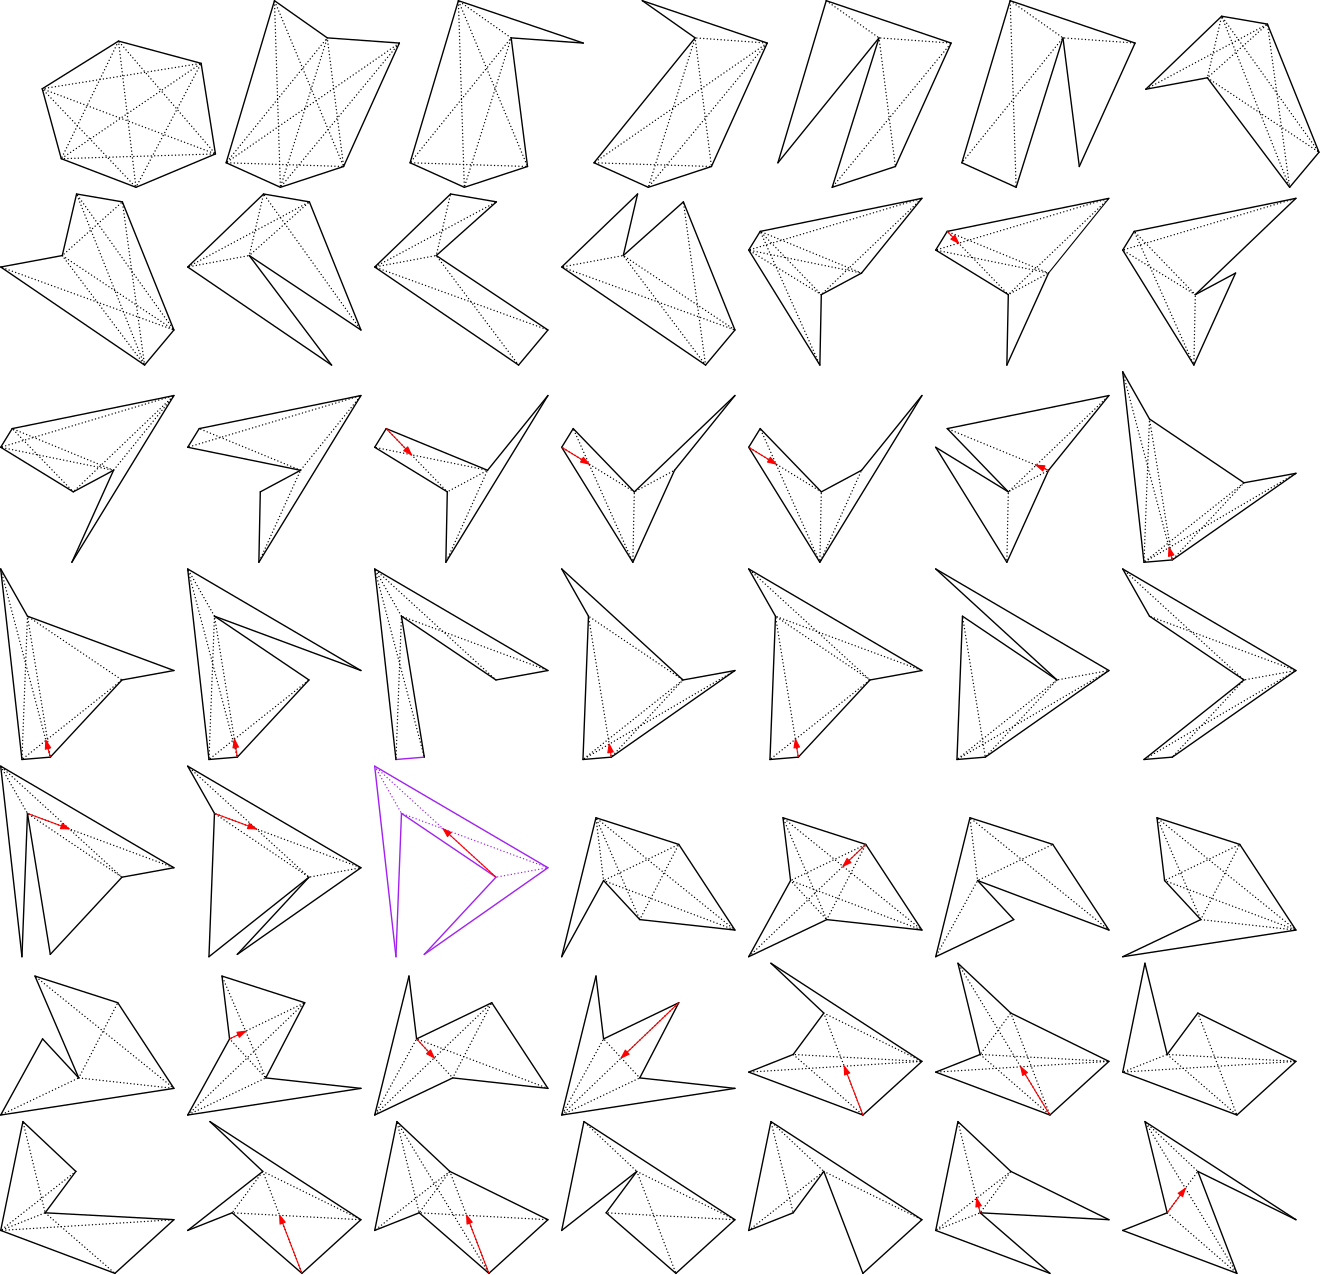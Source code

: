 <?xml version="1.0"?>
<!DOCTYPE ipe SYSTEM "ipe.dtd">
<ipe version="70005" creator="Ipe 7.1.1">
<info created="D:20120604155830" modified="D:20120604220558"/>
<ipestyle name="basic">
<color name="red" value="1 0 0"/>
<color name="green" value="0 1 0"/>
<color name="blue" value="0 0 1"/>
<color name="yellow" value="1 1 0"/>
<color name="orange" value="1 0.647 0"/>
<color name="gold" value="1 0.843 0"/>
<color name="purple" value="0.627 0.125 0.941"/>
<color name="gray" value="0.745"/>
<color name="brown" value="0.647 0.165 0.165"/>
<color name="navy" value="0 0 0.502"/>
<color name="pink" value="1 0.753 0.796"/>
<color name="seagreen" value="0.18 0.545 0.341"/>
<color name="turquoise" value="0.251 0.878 0.816"/>
<color name="violet" value="0.933 0.51 0.933"/>
<color name="darkblue" value="0 0 0.545"/>
<color name="darkcyan" value="0 0.545 0.545"/>
<color name="darkgray" value="0.663"/>
<color name="darkgreen" value="0 0.392 0"/>
<color name="darkmagenta" value="0.545 0 0.545"/>
<color name="darkorange" value="1 0.549 0"/>
<color name="darkred" value="0.545 0 0"/>
<color name="lightblue" value="0.678 0.847 0.902"/>
<color name="lightcyan" value="0.878 1 1"/>
<color name="lightgray" value="0.827"/>
<color name="lightgreen" value="0.565 0.933 0.565"/>
<color name="lightyellow" value="1 1 0.878"/>
<layout paper="612 792" origin="0 0" frame="612 792"/>
</ipestyle>
<ipestyle name="basic">
<symbol name="arrow/arc(spx)">
<path stroke="sym-stroke" fill="sym-stroke" pen="sym-pen">
0 0 m
-1 0.333 l
-1 -0.333 l
h
</path>
</symbol>
<symbol name="arrow/farc(spx)">
<path stroke="sym-stroke" fill="white" pen="sym-pen">
0 0 m
-1 0.333 l
-1 -0.333 l
h
</path>
</symbol>
<symbol name="mark/disk(sx)" transformations="translations">
<path fill="sym-stroke">
0.6 0 0 0.6 0 0 e
</path>
</symbol>
<symbol name="mark/circle(sx)" transformations="translations">
<path fill="sym-stroke">
0.6 0 0 0.6 0 0 e
0.4 0 0 0.4 0 0 e
</path>
</symbol>
<symbol name="mark/fdisk(sfx)" transformations="translations">
<group>
<path fill="sym-fill">
0.5 0 0 0.5 0 0 e
</path>
<path fill="sym-stroke" fillrule="eofill">
0.6 0 0 0.6 0 0 e
0.4 0 0 0.4 0 0 e
</path>
</group>
</symbol>
<symbol name="mark/box(sx)" transformations="translations">
<path fill="sym-stroke" fillrule="eofill">
-0.6 -0.6 m
0.6 -0.6 l
0.6 0.6 l
-0.6 0.6 l
h
-0.4 -0.4 m
0.4 -0.4 l
0.4 0.4 l
-0.4 0.4 l
h
</path>
</symbol>
<symbol name="mark/square(sx)" transformations="translations">
<path fill="sym-stroke">
-0.6 -0.6 m
0.6 -0.6 l
0.6 0.6 l
-0.6 0.6 l
h
</path>
</symbol>
<symbol name="mark/fsquare(sfx)" transformations="translations">
<group>
<path fill="sym-fill">
-0.5 -0.5 m
0.5 -0.5 l
0.5 0.5 l
-0.5 0.5 l
h
</path>
<path fill="sym-stroke" fillrule="eofill">
-0.6 -0.6 m
0.6 -0.6 l
0.6 0.6 l
-0.6 0.6 l
h
-0.4 -0.4 m
0.4 -0.4 l
0.4 0.4 l
-0.4 0.4 l
h
</path>
</group>
</symbol>
<symbol name="mark/cross(sx)" transformations="translations">
<group>
<path fill="sym-stroke">
-0.43 -0.57 m
0.57 0.43 l
0.43 0.57 l
-0.57 -0.43 l
h
</path>
<path fill="sym-stroke">
-0.43 0.57 m
0.57 -0.43 l
0.43 -0.57 l
-0.57 0.43 l
h
</path>
</group>
</symbol>
<symbol name="arrow/fnormal(spx)">
<path stroke="sym-stroke" fill="white" pen="sym-pen">
0 0 m
-1 0.333 l
-1 -0.333 l
h
</path>
</symbol>
<symbol name="arrow/pointed(spx)">
<path stroke="sym-stroke" fill="sym-stroke" pen="sym-pen">
0 0 m
-1 0.333 l
-0.8 0 l
-1 -0.333 l
h
</path>
</symbol>
<symbol name="arrow/fpointed(spx)">
<path stroke="sym-stroke" fill="white" pen="sym-pen">
0 0 m
-1 0.333 l
-0.8 0 l
-1 -0.333 l
h
</path>
</symbol>
<symbol name="arrow/linear(spx)">
<path stroke="sym-stroke" pen="sym-pen">
-1 0.333 m
0 0 l
-1 -0.333 l
</path>
</symbol>
<symbol name="arrow/fdouble(spx)">
<path stroke="sym-stroke" fill="white" pen="sym-pen">
0 0 m
-1 0.333 l
-1 -0.333 l
h
-1 0 m
-2 0.333 l
-2 -0.333 l
h
</path>
</symbol>
<symbol name="arrow/double(spx)">
<path stroke="sym-stroke" fill="sym-stroke" pen="sym-pen">
0 0 m
-1 0.333 l
-1 -0.333 l
h
-1 0 m
-2 0.333 l
-2 -0.333 l
h
</path>
</symbol>
<pen name="heavier" value="0.8"/>
<pen name="fat" value="1.2"/>
<pen name="ultrafat" value="2"/>
<symbolsize name="large" value="5"/>
<symbolsize name="small" value="2"/>
<symbolsize name="tiny" value="1.1"/>
<arrowsize name="large" value="10"/>
<arrowsize name="small" value="5"/>
<arrowsize name="tiny" value="3"/>
<color name="red" value="1 0 0"/>
<color name="green" value="0 1 0"/>
<color name="blue" value="0 0 1"/>
<color name="yellow" value="1 1 0"/>
<color name="orange" value="1 0.647 0"/>
<color name="gold" value="1 0.843 0"/>
<color name="purple" value="0.627 0.125 0.941"/>
<color name="gray" value="0.745"/>
<color name="brown" value="0.647 0.165 0.165"/>
<color name="navy" value="0 0 0.502"/>
<color name="pink" value="1 0.753 0.796"/>
<color name="seagreen" value="0.18 0.545 0.341"/>
<color name="turquoise" value="0.251 0.878 0.816"/>
<color name="violet" value="0.933 0.51 0.933"/>
<color name="darkblue" value="0 0 0.545"/>
<color name="darkcyan" value="0 0.545 0.545"/>
<color name="darkgray" value="0.663"/>
<color name="darkgreen" value="0 0.392 0"/>
<color name="darkmagenta" value="0.545 0 0.545"/>
<color name="darkorange" value="1 0.549 0"/>
<color name="darkred" value="0.545 0 0"/>
<color name="lightblue" value="0.678 0.847 0.902"/>
<color name="lightcyan" value="0.878 1 1"/>
<color name="lightgray" value="0.827"/>
<color name="lightgreen" value="0.565 0.933 0.565"/>
<color name="lightyellow" value="1 1 0.878"/>
<dashstyle name="dashed" value="[4] 0"/>
<dashstyle name="dotted" value="[1 3] 0"/>
<dashstyle name="dash dotted" value="[4 2 1 2] 0"/>
<dashstyle name="dash dot dotted" value="[4 2 1 2 1 2] 0"/>
<textsize name="large" value="\large"/>
<textsize name="small" value="\small"/>
<textsize name="tiny" value="\tiny"/>
<textsize name="Large" value="\Large"/>
<textsize name="LARGE" value="\LARGE"/>
<textsize name="huge" value="\huge"/>
<textsize name="Huge" value="\Huge"/>
<textsize name="footnote" value="\footnotesize"/>
<textstyle name="center" begin="\begin{center}" end="\end{center}"/>
<textstyle name="itemize" begin="\begin{itemize}" end="\end{itemize}"/>
<textstyle name="item" begin="\begin{itemize}\item{}" end="\end{itemize}"/>
<gridsize name="4 pts" value="4"/>
<gridsize name="8 pts (~3 mm)" value="8"/>
<gridsize name="16 pts (~6 mm)" value="16"/>
<gridsize name="32 pts (~12 mm)" value="32"/>
<gridsize name="10 pts (~3.5 mm)" value="10"/>
<gridsize name="20 pts (~7 mm)" value="20"/>
<gridsize name="14 pts (~5 mm)" value="14"/>
<gridsize name="28 pts (~10 mm)" value="28"/>
<gridsize name="56 pts (~20 mm)" value="56"/>
<anglesize name="90 deg" value="90"/>
<anglesize name="60 deg" value="60"/>
<anglesize name="45 deg" value="45"/>
<anglesize name="30 deg" value="30"/>
<anglesize name="22.5 deg" value="22.5"/>
<tiling name="falling" angle="-60" step="4" width="1"/>
<tiling name="rising" angle="30" step="4" width="1"/>
</ipestyle>
<page>
<layer name="alpha"/>
<view layers="alpha" active="alpha"/>
<path layer="alpha" stroke="0" pen="0.5" cap="1" join="1">
144.408 589.277 m
149.558 556.665 l
</path>
<path stroke="0" pen="0.5" cap="1" join="1">
149.558 556.665 m
120.95 544.65 l
</path>
<path stroke="0" pen="0.5" cap="1" join="1">
120.95 544.65 m
94.0597 554.949 l
</path>
<path stroke="0" pen="0.5" cap="1" join="1">
94.0597 554.949 m
87.194 580.123 l
</path>
<path stroke="0" pen="0.5" cap="1" join="1">
87.194 580.123 m
114.657 597.287 l
</path>
<path stroke="0" pen="0.5" cap="1" join="1">
114.657 597.287 m
144.408 589.277 l
</path>
<path stroke="0" dash="[0 1.25] 0.625" pen="0.5" cap="1" join="1">
144.408 589.277 m
120.95 544.65 l
</path>
<path stroke="0" dash="[0 1.25] 0.625" pen="0.5" cap="1" join="1">
144.408 589.277 m
94.0597 554.949 l
</path>
<path stroke="0" dash="[0 1.25] 0.625" pen="0.5" cap="1" join="1">
144.408 589.277 m
87.194 580.123 l
</path>
<path stroke="0" dash="[0 1.25] 0.625" pen="0.5" cap="1" join="1">
149.558 556.665 m
94.0597 554.949 l
</path>
<path stroke="0" dash="[0 1.25] 0.625" pen="0.5" cap="1" join="1">
149.558 556.665 m
87.194 580.123 l
</path>
<path stroke="0" dash="[0 1.25] 0.625" pen="0.5" cap="1" join="1">
149.558 556.665 m
114.657 597.287 l
</path>
<path stroke="0" dash="[0 1.25] 0.625" pen="0.5" cap="1" join="1">
120.95 544.65 m
87.194 580.123 l
</path>
<path stroke="0" dash="[0 1.25] 0.625" pen="0.5" cap="1" join="1">
120.95 544.65 m
114.657 597.287 l
</path>
<path stroke="0" dash="[0 1.25] 0.625" pen="0.5" cap="1" join="1">
94.0597 554.949 m
114.657 597.287 l
</path>
<path stroke="0" pen="0.5" cap="1" join="1">
195.697 552.144 m
172.947 544.65 l
</path>
<path stroke="0" pen="0.5" cap="1" join="1">
172.947 544.65 m
153.408 553.483 l
</path>
<path stroke="0" pen="0.5" cap="1" join="1">
153.408 553.483 m
170.806 611.831 l
</path>
<path stroke="0" pen="0.5" cap="1" join="1">
170.806 611.831 m
189.809 598.449 l
</path>
<path stroke="0" pen="0.5" cap="1" join="1">
189.809 598.449 m
215.771 596.575 l
</path>
<path stroke="0" pen="0.5" cap="1" join="1">
215.771 596.575 m
195.697 552.144 l
</path>
<path stroke="0" dash="[0 1.25] 0.625" pen="0.5" cap="1" join="1">
195.697 552.144 m
153.408 553.483 l
</path>
<path stroke="0" dash="[0 1.25] 0.625" pen="0.5" cap="1" join="1">
195.697 552.144 m
170.806 611.831 l
</path>
<path stroke="0" dash="[0 1.25] 0.625" pen="0.5" cap="1" join="1">
195.697 552.144 m
189.809 598.449 l
</path>
<path stroke="0" dash="[0 1.25] 0.625" pen="0.5" cap="1" join="1">
172.947 544.65 m
170.806 611.831 l
</path>
<path stroke="0" dash="[0 1.25] 0.625" pen="0.5" cap="1" join="1">
172.947 544.65 m
189.809 598.449 l
</path>
<path stroke="0" dash="[0 1.25] 0.625" pen="0.5" cap="1" join="1">
172.947 544.65 m
215.771 596.575 l
</path>
<path stroke="0" dash="[0 1.25] 0.625" pen="0.5" cap="1" join="1">
153.408 553.483 m
189.809 598.449 l
</path>
<path stroke="0" dash="[0 1.25] 0.625" pen="0.5" cap="1" join="1">
153.408 553.483 m
215.771 596.575 l
</path>
<path stroke="0" pen="0.5" cap="1" join="1">
261.911 552.144 m
239.161 544.65 l
</path>
<path stroke="0" pen="0.5" cap="1" join="1">
239.161 544.65 m
219.622 553.483 l
</path>
<path stroke="0" pen="0.5" cap="1" join="1">
219.622 553.483 m
237.02 611.831 l
</path>
<path stroke="0" pen="0.5" cap="1" join="1">
237.02 611.831 m
281.985 596.575 l
</path>
<path stroke="0" pen="0.5" cap="1" join="1">
281.985 596.575 m
256.023 598.449 l
</path>
<path stroke="0" pen="0.5" cap="1" join="1">
256.023 598.449 m
261.911 552.144 l
</path>
<path stroke="0" dash="[0 1.25] 0.625" pen="0.5" cap="1" join="1">
261.911 552.144 m
219.622 553.483 l
</path>
<path stroke="0" dash="[0 1.25] 0.625" pen="0.5" cap="1" join="1">
261.911 552.144 m
237.02 611.831 l
</path>
<path stroke="0" dash="[0 1.25] 0.625" pen="0.5" cap="1" join="1">
239.161 544.65 m
237.02 611.831 l
</path>
<path stroke="0" dash="[0 1.25] 0.625" pen="0.5" cap="1" join="1">
239.161 544.65 m
256.023 598.449 l
</path>
<path stroke="0" dash="[0 1.25] 0.625" pen="0.5" cap="1" join="1">
219.622 553.483 m
256.023 598.449 l
</path>
<path stroke="0" dash="[0 1.25] 0.625" pen="0.5" cap="1" join="1">
237.02 611.831 m
256.023 598.449 l
</path>
<path stroke="0" pen="0.5" cap="1" join="1">
328.125 552.144 m
305.375 544.65 l
</path>
<path stroke="0" pen="0.5" cap="1" join="1">
305.375 544.65 m
285.836 553.483 l
</path>
<path stroke="0" pen="0.5" cap="1" join="1">
285.836 553.483 m
322.237 598.449 l
</path>
<path stroke="0" pen="0.5" cap="1" join="1">
322.237 598.449 m
303.234 611.831 l
</path>
<path stroke="0" pen="0.5" cap="1" join="1">
303.234 611.831 m
348.199 596.575 l
</path>
<path stroke="0" pen="0.5" cap="1" join="1">
348.199 596.575 m
328.125 552.144 l
</path>
<path stroke="0" dash="[0 1.25] 0.625" pen="0.5" cap="1" join="1">
328.125 552.144 m
285.836 553.483 l
</path>
<path stroke="0" dash="[0 1.25] 0.625" pen="0.5" cap="1" join="1">
328.125 552.144 m
322.237 598.449 l
</path>
<path stroke="0" dash="[0 1.25] 0.625" pen="0.5" cap="1" join="1">
305.375 544.65 m
322.237 598.449 l
</path>
<path stroke="0" dash="[0 1.25] 0.625" pen="0.5" cap="1" join="1">
305.375 544.65 m
348.199 596.575 l
</path>
<path stroke="0" dash="[0 1.25] 0.625" pen="0.5" cap="1" join="1">
285.836 553.483 m
348.199 596.575 l
</path>
<path stroke="0" dash="[0 1.25] 0.625" pen="0.5" cap="1" join="1">
322.237 598.449 m
348.199 596.575 l
</path>
<path stroke="0" pen="0.5" cap="1" join="1">
394.339 552.144 m
371.589 544.65 l
</path>
<path stroke="0" pen="0.5" cap="1" join="1">
371.589 544.65 m
388.451 598.449 l
</path>
<path stroke="0" pen="0.5" cap="1" join="1">
388.451 598.449 m
352.05 553.483 l
</path>
<path stroke="0" pen="0.5" cap="1" join="1">
352.05 553.483 m
369.448 611.831 l
</path>
<path stroke="0" pen="0.5" cap="1" join="1">
369.448 611.831 m
414.413 596.575 l
</path>
<path stroke="0" pen="0.5" cap="1" join="1">
414.413 596.575 m
394.339 552.144 l
</path>
<path stroke="0" dash="[0 1.25] 0.625" pen="0.5" cap="1" join="1">
394.339 552.144 m
388.451 598.449 l
</path>
<path stroke="0" dash="[0 1.25] 0.625" pen="0.5" cap="1" join="1">
371.589 544.65 m
414.413 596.575 l
</path>
<path stroke="0" dash="[0 1.25] 0.625" pen="0.5" cap="1" join="1">
388.451 598.449 m
369.448 611.831 l
</path>
<path stroke="0" dash="[0 1.25] 0.625" pen="0.5" cap="1" join="1">
388.451 598.449 m
414.413 596.575 l
</path>
<path stroke="0" pen="0.5" cap="1" join="1">
460.553 552.144 m
454.665 598.449 l
</path>
<path stroke="0" pen="0.5" cap="1" join="1">
454.665 598.449 m
437.803 544.65 l
</path>
<path stroke="0" pen="0.5" cap="1" join="1">
437.803 544.65 m
418.264 553.483 l
</path>
<path stroke="0" pen="0.5" cap="1" join="1">
418.264 553.483 m
435.662 611.831 l
</path>
<path stroke="0" pen="0.5" cap="1" join="1">
435.662 611.831 m
480.627 596.575 l
</path>
<path stroke="0" pen="0.5" cap="1" join="1">
480.627 596.575 m
460.553 552.144 l
</path>
<path stroke="0" dash="[0 1.25] 0.625" pen="0.5" cap="1" join="1">
454.665 598.449 m
418.264 553.483 l
</path>
<path stroke="0" dash="[0 1.25] 0.625" pen="0.5" cap="1" join="1">
454.665 598.449 m
435.662 611.831 l
</path>
<path stroke="0" dash="[0 1.25] 0.625" pen="0.5" cap="1" join="1">
454.665 598.449 m
480.627 596.575 l
</path>
<path stroke="0" dash="[0 1.25] 0.625" pen="0.5" cap="1" join="1">
437.803 544.65 m
435.662 611.831 l
</path>
<path stroke="0" pen="0.5" cap="1" join="1">
511.792 606.238 m
528.284 603.403 l
</path>
<path stroke="0" pen="0.5" cap="1" join="1">
528.284 603.403 m
546.838 557.277 l
</path>
<path stroke="0" pen="0.5" cap="1" join="1">
546.838 557.277 m
536.273 544.65 l
</path>
<path stroke="0" pen="0.5" cap="1" join="1">
536.273 544.65 m
506.638 584.077 l
</path>
<path stroke="0" pen="0.5" cap="1" join="1">
506.638 584.077 m
484.477 579.954 l
</path>
<path stroke="0" pen="0.5" cap="1" join="1">
484.477 579.954 m
511.792 606.238 l
</path>
<path stroke="0" dash="[0 1.25] 0.625" pen="0.5" cap="1" join="1">
511.792 606.238 m
546.838 557.277 l
</path>
<path stroke="0" dash="[0 1.25] 0.625" pen="0.5" cap="1" join="1">
511.792 606.238 m
536.273 544.65 l
</path>
<path stroke="0" dash="[0 1.25] 0.625" pen="0.5" cap="1" join="1">
511.792 606.238 m
506.638 584.077 l
</path>
<path stroke="0" dash="[0 1.25] 0.625" pen="0.5" cap="1" join="1">
528.284 603.403 m
536.273 544.65 l
</path>
<path stroke="0" dash="[0 1.25] 0.625" pen="0.5" cap="1" join="1">
528.284 603.403 m
506.638 584.077 l
</path>
<path stroke="0" dash="[0 1.25] 0.625" pen="0.5" cap="1" join="1">
528.284 603.403 m
484.477 579.954 l
</path>
<path stroke="0" dash="[0 1.25] 0.625" pen="0.5" cap="1" join="1">
546.838 557.277 m
506.638 584.077 l
</path>
<path stroke="0" pen="0.5" cap="1" join="1">
99.5652 542.242 m
116.057 539.407 l
</path>
<path stroke="0" pen="0.5" cap="1" join="1">
116.057 539.407 m
134.611 493.281 l
</path>
<path stroke="0" pen="0.5" cap="1" join="1">
134.611 493.281 m
124.046 480.654 l
</path>
<path stroke="0" pen="0.5" cap="1" join="1">
124.046 480.654 m
72.25 515.958 l
</path>
<path stroke="0" pen="0.5" cap="1" join="1">
72.25 515.958 m
94.4114 520.081 l
</path>
<path stroke="0" pen="0.5" cap="1" join="1">
94.4114 520.081 m
99.5652 542.242 l
</path>
<path stroke="0" dash="[0 1.25] 0.625" pen="0.5" cap="1" join="1">
99.5652 542.242 m
134.611 493.281 l
</path>
<path stroke="0" dash="[0 1.25] 0.625" pen="0.5" cap="1" join="1">
99.5652 542.242 m
124.046 480.654 l
</path>
<path stroke="0" dash="[0 1.25] 0.625" pen="0.5" cap="1" join="1">
116.057 539.407 m
124.046 480.654 l
</path>
<path stroke="0" dash="[0 1.25] 0.625" pen="0.5" cap="1" join="1">
116.057 539.407 m
94.4114 520.081 l
</path>
<path stroke="0" dash="[0 1.25] 0.625" pen="0.5" cap="1" join="1">
134.611 493.281 m
72.25 515.958 l
</path>
<path stroke="0" dash="[0 1.25] 0.625" pen="0.5" cap="1" join="1">
134.611 493.281 m
94.4114 520.081 l
</path>
<path stroke="0" dash="[0 1.25] 0.625" pen="0.5" cap="1" join="1">
124.046 480.654 m
94.4114 520.081 l
</path>
<path stroke="0" pen="0.5" cap="1" join="1">
166.886 542.242 m
183.378 539.407 l
</path>
<path stroke="0" pen="0.5" cap="1" join="1">
183.378 539.407 m
201.932 493.281 l
</path>
<path stroke="0" pen="0.5" cap="1" join="1">
201.932 493.281 m
161.732 520.081 l
</path>
<path stroke="0" pen="0.5" cap="1" join="1">
161.732 520.081 m
191.367 480.654 l
</path>
<path stroke="0" pen="0.5" cap="1" join="1">
191.367 480.654 m
139.571 515.958 l
</path>
<path stroke="0" pen="0.5" cap="1" join="1">
139.571 515.958 m
166.886 542.242 l
</path>
<path stroke="0" dash="[0 1.25] 0.625" pen="0.5" cap="1" join="1">
166.886 542.242 m
201.932 493.281 l
</path>
<path stroke="0" dash="[0 1.25] 0.625" pen="0.5" cap="1" join="1">
166.886 542.242 m
161.732 520.081 l
</path>
<path stroke="0" dash="[0 1.25] 0.625" pen="0.5" cap="1" join="1">
183.378 539.407 m
161.732 520.081 l
</path>
<path stroke="0" dash="[0 1.25] 0.625" pen="0.5" cap="1" join="1">
183.378 539.407 m
139.571 515.958 l
</path>
<path stroke="0" dash="[0 1.25] 0.625" pen="0.5" cap="1" join="1">
161.732 520.081 m
139.571 515.958 l
</path>
<path stroke="0" pen="0.5" cap="1" join="1">
234.207 542.242 m
250.699 539.407 l
</path>
<path stroke="0" pen="0.5" cap="1" join="1">
250.699 539.407 m
229.053 520.081 l
</path>
<path stroke="0" pen="0.5" cap="1" join="1">
229.053 520.081 m
269.253 493.281 l
</path>
<path stroke="0" pen="0.5" cap="1" join="1">
269.253 493.281 m
258.688 480.654 l
</path>
<path stroke="0" pen="0.5" cap="1" join="1">
258.688 480.654 m
206.892 515.958 l
</path>
<path stroke="0" pen="0.5" cap="1" join="1">
206.892 515.958 m
234.207 542.242 l
</path>
<path stroke="0" dash="[0 1.25] 0.625" pen="0.5" cap="1" join="1">
234.207 542.242 m
229.053 520.081 l
</path>
<path stroke="0" dash="[0 1.25] 0.625" pen="0.5" cap="1" join="1">
250.699 539.407 m
206.892 515.958 l
</path>
<path stroke="0" dash="[0 1.25] 0.625" pen="0.5" cap="1" join="1">
229.053 520.081 m
258.688 480.654 l
</path>
<path stroke="0" dash="[0 1.25] 0.625" pen="0.5" cap="1" join="1">
229.053 520.081 m
206.892 515.958 l
</path>
<path stroke="0" dash="[0 1.25] 0.625" pen="0.5" cap="1" join="1">
269.253 493.281 m
206.892 515.958 l
</path>
<path stroke="0" pen="0.5" cap="1" join="1">
301.528 542.242 m
296.374 520.081 l
</path>
<path stroke="0" pen="0.5" cap="1" join="1">
296.374 520.081 m
318.02 539.407 l
</path>
<path stroke="0" pen="0.5" cap="1" join="1">
318.02 539.407 m
336.574 493.281 l
</path>
<path stroke="0" pen="0.5" cap="1" join="1">
336.574 493.281 m
326.009 480.654 l
</path>
<path stroke="0" pen="0.5" cap="1" join="1">
326.009 480.654 m
274.213 515.958 l
</path>
<path stroke="0" pen="0.5" cap="1" join="1">
274.213 515.958 m
301.528 542.242 l
</path>
<path stroke="0" dash="[0 1.25] 0.625" pen="0.5" cap="1" join="1">
296.374 520.081 m
336.574 493.281 l
</path>
<path stroke="0" dash="[0 1.25] 0.625" pen="0.5" cap="1" join="1">
296.374 520.081 m
326.009 480.654 l
</path>
<path stroke="0" dash="[0 1.25] 0.625" pen="0.5" cap="1" join="1">
296.374 520.081 m
274.213 515.958 l
</path>
<path stroke="0" dash="[0 1.25] 0.625" pen="0.5" cap="1" join="1">
318.02 539.407 m
326.009 480.654 l
</path>
<path stroke="0" dash="[0 1.25] 0.625" pen="0.5" cap="1" join="1">
336.574 493.281 m
274.213 515.958 l
</path>
<path stroke="0" pen="0.5" cap="1" join="1">
341.534 522.055 m
345.674 528.783 l
</path>
<path stroke="0" pen="0.5" cap="1" join="1">
345.674 528.783 m
403.895 540.686 l
</path>
<path stroke="0" pen="0.5" cap="1" join="1">
403.895 540.686 m
382.159 513.775 l
</path>
<path stroke="0" pen="0.5" cap="1" join="1">
382.159 513.775 m
367.669 506.012 l
</path>
<path stroke="0" pen="0.5" cap="1" join="1">
367.669 506.012 m
367.151 480.654 l
</path>
<path stroke="0" pen="0.5" cap="1" join="1">
367.151 480.654 m
341.534 522.055 l
</path>
<path stroke="0" dash="[0 1.25] 0.625" pen="0.5" cap="1" join="1">
341.534 522.055 m
403.895 540.686 l
</path>
<path stroke="0" dash="[0 1.25] 0.625" pen="0.5" cap="1" join="1">
341.534 522.055 m
382.159 513.775 l
</path>
<path stroke="0" dash="[0 1.25] 0.625" pen="0.5" cap="1" join="1">
341.534 522.055 m
367.669 506.012 l
</path>
<path stroke="0" dash="[0 1.25] 0.625" pen="0.5" cap="1" join="1">
345.674 528.783 m
382.159 513.775 l
</path>
<path stroke="0" dash="[0 1.25] 0.625" pen="0.5" cap="1" join="1">
345.674 528.783 m
367.669 506.012 l
</path>
<path stroke="0" dash="[0 1.25] 0.625" pen="0.5" cap="1" join="1">
345.674 528.783 m
367.151 480.654 l
</path>
<path stroke="0" dash="[0 1.25] 0.625" pen="0.5" cap="1" join="1">
403.895 540.686 m
367.669 506.012 l
</path>
<path stroke="0" pen="0.5" cap="1" join="1">
408.854 522.055 m
412.994 528.783 l
</path>
<path stroke="0" pen="0.5" cap="1" join="1">
412.994 528.783 m
471.215 540.686 l
</path>
<path stroke="0" pen="0.5" cap="1" join="1">
449.479 513.775 m
434.471 480.654 l
</path>
<path stroke="0" pen="0.5" cap="1" join="1">
434.471 480.654 m
434.989 506.012 l
</path>
<path stroke="0" pen="0.5" cap="1" join="1">
434.989 506.012 m
408.854 522.055 l
</path>
<path stroke="0" dash="[0 1.25] 0.625" pen="0.5" cap="1" join="1">
408.854 522.055 m
471.215 540.686 l
</path>
<path stroke="0" dash="[0 1.25] 0.625" pen="0.5" cap="1" join="1">
408.854 522.055 m
449.479 513.775 l
</path>
<path stroke="0" dash="[0 1.25] 0.625" pen="0.5" cap="1" join="1">
412.994 528.783 m
449.479 513.775 l
</path>
<path stroke="0" dash="[0 1.25] 0.625" pen="0.5" cap="1" join="1">
412.994 528.783 m
434.989 506.012 l
</path>
<path stroke="0" dash="[0 1.25] 0.625" pen="0.5" cap="1" join="1">
471.215 540.686 m
434.989 506.012 l
</path>
<path stroke="0" dash="[0 1.25] 0.625" pen="0.5" cap="1" join="1">
449.479 513.775 m
434.989 506.012 l
</path>
<path stroke="0" pen="0.5" cap="1" join="1">
476.175 522.055 m
480.315 528.783 l
</path>
<path stroke="0" pen="0.5" cap="1" join="1">
480.315 528.783 m
538.536 540.686 l
</path>
<path stroke="0" pen="0.5" cap="1" join="1">
538.536 540.686 m
502.31 506.012 l
</path>
<path stroke="0" pen="0.5" cap="1" join="1">
502.31 506.012 m
516.8 513.775 l
</path>
<path stroke="0" pen="0.5" cap="1" join="1">
516.8 513.775 m
501.792 480.654 l
</path>
<path stroke="0" pen="0.5" cap="1" join="1">
501.792 480.654 m
476.175 522.055 l
</path>
<path stroke="0" dash="[0 1.25] 0.625" pen="0.5" cap="1" join="1">
476.175 522.055 m
538.536 540.686 l
</path>
<path stroke="0" dash="[0 1.25] 0.625" pen="0.5" cap="1" join="1">
476.175 522.055 m
502.31 506.012 l
</path>
<path stroke="0" dash="[0 1.25] 0.625" pen="0.5" cap="1" join="1">
480.315 528.783 m
502.31 506.012 l
</path>
<path stroke="0" dash="[0 1.25] 0.625" pen="0.5" cap="1" join="1">
480.315 528.783 m
501.792 480.654 l
</path>
<path stroke="0" dash="[0 1.25] 0.625" pen="0.5" cap="1" join="1">
502.31 506.012 m
501.792 480.654 l
</path>
<path stroke="0" pen="0.5" cap="1" join="1">
72.25 451.058 m
76.3901 457.786 l
</path>
<path stroke="0" pen="0.5" cap="1" join="1">
76.3901 457.786 m
134.611 469.689 l
</path>
<path stroke="0" pen="0.5" cap="1" join="1">
134.611 469.689 m
97.8671 409.657 l
</path>
<path stroke="0" pen="0.5" cap="1" join="1">
97.8671 409.657 m
112.875 442.778 l
</path>
<path stroke="0" pen="0.5" cap="1" join="1">
112.875 442.778 m
98.3846 435.015 l
</path>
<path stroke="0" pen="0.5" cap="1" join="1">
98.3846 435.015 m
72.25 451.058 l
</path>
<path stroke="0" dash="[0 1.25] 0.625" pen="0.5" cap="1" join="1">
72.25 451.058 m
134.611 469.689 l
</path>
<path stroke="0" dash="[0 1.25] 0.625" pen="0.5" cap="1" join="1">
72.25 451.058 m
112.875 442.778 l
</path>
<path stroke="0" dash="[0 1.25] 0.625" pen="0.5" cap="1" join="1">
76.3901 457.786 m
112.875 442.778 l
</path>
<path stroke="0" dash="[0 1.25] 0.625" pen="0.5" cap="1" join="1">
76.3901 457.786 m
98.3846 435.015 l
</path>
<path stroke="0" dash="[0 1.25] 0.625" pen="0.5" cap="1" join="1">
134.611 469.689 m
112.875 442.778 l
</path>
<path stroke="0" dash="[0 1.25] 0.625" pen="0.5" cap="1" join="1">
134.611 469.689 m
98.3846 435.015 l
</path>
<path stroke="0" pen="0.5" cap="1" join="1">
139.571 451.058 m
143.711 457.786 l
</path>
<path stroke="0" pen="0.5" cap="1" join="1">
143.711 457.786 m
201.932 469.689 l
</path>
<path stroke="0" pen="0.5" cap="1" join="1">
201.932 469.689 m
165.188 409.657 l
</path>
<path stroke="0" pen="0.5" cap="1" join="1">
165.188 409.657 m
165.706 435.015 l
</path>
<path stroke="0" pen="0.5" cap="1" join="1">
165.706 435.015 m
180.196 442.778 l
</path>
<path stroke="0" pen="0.5" cap="1" join="1">
180.196 442.778 m
139.571 451.058 l
</path>
<path stroke="0" dash="[0 1.25] 0.625" pen="0.5" cap="1" join="1">
139.571 451.058 m
201.932 469.689 l
</path>
<path stroke="0" dash="[0 1.25] 0.625" pen="0.5" cap="1" join="1">
143.711 457.786 m
180.196 442.778 l
</path>
<path stroke="0" dash="[0 1.25] 0.625" pen="0.5" cap="1" join="1">
201.932 469.689 m
180.196 442.778 l
</path>
<path stroke="0" dash="[0 1.25] 0.625" pen="0.5" cap="1" join="1">
165.188 409.657 m
180.196 442.778 l
</path>
<path stroke="0" pen="0.5" cap="1" join="1">
206.892 451.058 m
211.032 457.786 l
</path>
<path stroke="0" pen="0.5" cap="1" join="1">
211.032 457.786 m
247.517 442.778 l
</path>
<path stroke="0" pen="0.5" cap="1" join="1">
247.517 442.778 m
269.253 469.689 l
</path>
<path stroke="0" pen="0.5" cap="1" join="1">
269.253 469.689 m
232.509 409.657 l
</path>
<path stroke="0" pen="0.5" cap="1" join="1">
232.509 409.657 m
233.027 435.015 l
</path>
<path stroke="0" pen="0.5" cap="1" join="1">
233.027 435.015 m
206.892 451.058 l
</path>
<path stroke="0" dash="[0 1.25] 0.625" pen="0.5" cap="1" join="1">
206.892 451.058 m
247.517 442.778 l
</path>
<path stroke="0" dash="[0 1.25] 0.625" pen="0.5" cap="1" join="1">
211.032 457.786 m
233.027 435.015 l
</path>
<path stroke="0" dash="[0 1.25] 0.625" pen="0.5" cap="1" join="1">
247.517 442.778 m
232.509 409.657 l
</path>
<path stroke="0" dash="[0 1.25] 0.625" pen="0.5" cap="1" join="1">
247.517 442.778 m
233.027 435.015 l
</path>
<path stroke="0" pen="0.5" cap="1" join="1">
274.213 451.058 m
278.353 457.786 l
</path>
<path stroke="0" pen="0.5" cap="1" join="1">
278.353 457.786 m
300.348 435.015 l
</path>
<path stroke="0" pen="0.5" cap="1" join="1">
300.348 435.015 m
336.574 469.689 l
</path>
<path stroke="0" pen="0.5" cap="1" join="1">
336.574 469.689 m
314.838 442.778 l
</path>
<path stroke="0" pen="0.5" cap="1" join="1">
314.838 442.778 m
299.83 409.657 l
</path>
<path stroke="0" pen="0.5" cap="1" join="1">
299.83 409.657 m
274.213 451.058 l
</path>
<path stroke="0" dash="[0 1.25] 0.625" pen="0.5" cap="1" join="1">
274.213 451.058 m
300.348 435.015 l
</path>
<path stroke="0" dash="[0 1.25] 0.625" pen="0.5" cap="1" join="1">
278.353 457.786 m
299.83 409.657 l
</path>
<path stroke="0" dash="[0 1.25] 0.625" pen="0.5" cap="1" join="1">
300.348 435.015 m
314.838 442.778 l
</path>
<path stroke="0" dash="[0 1.25] 0.625" pen="0.5" cap="1" join="1">
300.348 435.015 m
299.83 409.657 l
</path>
<path stroke="0" pen="0.5" cap="1" join="1">
341.533 451.058 m
345.673 457.786 l
</path>
<path stroke="0" pen="0.5" cap="1" join="1">
345.673 457.786 m
367.668 435.015 l
</path>
<path stroke="0" pen="0.5" cap="1" join="1">
367.668 435.015 m
382.158 442.778 l
</path>
<path stroke="0" pen="0.5" cap="1" join="1">
382.158 442.778 m
403.894 469.689 l
</path>
<path stroke="0" pen="0.5" cap="1" join="1">
403.894 469.689 m
367.15 409.657 l
</path>
<path stroke="0" pen="0.5" cap="1" join="1">
367.15 409.657 m
341.533 451.058 l
</path>
<path stroke="0" dash="[0 1.25] 0.625" pen="0.5" cap="1" join="1">
341.533 451.058 m
367.668 435.015 l
</path>
<path stroke="0" dash="[0 1.25] 0.625" pen="0.5" cap="1" join="1">
345.673 457.786 m
367.15 409.657 l
</path>
<path stroke="0" dash="[0 1.25] 0.625" pen="0.5" cap="1" join="1">
367.668 435.015 m
367.15 409.657 l
</path>
<path stroke="0" dash="[0 1.25] 0.625" pen="0.5" cap="1" join="1">
382.158 442.778 m
367.15 409.657 l
</path>
<path stroke="0" pen="0.5" cap="1" join="1">
408.854 451.058 m
434.989 435.015 l
</path>
<path stroke="0" pen="0.5" cap="1" join="1">
434.989 435.015 m
412.994 457.786 l
</path>
<path stroke="0" pen="0.5" cap="1" join="1">
412.994 457.786 m
471.215 469.689 l
</path>
<path stroke="0" pen="0.5" cap="1" join="1">
471.215 469.689 m
449.479 442.778 l
</path>
<path stroke="0" pen="0.5" cap="1" join="1">
449.479 442.778 m
434.471 409.657 l
</path>
<path stroke="0" pen="0.5" cap="1" join="1">
434.471 409.657 m
408.854 451.058 l
</path>
<path stroke="0" dash="[0 1.25] 0.625" pen="0.5" cap="1" join="1">
434.989 435.015 m
471.215 469.689 l
</path>
<path stroke="0" dash="[0 1.25] 0.625" pen="0.5" cap="1" join="1">
434.989 435.015 m
449.479 442.778 l
</path>
<path stroke="0" dash="[0 1.25] 0.625" pen="0.5" cap="1" join="1">
434.989 435.015 m
434.471 409.657 l
</path>
<path stroke="0" dash="[0 1.25] 0.625" pen="0.5" cap="1" join="1">
412.994 457.786 m
449.479 442.778 l
</path>
<path stroke="0" pen="0.5" cap="1" join="1">
494.033 410.507 m
483.828 409.657 l
</path>
<path stroke="0" pen="0.5" cap="1" join="1">
483.828 409.657 m
476.175 478.255 l
</path>
<path stroke="0" pen="0.5" cap="1" join="1">
476.175 478.255 m
485.813 461.247 l
</path>
<path stroke="0" pen="0.5" cap="1" join="1">
485.813 461.247 m
519.828 438.287 l
</path>
<path stroke="0" pen="0.5" cap="1" join="1">
519.828 438.287 m
538.537 441.688 l
</path>
<path stroke="0" pen="0.5" cap="1" join="1">
538.537 441.688 m
494.033 410.507 l
</path>
<path stroke="0" dash="[0 1.25] 0.625" pen="0.5" cap="1" join="1">
494.033 410.507 m
476.175 478.255 l
</path>
<path stroke="0" dash="[0 1.25] 0.625" pen="0.5" cap="1" join="1">
494.033 410.507 m
485.813 461.247 l
</path>
<path stroke="0" dash="[0 1.25] 0.625" pen="0.5" cap="1" join="1">
494.033 410.507 m
519.828 438.287 l
</path>
<path stroke="0" dash="[0 1.25] 0.625" pen="0.5" cap="1" join="1">
483.828 409.657 m
485.813 461.247 l
</path>
<path stroke="0" dash="[0 1.25] 0.625" pen="0.5" cap="1" join="1">
483.828 409.657 m
519.828 438.287 l
</path>
<path stroke="0" dash="[0 1.25] 0.625" pen="0.5" cap="1" join="1">
483.828 409.657 m
538.537 441.688 l
</path>
<path stroke="0" pen="0.5" cap="1" join="1">
90.1081 339.511 m
79.9035 338.661 l
</path>
<path stroke="0" pen="0.5" cap="1" join="1">
79.9035 338.661 m
72.25 407.259 l
</path>
<path stroke="0" pen="0.5" cap="1" join="1">
72.25 407.259 m
81.8877 390.251 l
</path>
<path stroke="0" pen="0.5" cap="1" join="1">
81.8877 390.251 m
134.612 370.692 l
</path>
<path stroke="0" pen="0.5" cap="1" join="1">
134.612 370.692 m
115.903 367.291 l
</path>
<path stroke="0" pen="0.5" cap="1" join="1">
115.903 367.291 m
90.1081 339.511 l
</path>
<path stroke="0" dash="[0 1.25] 0.625" pen="0.5" cap="1" join="1">
90.1081 339.511 m
72.25 407.259 l
</path>
<path stroke="0" dash="[0 1.25] 0.625" pen="0.5" cap="1" join="1">
90.1081 339.511 m
81.8877 390.251 l
</path>
<path stroke="0" dash="[0 1.25] 0.625" pen="0.5" cap="1" join="1">
79.9035 338.661 m
81.8877 390.251 l
</path>
<path stroke="0" dash="[0 1.25] 0.625" pen="0.5" cap="1" join="1">
79.9035 338.661 m
115.903 367.291 l
</path>
<path stroke="0" dash="[0 1.25] 0.625" pen="0.5" cap="1" join="1">
81.8877 390.251 m
115.903 367.291 l
</path>
<path stroke="0" pen="0.5" cap="1" join="1">
157.429 339.511 m
147.224 338.661 l
</path>
<path stroke="0" pen="0.5" cap="1" join="1">
147.224 338.661 m
139.571 407.259 l
</path>
<path stroke="0" pen="0.5" cap="1" join="1">
139.571 407.259 m
201.933 370.692 l
</path>
<path stroke="0" pen="0.5" cap="1" join="1">
201.933 370.692 m
149.209 390.251 l
</path>
<path stroke="0" pen="0.5" cap="1" join="1">
149.209 390.251 m
183.224 367.291 l
</path>
<path stroke="0" pen="0.5" cap="1" join="1">
183.224 367.291 m
157.429 339.511 l
</path>
<path stroke="0" dash="[0 1.25] 0.625" pen="0.5" cap="1" join="1">
157.429 339.511 m
139.571 407.259 l
</path>
<path stroke="0" dash="[0 1.25] 0.625" pen="0.5" cap="1" join="1">
157.429 339.511 m
149.209 390.251 l
</path>
<path stroke="0" dash="[0 1.25] 0.625" pen="0.5" cap="1" join="1">
147.224 338.661 m
149.209 390.251 l
</path>
<path stroke="0" dash="[0 1.25] 0.625" pen="0.5" cap="1" join="1">
147.224 338.661 m
183.224 367.291 l
</path>
<path stroke="0" dash="[0 1.25] 0.625" pen="0.5" cap="1" join="1">
139.571 407.259 m
149.209 390.251 l
</path>
<path stroke="purple" pen="0.5" cap="1" join="1">
224.75 339.511 m
214.545 338.661 l
</path>
<path stroke="0" pen="0.5" cap="1" join="1">
214.545 338.661 m
206.892 407.259 l
</path>
<path stroke="0" pen="0.5" cap="1" join="1">
206.892 407.259 m
269.254 370.692 l
</path>
<path stroke="0" pen="0.5" cap="1" join="1">
269.254 370.692 m
250.545 367.291 l
</path>
<path stroke="0" pen="0.5" cap="1" join="1">
250.545 367.291 m
216.53 390.251 l
</path>
<path stroke="0" pen="0.5" cap="1" join="1">
216.53 390.251 m
224.75 339.511 l
</path>
<path stroke="0" dash="[0 1.25] 0.625" pen="0.5" cap="1" join="1">
224.75 339.511 m
206.892 407.259 l
</path>
<path stroke="0" dash="[0 1.25] 0.625" pen="0.5" cap="1" join="1">
214.545 338.661 m
216.53 390.251 l
</path>
<path stroke="0" dash="[0 1.25] 0.625" pen="0.5" cap="1" join="1">
206.892 407.259 m
250.545 367.291 l
</path>
<path stroke="0" dash="[0 1.25] 0.625" pen="0.5" cap="1" join="1">
206.892 407.259 m
216.53 390.251 l
</path>
<path stroke="0" dash="[0 1.25] 0.625" pen="0.5" cap="1" join="1">
269.254 370.692 m
216.53 390.251 l
</path>
<path stroke="0" pen="0.5" cap="1" join="1">
292.071 339.511 m
281.866 338.661 l
</path>
<path stroke="0" pen="0.5" cap="1" join="1">
281.866 338.661 m
283.851 390.251 l
</path>
<path stroke="0" pen="0.5" cap="1" join="1">
283.851 390.251 m
274.213 407.259 l
</path>
<path stroke="0" pen="0.5" cap="1" join="1">
274.213 407.259 m
317.866 367.291 l
</path>
<path stroke="0" pen="0.5" cap="1" join="1">
317.866 367.291 m
336.575 370.692 l
</path>
<path stroke="0" pen="0.5" cap="1" join="1">
336.575 370.692 m
292.071 339.511 l
</path>
<path stroke="0" dash="[0 1.25] 0.625" pen="0.5" cap="1" join="1">
292.071 339.511 m
283.851 390.251 l
</path>
<path stroke="0" dash="[0 1.25] 0.625" pen="0.5" cap="1" join="1">
292.071 339.511 m
317.866 367.291 l
</path>
<path stroke="0" dash="[0 1.25] 0.625" pen="0.5" cap="1" join="1">
281.866 338.661 m
317.866 367.291 l
</path>
<path stroke="0" dash="[0 1.25] 0.625" pen="0.5" cap="1" join="1">
281.866 338.661 m
336.575 370.692 l
</path>
<path stroke="0" dash="[0 1.25] 0.625" pen="0.5" cap="1" join="1">
283.851 390.251 m
317.866 367.291 l
</path>
<path stroke="0" pen="0.5" cap="1" join="1">
359.392 339.511 m
349.187 338.661 l
</path>
<path stroke="0" pen="0.5" cap="1" join="1">
349.187 338.661 m
351.172 390.251 l
</path>
<path stroke="0" pen="0.5" cap="1" join="1">
351.172 390.251 m
341.534 407.259 l
</path>
<path stroke="0" pen="0.5" cap="1" join="1">
341.534 407.259 m
403.896 370.692 l
</path>
<path stroke="0" pen="0.5" cap="1" join="1">
403.896 370.692 m
385.187 367.291 l
</path>
<path stroke="0" pen="0.5" cap="1" join="1">
385.187 367.291 m
359.392 339.511 l
</path>
<path stroke="0" dash="[0 1.25] 0.625" pen="0.5" cap="1" join="1">
359.392 339.511 m
351.172 390.251 l
</path>
<path stroke="0" dash="[0 1.25] 0.625" pen="0.5" cap="1" join="1">
349.187 338.661 m
385.187 367.291 l
</path>
<path stroke="0" dash="[0 1.25] 0.625" pen="0.5" cap="1" join="1">
351.172 390.251 m
403.896 370.692 l
</path>
<path stroke="0" dash="[0 1.25] 0.625" pen="0.5" cap="1" join="1">
351.172 390.251 m
385.187 367.291 l
</path>
<path stroke="0" dash="[0 1.25] 0.625" pen="0.5" cap="1" join="1">
341.534 407.259 m
385.187 367.291 l
</path>
<path stroke="0" pen="0.5" cap="1" join="1">
426.712 339.511 m
416.507 338.661 l
</path>
<path stroke="0" pen="0.5" cap="1" join="1">
416.507 338.661 m
418.492 390.251 l
</path>
<path stroke="0" pen="0.5" cap="1" join="1">
418.492 390.251 m
452.507 367.291 l
</path>
<path stroke="0" pen="0.5" cap="1" join="1">
452.507 367.291 m
408.854 407.259 l
</path>
<path stroke="0" pen="0.5" cap="1" join="1">
408.854 407.259 m
471.216 370.692 l
</path>
<path stroke="0" pen="0.5" cap="1" join="1">
471.216 370.692 m
426.712 339.511 l
</path>
<path stroke="0" dash="[0 1.25] 0.625" pen="0.5" cap="1" join="1">
426.712 339.511 m
418.492 390.251 l
</path>
<path stroke="0" dash="[0 1.25] 0.625" pen="0.5" cap="1" join="1">
426.712 339.511 m
452.507 367.291 l
</path>
<path stroke="0" dash="[0 1.25] 0.625" pen="0.5" cap="1" join="1">
416.507 338.661 m
452.507 367.291 l
</path>
<path stroke="0" dash="[0 1.25] 0.625" pen="0.5" cap="1" join="1">
416.507 338.661 m
471.216 370.692 l
</path>
<path stroke="0" dash="[0 1.25] 0.625" pen="0.5" cap="1" join="1">
452.507 367.291 m
471.216 370.692 l
</path>
<path stroke="0" pen="0.5" cap="1" join="1">
494.033 339.511 m
483.828 338.661 l
</path>
<path stroke="0" pen="0.5" cap="1" join="1">
483.828 338.661 m
519.828 367.291 l
</path>
<path stroke="0" pen="0.5" cap="1" join="1">
519.828 367.291 m
485.813 390.251 l
</path>
<path stroke="0" pen="0.5" cap="1" join="1">
485.813 390.251 m
476.175 407.259 l
</path>
<path stroke="0" pen="0.5" cap="1" join="1">
476.175 407.259 m
538.537 370.692 l
</path>
<path stroke="0" pen="0.5" cap="1" join="1">
538.537 370.692 m
494.033 339.511 l
</path>
<path stroke="0" dash="[0 1.25] 0.625" pen="0.5" cap="1" join="1">
494.033 339.511 m
519.828 367.291 l
</path>
<path stroke="0" dash="[0 1.25] 0.625" pen="0.5" cap="1" join="1">
483.828 338.661 m
538.537 370.692 l
</path>
<path stroke="0" dash="[0 1.25] 0.625" pen="0.5" cap="1" join="1">
519.828 367.291 m
476.175 407.259 l
</path>
<path stroke="0" dash="[0 1.25] 0.625" pen="0.5" cap="1" join="1">
519.828 367.291 m
538.537 370.692 l
</path>
<path stroke="0" dash="[0 1.25] 0.625" pen="0.5" cap="1" join="1">
485.813 390.251 m
538.537 370.692 l
</path>
<path stroke="0" pen="0.5" cap="1" join="1">
90.1081 268.515 m
81.8877 319.255 l
</path>
<path stroke="0" pen="0.5" cap="1" join="1">
81.8877 319.255 m
79.9035 267.665 l
</path>
<path stroke="0" pen="0.5" cap="1" join="1">
79.9035 267.665 m
72.25 336.263 l
</path>
<path stroke="0" pen="0.5" cap="1" join="1">
72.25 336.263 m
134.612 299.696 l
</path>
<path stroke="0" pen="0.5" cap="1" join="1">
134.612 299.696 m
115.903 296.295 l
</path>
<path stroke="0" pen="0.5" cap="1" join="1">
115.903 296.295 m
90.1081 268.515 l
</path>
<path stroke="0" dash="[0 1.25] 0.625" pen="0.5" cap="1" join="1">
81.8877 319.255 m
72.25 336.263 l
</path>
<path stroke="0" dash="[0 1.25] 0.625" pen="0.5" cap="1" join="1">
81.8877 319.255 m
134.612 299.696 l
</path>
<path stroke="0" dash="[0 1.25] 0.625" pen="0.5" cap="1" join="1">
81.8877 319.255 m
115.903 296.295 l
</path>
<path stroke="0" dash="[0 1.25] 0.625" pen="0.5" cap="1" join="1">
72.25 336.263 m
115.903 296.295 l
</path>
<path stroke="0" pen="0.5" cap="1" join="1">
157.429 268.515 m
183.224 296.295 l
</path>
<path stroke="0" pen="0.5" cap="1" join="1">
183.224 296.295 m
147.224 267.665 l
</path>
<path stroke="0" pen="0.5" cap="1" join="1">
147.224 267.665 m
149.209 319.255 l
</path>
<path stroke="0" pen="0.5" cap="1" join="1">
149.209 319.255 m
139.571 336.263 l
</path>
<path stroke="0" pen="0.5" cap="1" join="1">
139.571 336.263 m
201.933 299.696 l
</path>
<path stroke="0" pen="0.5" cap="1" join="1">
201.933 299.696 m
157.429 268.515 l
</path>
<path stroke="0" dash="[0 1.25] 0.625" pen="0.5" cap="1" join="1">
183.224 296.295 m
149.209 319.255 l
</path>
<path stroke="0" dash="[0 1.25] 0.625" pen="0.5" cap="1" join="1">
183.224 296.295 m
139.571 336.263 l
</path>
<path stroke="0" dash="[0 1.25] 0.625" pen="0.5" cap="1" join="1">
183.224 296.295 m
201.933 299.696 l
</path>
<path stroke="0" dash="[0 1.25] 0.625" pen="0.5" cap="1" join="1">
149.209 319.255 m
201.933 299.696 l
</path>
<path stroke="purple" pen="0.5" cap="1" join="1">
224.75 268.515 m
250.545 296.295 l
</path>
<path stroke="purple" pen="0.5" cap="1" join="1">
250.545 296.295 m
216.53 319.255 l
</path>
<path stroke="purple" pen="0.5" cap="1" join="1">
216.53 319.255 m
214.545 267.665 l
</path>
<path stroke="purple" pen="0.5" cap="1" join="1">
214.545 267.665 m
206.892 336.263 l
</path>
<path stroke="purple" pen="0.5" cap="1" join="1">
206.892 336.263 m
269.254 299.696 l
</path>
<path stroke="purple" pen="0.5" cap="1" join="1">
269.254 299.696 m
224.75 268.515 l
</path>
<path stroke="purple" dash="[0 1.25] 0.625" pen="0.5" cap="1" join="1">
250.545 296.295 m
206.892 336.263 l
</path>
<path stroke="purple" dash="[0 1.25] 0.625" pen="0.5" cap="1" join="1">
250.545 296.295 m
269.254 299.696 l
</path>
<path stroke="purple" dash="[0 1.25] 0.625" pen="0.5" cap="1" join="1">
216.53 319.255 m
206.892 336.263 l
</path>
<path stroke="purple" dash="[0 1.25] 0.625" pen="0.5" cap="1" join="1">
216.53 319.255 m
269.254 299.696 l
</path>
<path stroke="0" pen="0.5" cap="1" join="1">
286.548 317.692 m
316.359 308.098 l
</path>
<path stroke="0" pen="0.5" cap="1" join="1">
316.359 308.098 m
336.576 277.259 l
</path>
<path stroke="0" pen="0.5" cap="1" join="1">
336.576 277.259 m
302.31 281.028 l
</path>
<path stroke="0" pen="0.5" cap="1" join="1">
302.31 281.028 m
289.29 295.077 l
</path>
<path stroke="0" pen="0.5" cap="1" join="1">
289.29 295.077 m
274.213 267.665 l
</path>
<path stroke="0" pen="0.5" cap="1" join="1">
274.213 267.665 m
286.548 317.692 l
</path>
<path stroke="0" dash="[0 1.25] 0.625" pen="0.5" cap="1" join="1">
286.548 317.692 m
336.576 277.259 l
</path>
<path stroke="0" dash="[0 1.25] 0.625" pen="0.5" cap="1" join="1">
286.548 317.692 m
302.31 281.028 l
</path>
<path stroke="0" dash="[0 1.25] 0.625" pen="0.5" cap="1" join="1">
286.548 317.692 m
289.29 295.077 l
</path>
<path stroke="0" dash="[0 1.25] 0.625" pen="0.5" cap="1" join="1">
316.359 308.098 m
302.31 281.028 l
</path>
<path stroke="0" dash="[0 1.25] 0.625" pen="0.5" cap="1" join="1">
316.359 308.098 m
289.29 295.077 l
</path>
<path stroke="0" dash="[0 1.25] 0.625" pen="0.5" cap="1" join="1">
336.576 277.259 m
289.29 295.077 l
</path>
<path stroke="0" pen="0.5" cap="1" join="1">
353.869 317.692 m
383.68 308.098 l
</path>
<path stroke="0" pen="0.5" cap="1" join="1">
383.68 308.098 m
403.897 277.259 l
</path>
<path stroke="0" pen="0.5" cap="1" join="1">
403.897 277.259 m
369.631 281.028 l
</path>
<path stroke="0" pen="0.5" cap="1" join="1">
369.631 281.028 m
341.534 267.665 l
</path>
<path stroke="0" pen="0.5" cap="1" join="1">
341.534 267.665 m
356.611 295.077 l
</path>
<path stroke="0" pen="0.5" cap="1" join="1">
356.611 295.077 m
353.869 317.692 l
</path>
<path stroke="0" dash="[0 1.25] 0.625" pen="0.5" cap="1" join="1">
353.869 317.692 m
403.897 277.259 l
</path>
<path stroke="0" dash="[0 1.25] 0.625" pen="0.5" cap="1" join="1">
353.869 317.692 m
369.631 281.028 l
</path>
<path stroke="0" dash="[0 1.25] 0.625" pen="0.5" cap="1" join="1">
383.68 308.098 m
369.631 281.028 l
</path>
<path stroke="0" dash="[0 1.25] 0.625" pen="0.5" cap="1" join="1">
383.68 308.098 m
341.534 267.665 l
</path>
<path stroke="0" dash="[0 1.25] 0.625" pen="0.5" cap="1" join="1">
383.68 308.098 m
356.611 295.077 l
</path>
<path stroke="0" dash="[0 1.25] 0.625" pen="0.5" cap="1" join="1">
403.897 277.259 m
356.611 295.077 l
</path>
<path stroke="0" dash="[0 1.25] 0.625" pen="0.5" cap="1" join="1">
369.631 281.028 m
356.611 295.077 l
</path>
<path stroke="0" pen="0.5" cap="1" join="1">
421.189 317.692 m
451 308.098 l
</path>
<path stroke="0" pen="0.5" cap="1" join="1">
451 308.098 m
471.217 277.259 l
</path>
<path stroke="0" pen="0.5" cap="1" join="1">
471.217 277.259 m
423.931 295.077 l
</path>
<path stroke="0" pen="0.5" cap="1" join="1">
423.931 295.077 m
436.951 281.028 l
</path>
<path stroke="0" pen="0.5" cap="1" join="1">
436.951 281.028 m
408.854 267.665 l
</path>
<path stroke="0" pen="0.5" cap="1" join="1">
408.854 267.665 m
421.189 317.692 l
</path>
<path stroke="0" dash="[0 1.25] 0.625" pen="0.5" cap="1" join="1">
421.189 317.692 m
471.217 277.259 l
</path>
<path stroke="0" dash="[0 1.25] 0.625" pen="0.5" cap="1" join="1">
421.189 317.692 m
423.931 295.077 l
</path>
<path stroke="0" dash="[0 1.25] 0.625" pen="0.5" cap="1" join="1">
451 308.098 m
423.931 295.077 l
</path>
<path stroke="0" dash="[0 1.25] 0.625" pen="0.5" cap="1" join="1">
423.931 295.077 m
408.854 267.665 l
</path>
<path stroke="0" pen="0.5" cap="1" join="1">
488.51 317.692 m
518.321 308.098 l
</path>
<path stroke="0" pen="0.5" cap="1" join="1">
518.321 308.098 m
538.538 277.259 l
</path>
<path stroke="0" pen="0.5" cap="1" join="1">
538.538 277.259 m
476.175 267.665 l
</path>
<path stroke="0" pen="0.5" cap="1" join="1">
476.175 267.665 m
504.272 281.028 l
</path>
<path stroke="0" pen="0.5" cap="1" join="1">
504.272 281.028 m
491.252 295.077 l
</path>
<path stroke="0" pen="0.5" cap="1" join="1">
491.252 295.077 m
488.51 317.692 l
</path>
<path stroke="0" dash="[0 1.25] 0.625" pen="0.5" cap="1" join="1">
488.51 317.692 m
538.538 277.259 l
</path>
<path stroke="0" dash="[0 1.25] 0.625" pen="0.5" cap="1" join="1">
488.51 317.692 m
504.272 281.028 l
</path>
<path stroke="0" dash="[0 1.25] 0.625" pen="0.5" cap="1" join="1">
518.321 308.098 m
504.272 281.028 l
</path>
<path stroke="0" dash="[0 1.25] 0.625" pen="0.5" cap="1" join="1">
518.321 308.098 m
491.252 295.077 l
</path>
<path stroke="0" dash="[0 1.25] 0.625" pen="0.5" cap="1" join="1">
538.538 277.259 m
504.272 281.028 l
</path>
<path stroke="0" dash="[0 1.25] 0.625" pen="0.5" cap="1" join="1">
538.538 277.259 m
491.252 295.077 l
</path>
<path stroke="0" pen="0.5" cap="1" join="1">
84.5855 260.696 m
114.396 251.102 l
</path>
<path stroke="0" pen="0.5" cap="1" join="1">
114.396 251.102 m
134.613 220.263 l
</path>
<path stroke="0" pen="0.5" cap="1" join="1">
134.613 220.263 m
72.25 210.669 l
</path>
<path stroke="0" pen="0.5" cap="1" join="1">
72.25 210.669 m
87.3267 238.081 l
</path>
<path stroke="0" pen="0.5" cap="1" join="1">
87.3267 238.081 m
100.347 224.032 l
</path>
<path stroke="0" pen="0.5" cap="1" join="1">
100.347 224.032 m
84.5855 260.696 l
</path>
<path stroke="0" dash="[0 1.25] 0.625" pen="0.5" cap="1" join="1">
84.5855 260.696 m
134.613 220.263 l
</path>
<path stroke="0" dash="[0 1.25] 0.625" pen="0.5" cap="1" join="1">
114.396 251.102 m
100.347 224.032 l
</path>
<path stroke="0" dash="[0 1.25] 0.625" pen="0.5" cap="1" join="1">
134.613 220.263 m
100.347 224.032 l
</path>
<path stroke="0" dash="[0 1.25] 0.625" pen="0.5" cap="1" join="1">
72.25 210.669 m
100.347 224.032 l
</path>
<path stroke="0" pen="0.5" cap="1" join="1">
151.906 260.696 m
181.717 251.102 l
</path>
<path stroke="0" pen="0.5" cap="1" join="1">
181.717 251.102 m
167.668 224.032 l
</path>
<path stroke="0" pen="0.5" cap="1" join="1">
167.668 224.032 m
201.934 220.263 l
</path>
<path stroke="0" pen="0.5" cap="1" join="1">
201.934 220.263 m
139.571 210.669 l
</path>
<path stroke="0" pen="0.5" cap="1" join="1">
139.571 210.669 m
154.648 238.081 l
</path>
<path stroke="0" pen="0.5" cap="1" join="1">
154.648 238.081 m
151.906 260.696 l
</path>
<path stroke="0" dash="[0 1.25] 0.625" pen="0.5" cap="1" join="1">
151.906 260.696 m
167.668 224.032 l
</path>
<path stroke="0" dash="[0 1.25] 0.625" pen="0.5" cap="1" join="1">
181.717 251.102 m
139.571 210.669 l
</path>
<path stroke="0" dash="[0 1.25] 0.625" pen="0.5" cap="1" join="1">
181.717 251.102 m
154.648 238.081 l
</path>
<path stroke="0" dash="[0 1.25] 0.625" pen="0.5" cap="1" join="1">
167.668 224.032 m
139.571 210.669 l
</path>
<path stroke="0" dash="[0 1.25] 0.625" pen="0.5" cap="1" join="1">
167.668 224.032 m
154.648 238.081 l
</path>
<path stroke="0" pen="0.5" cap="1" join="1">
219.227 260.696 m
221.969 238.081 l
</path>
<path stroke="0" pen="0.5" cap="1" join="1">
221.969 238.081 m
249.038 251.102 l
</path>
<path stroke="0" pen="0.5" cap="1" join="1">
249.038 251.102 m
269.255 220.263 l
</path>
<path stroke="0" pen="0.5" cap="1" join="1">
269.255 220.263 m
234.989 224.032 l
</path>
<path stroke="0" pen="0.5" cap="1" join="1">
234.989 224.032 m
206.892 210.669 l
</path>
<path stroke="0" pen="0.5" cap="1" join="1">
206.892 210.669 m
219.227 260.696 l
</path>
<path stroke="0" dash="[0 1.25] 0.625" pen="0.5" cap="1" join="1">
221.969 238.081 m
269.255 220.263 l
</path>
<path stroke="0" dash="[0 1.25] 0.625" pen="0.5" cap="1" join="1">
221.969 238.081 m
234.989 224.032 l
</path>
<path stroke="0" dash="[0 1.25] 0.625" pen="0.5" cap="1" join="1">
221.969 238.081 m
206.892 210.669 l
</path>
<path stroke="0" dash="[0 1.25] 0.625" pen="0.5" cap="1" join="1">
249.038 251.102 m
234.989 224.032 l
</path>
<path stroke="0" dash="[0 1.25] 0.625" pen="0.5" cap="1" join="1">
249.038 251.102 m
206.892 210.669 l
</path>
<path stroke="0" pen="0.5" cap="1" join="1">
286.548 260.696 m
289.29 238.081 l
</path>
<path stroke="0" pen="0.5" cap="1" join="1">
289.29 238.081 m
316.359 251.102 l
</path>
<path stroke="0" pen="0.5" cap="1" join="1">
316.359 251.102 m
302.31 224.032 l
</path>
<path stroke="0" pen="0.5" cap="1" join="1">
302.31 224.032 m
336.576 220.263 l
</path>
<path stroke="0" pen="0.5" cap="1" join="1">
336.576 220.263 m
274.213 210.669 l
</path>
<path stroke="0" pen="0.5" cap="1" join="1">
274.213 210.669 m
286.548 260.696 l
</path>
<path stroke="0" dash="[0 1.25] 0.625" pen="0.5" cap="1" join="1">
289.29 238.081 m
302.31 224.032 l
</path>
<path stroke="0" dash="[0 1.25] 0.625" pen="0.5" cap="1" join="1">
289.29 238.081 m
274.213 210.669 l
</path>
<path stroke="0" dash="[0 1.25] 0.625" pen="0.5" cap="1" join="1">
316.359 251.102 m
274.213 210.669 l
</path>
<path stroke="0" dash="[0 1.25] 0.625" pen="0.5" cap="1" join="1">
302.31 224.032 m
274.213 210.669 l
</path>
<path stroke="0" pen="0.5" cap="1" join="1">
403.896 229.985 m
382.649 210.669 l
</path>
<path stroke="0" pen="0.5" cap="1" join="1">
382.649 210.669 m
341.534 226.122 l
</path>
<path stroke="0" pen="0.5" cap="1" join="1">
341.534 226.122 m
357.539 232.468 l
</path>
<path stroke="0" pen="0.5" cap="1" join="1">
357.539 232.468 m
368.576 247.369 l
</path>
<path stroke="0" pen="0.5" cap="1" join="1">
368.576 247.369 m
349.536 265.305 l
</path>
<path stroke="0" pen="0.5" cap="1" join="1">
349.536 265.305 m
403.896 229.985 l
</path>
<path stroke="0" dash="[0 1.25] 0.625" pen="0.5" cap="1" join="1">
403.896 229.985 m
341.534 226.122 l
</path>
<path stroke="0" dash="[0 1.25] 0.625" pen="0.5" cap="1" join="1">
403.896 229.985 m
357.539 232.468 l
</path>
<path stroke="0" dash="[0 1.25] 0.625" pen="0.5" cap="1" join="1">
403.896 229.985 m
368.576 247.369 l
</path>
<path stroke="0" dash="[0 1.25] 0.625" pen="0.5" cap="1" join="1">
382.649 210.669 m
357.539 232.468 l
</path>
<path stroke="0" dash="[0 1.25] 0.625" pen="0.5" cap="1" join="1">
382.649 210.669 m
368.576 247.369 l
</path>
<path stroke="0" pen="0.5" cap="1" join="1">
471.217 229.985 m
449.97 210.669 l
</path>
<path stroke="0" pen="0.5" cap="1" join="1">
449.97 210.669 m
408.855 226.122 l
</path>
<path stroke="0" pen="0.5" cap="1" join="1">
408.855 226.122 m
424.86 232.468 l
</path>
<path stroke="0" pen="0.5" cap="1" join="1">
424.86 232.468 m
416.857 265.305 l
</path>
<path stroke="0" pen="0.5" cap="1" join="1">
416.857 265.305 m
435.897 247.369 l
</path>
<path stroke="0" pen="0.5" cap="1" join="1">
435.897 247.369 m
471.217 229.985 l
</path>
<path stroke="0" dash="[0 1.25] 0.625" pen="0.5" cap="1" join="1">
471.217 229.985 m
408.855 226.122 l
</path>
<path stroke="0" dash="[0 1.25] 0.625" pen="0.5" cap="1" join="1">
471.217 229.985 m
424.86 232.468 l
</path>
<path stroke="0" dash="[0 1.25] 0.625" pen="0.5" cap="1" join="1">
449.97 210.669 m
424.86 232.468 l
</path>
<path stroke="0" dash="[0 1.25] 0.625" pen="0.5" cap="1" join="1">
449.97 210.669 m
416.857 265.305 l
</path>
<path stroke="0" dash="[0 1.25] 0.625" pen="0.5" cap="1" join="1">
449.97 210.669 m
435.897 247.369 l
</path>
<path stroke="0" dash="[0 1.25] 0.625" pen="0.5" cap="1" join="1">
424.86 232.468 m
435.897 247.369 l
</path>
<path stroke="0" pen="0.5" cap="1" join="1">
538.537 229.985 m
517.29 210.669 l
</path>
<path stroke="0" pen="0.5" cap="1" join="1">
517.29 210.669 m
476.175 226.122 l
</path>
<path stroke="0" pen="0.5" cap="1" join="1">
476.175 226.122 m
484.177 265.305 l
</path>
<path stroke="0" pen="0.5" cap="1" join="1">
484.177 265.305 m
492.18 232.468 l
</path>
<path stroke="0" pen="0.5" cap="1" join="1">
492.18 232.468 m
503.217 247.369 l
</path>
<path stroke="0" pen="0.5" cap="1" join="1">
503.217 247.369 m
538.537 229.985 l
</path>
<path stroke="0" dash="[0 1.25] 0.625" pen="0.5" cap="1" join="1">
538.537 229.985 m
476.175 226.122 l
</path>
<path stroke="0" dash="[0 1.25] 0.625" pen="0.5" cap="1" join="1">
538.537 229.985 m
492.18 232.468 l
</path>
<path stroke="0" dash="[0 1.25] 0.625" pen="0.5" cap="1" join="1">
517.29 210.669 m
492.18 232.468 l
</path>
<path stroke="0" dash="[0 1.25] 0.625" pen="0.5" cap="1" join="1">
517.29 210.669 m
503.217 247.369 l
</path>
<path stroke="0" dash="[0 1.25] 0.625" pen="0.5" cap="1" join="1">
476.175 226.122 m
492.18 232.468 l
</path>
<path stroke="0" pen="0.5" cap="1" join="1">
134.612 172.989 m
113.365 153.673 l
</path>
<path stroke="0" pen="0.5" cap="1" join="1">
113.365 153.673 m
72.25 169.126 l
</path>
<path stroke="0" pen="0.5" cap="1" join="1">
72.25 169.126 m
80.2523 208.309 l
</path>
<path stroke="0" pen="0.5" cap="1" join="1">
80.2523 208.309 m
99.2921 190.373 l
</path>
<path stroke="0" pen="0.5" cap="1" join="1">
99.2921 190.373 m
88.2545 175.472 l
</path>
<path stroke="0" pen="0.5" cap="1" join="1">
88.2545 175.472 m
134.612 172.989 l
</path>
<path stroke="0" dash="[0 1.25] 0.625" pen="0.5" cap="1" join="1">
134.612 172.989 m
72.25 169.126 l
</path>
<path stroke="0" dash="[0 1.25] 0.625" pen="0.5" cap="1" join="1">
113.365 153.673 m
88.2545 175.472 l
</path>
<path stroke="0" dash="[0 1.25] 0.625" pen="0.5" cap="1" join="1">
72.25 169.126 m
99.2921 190.373 l
</path>
<path stroke="0" dash="[0 1.25] 0.625" pen="0.5" cap="1" join="1">
72.25 169.126 m
88.2545 175.472 l
</path>
<path stroke="0" dash="[0 1.25] 0.625" pen="0.5" cap="1" join="1">
80.2523 208.309 m
88.2545 175.472 l
</path>
<path stroke="0" pen="0.5" cap="1" join="1">
201.933 172.989 m
180.686 153.673 l
</path>
<path stroke="0" pen="0.5" cap="1" join="1">
180.686 153.673 m
155.576 175.472 l
</path>
<path stroke="0" pen="0.5" cap="1" join="1">
155.576 175.472 m
139.571 169.126 l
</path>
<path stroke="0" pen="0.5" cap="1" join="1">
139.571 169.126 m
166.613 190.373 l
</path>
<path stroke="0" pen="0.5" cap="1" join="1">
166.613 190.373 m
147.573 208.309 l
</path>
<path stroke="0" pen="0.5" cap="1" join="1">
147.573 208.309 m
201.933 172.989 l
</path>
<path stroke="0" dash="[0 1.25] 0.625" pen="0.5" cap="1" join="1">
201.933 172.989 m
155.576 175.472 l
</path>
<path stroke="0" dash="[0 1.25] 0.625" pen="0.5" cap="1" join="1">
201.933 172.989 m
166.613 190.373 l
</path>
<path stroke="0" dash="[0 1.25] 0.625" pen="0.5" cap="1" join="1">
180.686 153.673 m
166.613 190.373 l
</path>
<path stroke="0" dash="[0 1.25] 0.625" pen="0.5" cap="1" join="1">
155.576 175.472 m
166.613 190.373 l
</path>
<path stroke="0" pen="0.5" cap="1" join="1">
269.254 172.989 m
248.007 153.673 l
</path>
<path stroke="0" pen="0.5" cap="1" join="1">
248.007 153.673 m
222.897 175.472 l
</path>
<path stroke="0" pen="0.5" cap="1" join="1">
222.897 175.472 m
206.892 169.126 l
</path>
<path stroke="0" pen="0.5" cap="1" join="1">
206.892 169.126 m
214.894 208.309 l
</path>
<path stroke="0" pen="0.5" cap="1" join="1">
214.894 208.309 m
233.934 190.373 l
</path>
<path stroke="0" pen="0.5" cap="1" join="1">
233.934 190.373 m
269.254 172.989 l
</path>
<path stroke="0" dash="[0 1.25] 0.625" pen="0.5" cap="1" join="1">
269.254 172.989 m
222.897 175.472 l
</path>
<path stroke="0" dash="[0 1.25] 0.625" pen="0.5" cap="1" join="1">
248.007 153.673 m
214.894 208.309 l
</path>
<path stroke="0" dash="[0 1.25] 0.625" pen="0.5" cap="1" join="1">
248.007 153.673 m
233.934 190.373 l
</path>
<path stroke="0" dash="[0 1.25] 0.625" pen="0.5" cap="1" join="1">
222.897 175.472 m
214.894 208.309 l
</path>
<path stroke="0" dash="[0 1.25] 0.625" pen="0.5" cap="1" join="1">
222.897 175.472 m
233.934 190.373 l
</path>
<path stroke="0" dash="[0 1.25] 0.625" pen="0.5" cap="1" join="1">
206.892 169.126 m
233.934 190.373 l
</path>
<path stroke="0" pen="0.5" cap="1" join="1">
336.575 172.989 m
315.328 153.673 l
</path>
<path stroke="0" pen="0.5" cap="1" join="1">
315.328 153.673 m
290.218 175.472 l
</path>
<path stroke="0" pen="0.5" cap="1" join="1">
290.218 175.472 m
301.255 190.373 l
</path>
<path stroke="0" pen="0.5" cap="1" join="1">
301.255 190.373 m
274.213 169.126 l
</path>
<path stroke="0" pen="0.5" cap="1" join="1">
274.213 169.126 m
282.215 208.309 l
</path>
<path stroke="0" pen="0.5" cap="1" join="1">
282.215 208.309 m
336.575 172.989 l
</path>
<path stroke="0" dash="[0 1.25] 0.625" pen="0.5" cap="1" join="1">
336.575 172.989 m
290.218 175.472 l
</path>
<path stroke="0" dash="[0 1.25] 0.625" pen="0.5" cap="1" join="1">
336.575 172.989 m
301.255 190.373 l
</path>
<path stroke="0" dash="[0 1.25] 0.625" pen="0.5" cap="1" join="1">
315.328 153.673 m
301.255 190.373 l
</path>
<path stroke="0" dash="[0 1.25] 0.625" pen="0.5" cap="1" join="1">
301.255 190.373 m
282.215 208.309 l
</path>
<path stroke="0" pen="0.5" cap="1" join="1">
403.896 172.989 m
382.649 153.673 l
</path>
<path stroke="0" pen="0.5" cap="1" join="1">
382.649 153.673 m
368.576 190.373 l
</path>
<path stroke="0" pen="0.5" cap="1" join="1">
368.576 190.373 m
357.539 175.472 l
</path>
<path stroke="0" pen="0.5" cap="1" join="1">
357.539 175.472 m
341.534 169.126 l
</path>
<path stroke="0" pen="0.5" cap="1" join="1">
341.534 169.126 m
349.536 208.309 l
</path>
<path stroke="0" pen="0.5" cap="1" join="1">
349.536 208.309 m
403.896 172.989 l
</path>
<path stroke="0" dash="[0 1.25] 0.625" pen="0.5" cap="1" join="1">
403.896 172.989 m
368.576 190.373 l
</path>
<path stroke="0" dash="[0 1.25] 0.625" pen="0.5" cap="1" join="1">
368.576 190.373 m
341.534 169.126 l
</path>
<path stroke="0" dash="[0 1.25] 0.625" pen="0.5" cap="1" join="1">
368.576 190.373 m
349.536 208.309 l
</path>
<path stroke="0" dash="[0 1.25] 0.625" pen="0.5" cap="1" join="1">
357.539 175.472 m
349.536 208.309 l
</path>
<path stroke="0" pen="0.5" cap="1" join="1">
471.217 172.989 m
424.86 175.472 l
</path>
<path stroke="0" pen="0.5" cap="1" join="1">
424.86 175.472 m
449.97 153.673 l
</path>
<path stroke="0" pen="0.5" cap="1" join="1">
449.97 153.673 m
408.855 169.126 l
</path>
<path stroke="0" pen="0.5" cap="1" join="1">
408.855 169.126 m
416.857 208.309 l
</path>
<path stroke="0" pen="0.5" cap="1" join="1">
416.857 208.309 m
435.897 190.373 l
</path>
<path stroke="0" pen="0.5" cap="1" join="1">
435.897 190.373 m
471.217 172.989 l
</path>
<path stroke="0" dash="[0 1.25] 0.625" pen="0.5" cap="1" join="1">
424.86 175.472 m
408.855 169.126 l
</path>
<path stroke="0" dash="[0 1.25] 0.625" pen="0.5" cap="1" join="1">
424.86 175.472 m
416.857 208.309 l
</path>
<path stroke="0" dash="[0 1.25] 0.625" pen="0.5" cap="1" join="1">
424.86 175.472 m
435.897 190.373 l
</path>
<path stroke="0" dash="[0 1.25] 0.625" pen="0.5" cap="1" join="1">
408.855 169.126 m
435.897 190.373 l
</path>
<path stroke="0" pen="0.5" cap="1" join="1">
538.537 172.989 m
503.217 190.373 l
</path>
<path stroke="0" pen="0.5" cap="1" join="1">
503.217 190.373 m
517.29 153.673 l
</path>
<path stroke="0" pen="0.5" cap="1" join="1">
517.29 153.673 m
476.175 169.126 l
</path>
<path stroke="0" pen="0.5" cap="1" join="1">
476.175 169.126 m
492.18 175.472 l
</path>
<path stroke="0" pen="0.5" cap="1" join="1">
492.18 175.472 m
484.177 208.309 l
</path>
<path stroke="0" pen="0.5" cap="1" join="1">
484.177 208.309 m
538.537 172.989 l
</path>
<path stroke="0" dash="[0 1.25] 0.625" pen="0.5" cap="1" join="1">
503.217 190.373 m
492.18 175.472 l
</path>
<path stroke="0" dash="[0 1.25] 0.625" pen="0.5" cap="1" join="1">
503.217 190.373 m
484.177 208.309 l
</path>
<path stroke="0" dash="[0 1.25] 0.625" pen="0.5" cap="1" join="1">
517.29 153.673 m
492.18 175.472 l
</path>
<path stroke="0" dash="[0 1.25] 0.625" pen="0.5" cap="1" join="1">
517.29 153.673 m
484.177 208.309 l
</path>
<path stroke="red" fill="gold" arrow="normal/tiny">
412.994 528.783 m
417.11 524.522 l
</path>
<path stroke="red" fill="gold" arrow="normal/tiny">
211.032 457.786 m
220.139 448.358 l
</path>
<path stroke="red" fill="gold" arrow="normal/tiny">
274.213 451.058 m
284.05 445.02 l
</path>
<path stroke="red" fill="gold" arrow="normal/tiny">
341.533 451.058 m
351.37 445.02 l
</path>
<path stroke="red" fill="gold" arrow="normal/tiny">
449.479 442.778 m
445.017 444.613 l
</path>
<path stroke="black" fill="gold">
449.479 513.775 m
471.215 540.686 l
</path>
<path stroke="red" fill="gold" arrow="normal/tiny">
494.033 410.507 m
492.863 414.947 l
</path>
<path stroke="red" fill="gold" arrow="normal/tiny">
90.1081 339.511 m
88.5248 345.517 l
</path>
<path stroke="red" fill="gold" arrow="normal/tiny">
157.429 339.511 m
156.386 345.948 l
</path>
<path stroke="red" fill="gold" arrow="normal/tiny">
292.071 339.511 m
291.313 344.192 l
</path>
<path stroke="red" fill="gold" arrow="normal/tiny">
359.392 339.511 m
358.349 345.948 l
</path>
<path stroke="red" fill="gold" arrow="normal/tiny">
81.8877 319.255 m
96.9145 313.681 l
</path>
<path stroke="red" fill="gold" arrow="normal/tiny">
149.209 319.255 m
164.235 313.681 l
</path>
<path stroke="red" fill="gold" arrow="normal/tiny">
383.68 308.098 m
375.477 300.228 l
</path>
<path stroke="red" fill="gold" arrow="normal/tiny">
154.648 238.081 m
160.432 240.863 l
</path>
<path stroke="red" fill="gold" arrow="normal/tiny">
221.969 238.081 m
228.321 231.227 l
</path>
<path stroke="red" fill="gold" arrow="normal/tiny">
316.359 251.102 m
295.642 231.227 l
</path>
<path stroke="red" fill="gold" arrow="normal/tiny">
382.649 210.669 m
375.907 228.251 l
</path>
<path stroke="red" fill="gold" arrow="normal/tiny">
449.97 210.669 m
439.456 228.018 l
</path>
<path stroke="red" fill="gold" arrow="normal/tiny">
180.686 153.673 m
172.678 174.556 l
</path>
<path stroke="red" fill="gold" arrow="normal/tiny">
248.007 153.673 m
239.999 174.556 l
</path>
<path stroke="red" fill="gold" arrow="normal/tiny">
424.86 175.472 m
423.586 180.7 l
</path>
<path stroke="red" fill="gold" arrow="normal/tiny">
492.18 175.472 m
498.724 184.307 l
</path>
<path stroke="red" arrow="normal/tiny">
250.545 296.295 m
231.556 313.681 l
</path>
</page>
<page>
<layer name="alpha"/>
<view layers="alpha" active="alpha"/>
<path layer="alpha" fill="gold">
168.181 381.158 m
181.039 394.338 l
192.933 440.949 l
139.571 447.057 l
h
</path>
<path stroke="0" pen="0.5" cap="1" join="1">
134.612 677.566 m
99.2921 694.95 l
</path>
<path stroke="0" pen="0.5" cap="1" join="1">
99.2921 694.95 m
113.365 658.25 l
</path>
<path stroke="0" pen="0.5" cap="1" join="1">
113.365 658.25 m
88.2545 680.049 l
</path>
<path stroke="0" pen="0.5" cap="1" join="1">
88.2545 680.049 m
72.25 673.703 l
</path>
<path stroke="0" pen="0.5" cap="1" join="1">
72.25 673.703 m
80.2523 712.886 l
</path>
<path stroke="0" pen="0.5" cap="1" join="1">
80.2523 712.886 m
134.612 677.566 l
</path>
<path stroke="0" dash="[0 1.25] 0.625" pen="0.5" cap="1" join="1">
99.2921 694.95 m
88.2545 680.049 l
</path>
<path stroke="0" dash="[0 1.25] 0.625" pen="0.5" cap="1" join="1">
99.2921 694.95 m
72.25 673.703 l
</path>
<path stroke="0" dash="[0 1.25] 0.625" pen="0.5" cap="1" join="1">
99.2921 694.95 m
80.2523 712.886 l
</path>
<path stroke="0" dash="[0 1.25] 0.625" pen="0.5" cap="1" join="1">
113.365 658.25 m
80.2523 712.886 l
</path>
<path stroke="0" dash="[0 1.25] 0.625" pen="0.5" cap="1" join="1">
88.2545 680.049 m
80.2523 712.886 l
</path>
<path stroke="0" pen="0.5" cap="1" join="1">
201.933 677.566 m
166.613 694.95 l
</path>
<path stroke="0" pen="0.5" cap="1" join="1">
166.613 694.95 m
155.576 680.049 l
</path>
<path stroke="0" pen="0.5" cap="1" join="1">
155.576 680.049 m
180.686 658.25 l
</path>
<path stroke="0" pen="0.5" cap="1" join="1">
180.686 658.25 m
139.571 673.703 l
</path>
<path stroke="0" pen="0.5" cap="1" join="1">
139.571 673.703 m
147.573 712.886 l
</path>
<path stroke="0" pen="0.5" cap="1" join="1">
147.573 712.886 m
201.933 677.566 l
</path>
<path stroke="0" dash="[0 1.25] 0.625" pen="0.5" cap="1" join="1">
166.613 694.95 m
139.571 673.703 l
</path>
<path stroke="0" dash="[0 1.25] 0.625" pen="0.5" cap="1" join="1">
166.613 694.95 m
147.573 712.886 l
</path>
<path stroke="0" dash="[0 1.25] 0.625" pen="0.5" cap="1" join="1">
155.576 680.049 m
139.571 673.703 l
</path>
<path stroke="0" dash="[0 1.25] 0.625" pen="0.5" cap="1" join="1">
155.576 680.049 m
147.573 712.886 l
</path>
<path stroke="0" pen="0.5" cap="1" join="1">
206.892 684.507 m
231.782 718.15 l
</path>
<path stroke="0" pen="0.5" cap="1" join="1">
231.782 718.15 m
259.133 713.226 l
</path>
<path stroke="0" pen="0.5" cap="1" join="1">
259.133 713.226 m
235.337 691.892 l
</path>
<path stroke="0" pen="0.5" cap="1" join="1">
235.337 691.892 m
269.253 658.25 l
</path>
<path stroke="0" pen="0.5" cap="1" join="1">
269.253 658.25 m
223.303 661.532 l
</path>
<path stroke="0" pen="0.5" cap="1" join="1">
223.303 661.532 m
206.892 684.507 l
</path>
<path stroke="0" dash="[0 1.25] 0.625" pen="0.5" cap="1" join="1">
206.892 684.507 m
259.133 713.226 l
</path>
<path stroke="0" dash="[0 1.25] 0.625" pen="0.5" cap="1" join="1">
206.892 684.507 m
235.337 691.892 l
</path>
<path stroke="0" dash="[0 1.25] 0.625" pen="0.5" cap="1" join="1">
206.892 684.507 m
269.253 658.25 l
</path>
<path stroke="0" dash="[0 1.25] 0.625" pen="0.5" cap="1" join="1">
231.782 718.15 m
235.337 691.892 l
</path>
<path stroke="0" dash="[0 1.25] 0.625" pen="0.5" cap="1" join="1">
231.782 718.15 m
223.303 661.532 l
</path>
<path stroke="0" dash="[0 1.25] 0.625" pen="0.5" cap="1" join="1">
235.337 691.892 m
223.303 661.532 l
</path>
<path stroke="0" pen="0.5" cap="1" join="1">
274.213 684.507 m
299.103 718.15 l
</path>
<path stroke="0" pen="0.5" cap="1" join="1">
299.103 718.15 m
326.454 713.226 l
</path>
<path stroke="0" pen="0.5" cap="1" join="1">
326.454 713.226 m
336.574 658.25 l
</path>
<path stroke="0" pen="0.5" cap="1" join="1">
336.574 658.25 m
302.658 691.892 l
</path>
<path stroke="0" pen="0.5" cap="1" join="1">
302.658 691.892 m
290.624 661.532 l
</path>
<path stroke="0" pen="0.5" cap="1" join="1">
290.624 661.532 m
274.213 684.507 l
</path>
<path stroke="0" dash="[0 1.25] 0.625" pen="0.5" cap="1" join="1">
274.213 684.507 m
326.454 713.226 l
</path>
<path stroke="0" dash="[0 1.25] 0.625" pen="0.5" cap="1" join="1">
274.213 684.507 m
302.658 691.892 l
</path>
<path stroke="0" dash="[0 1.25] 0.625" pen="0.5" cap="1" join="1">
299.103 718.15 m
336.574 658.25 l
</path>
<path stroke="0" dash="[0 1.25] 0.625" pen="0.5" cap="1" join="1">
299.103 718.15 m
302.658 691.892 l
</path>
<path stroke="0" dash="[0 1.25] 0.625" pen="0.5" cap="1" join="1">
299.103 718.15 m
290.624 661.532 l
</path>
<path stroke="0" dash="[0 1.25] 0.625" pen="0.5" cap="1" join="1">
326.454 713.226 m
302.658 691.892 l
</path>
<path stroke="0" pen="0.5" cap="1" join="1">
341.534 684.507 m
366.424 718.15 l
</path>
<path stroke="0" pen="0.5" cap="1" join="1">
366.424 718.15 m
393.775 713.226 l
</path>
<path stroke="0" pen="0.5" cap="1" join="1">
393.775 713.226 m
403.895 658.25 l
</path>
<path stroke="0" pen="0.5" cap="1" join="1">
403.895 658.25 m
357.945 661.532 l
</path>
<path stroke="0" pen="0.5" cap="1" join="1">
357.945 661.532 m
369.979 691.892 l
</path>
<path stroke="0" pen="0.5" cap="1" join="1">
369.979 691.892 m
341.534 684.507 l
</path>
<path stroke="0" dash="[0 1.25] 0.625" pen="0.5" cap="1" join="1">
341.534 684.507 m
393.775 713.226 l
</path>
<path stroke="0" dash="[0 1.25] 0.625" pen="0.5" cap="1" join="1">
366.424 718.15 m
403.895 658.25 l
</path>
<path stroke="0" dash="[0 1.25] 0.625" pen="0.5" cap="1" join="1">
366.424 718.15 m
369.979 691.892 l
</path>
<path stroke="0" dash="[0 1.25] 0.625" pen="0.5" cap="1" join="1">
393.775 713.226 m
357.945 661.532 l
</path>
<path stroke="0" dash="[0 1.25] 0.625" pen="0.5" cap="1" join="1">
393.775 713.226 m
369.979 691.892 l
</path>
<path stroke="0" dash="[0 1.25] 0.625" pen="0.5" cap="1" join="1">
403.895 658.25 m
369.979 691.892 l
</path>
<path stroke="0" pen="0.5" cap="1" join="1">
408.854 684.507 m
433.744 718.15 l
</path>
<path stroke="0" pen="0.5" cap="1" join="1">
433.744 718.15 m
437.299 691.892 l
</path>
<path stroke="0" pen="0.5" cap="1" join="1">
437.299 691.892 m
461.095 713.226 l
</path>
<path stroke="0" pen="0.5" cap="1" join="1">
461.095 713.226 m
471.215 658.25 l
</path>
<path stroke="0" pen="0.5" cap="1" join="1">
471.215 658.25 m
425.265 661.532 l
</path>
<path stroke="0" pen="0.5" cap="1" join="1">
425.265 661.532 m
408.854 684.507 l
</path>
<path stroke="0" dash="[0 1.25] 0.625" pen="0.5" cap="1" join="1">
408.854 684.507 m
437.299 691.892 l
</path>
<path stroke="0" dash="[0 1.25] 0.625" pen="0.5" cap="1" join="1">
408.854 684.507 m
471.215 658.25 l
</path>
<path stroke="0" dash="[0 1.25] 0.625" pen="0.5" cap="1" join="1">
433.744 718.15 m
425.265 661.532 l
</path>
<path stroke="0" dash="[0 1.25] 0.625" pen="0.5" cap="1" join="1">
437.299 691.892 m
471.215 658.25 l
</path>
<path stroke="0" dash="[0 1.25] 0.625" pen="0.5" cap="1" join="1">
437.299 691.892 m
425.265 661.532 l
</path>
<path stroke="0" dash="[0 1.25] 0.625" pen="0.5" cap="1" join="1">
461.095 713.226 m
425.265 661.532 l
</path>
<path stroke="0" pen="0.5" cap="1" join="1">
476.175 684.507 m
504.62 691.892 l
</path>
<path stroke="0" pen="0.5" cap="1" join="1">
504.62 691.892 m
501.065 718.15 l
</path>
<path stroke="0" pen="0.5" cap="1" join="1">
501.065 718.15 m
528.416 713.226 l
</path>
<path stroke="0" pen="0.5" cap="1" join="1">
528.416 713.226 m
538.536 658.25 l
</path>
<path stroke="0" pen="0.5" cap="1" join="1">
538.536 658.25 m
492.586 661.532 l
</path>
<path stroke="0" pen="0.5" cap="1" join="1">
492.586 661.532 m
476.175 684.507 l
</path>
<path stroke="0" dash="[0 1.25] 0.625" pen="0.5" cap="1" join="1">
476.175 684.507 m
538.536 658.25 l
</path>
<path stroke="0" dash="[0 1.25] 0.625" pen="0.5" cap="1" join="1">
504.62 691.892 m
528.416 713.226 l
</path>
<path stroke="0" dash="[0 1.25] 0.625" pen="0.5" cap="1" join="1">
504.62 691.892 m
538.536 658.25 l
</path>
<path stroke="0" dash="[0 1.25] 0.625" pen="0.5" cap="1" join="1">
504.62 691.892 m
492.586 661.532 l
</path>
<path stroke="0" dash="[0 1.25] 0.625" pen="0.5" cap="1" join="1">
501.065 718.15 m
538.536 658.25 l
</path>
<path stroke="0" dash="[0 1.25] 0.625" pen="0.5" cap="1" join="1">
528.416 713.226 m
492.586 661.532 l
</path>
<path stroke="0" pen="0.5" cap="1" join="1">
72.25 651.532 m
98.4801 655.815 l
</path>
<path stroke="0" pen="0.5" cap="1" join="1">
98.4801 655.815 m
134.613 646.714 l
</path>
<path stroke="0" pen="0.5" cap="1" join="1">
134.613 646.714 m
99.8184 644.841 l
</path>
<path stroke="0" pen="0.5" cap="1" join="1">
99.8184 644.841 m
112.933 634.402 l
</path>
<path stroke="0" pen="0.5" cap="1" join="1">
112.933 634.402 m
82.9562 594.254 l
</path>
<path stroke="0" pen="0.5" cap="1" join="1">
82.9562 594.254 m
72.25 651.532 l
</path>
<path stroke="0" dash="[0 1.25] 0.625" pen="0.5" cap="1" join="1">
72.25 651.532 m
134.613 646.714 l
</path>
<path stroke="0" dash="[0 1.25] 0.625" pen="0.5" cap="1" join="1">
72.25 651.532 m
99.8184 644.841 l
</path>
<path stroke="0" dash="[0 1.25] 0.625" pen="0.5" cap="1" join="1">
72.25 651.532 m
112.933 634.402 l
</path>
<path stroke="0" dash="[0 1.25] 0.625" pen="0.5" cap="1" join="1">
98.4801 655.815 m
99.8184 644.841 l
</path>
<path stroke="0" dash="[0 1.25] 0.625" pen="0.5" cap="1" join="1">
98.4801 655.815 m
82.9562 594.254 l
</path>
<path stroke="0" dash="[0 1.25] 0.625" pen="0.5" cap="1" join="1">
99.8184 644.841 m
82.9562 594.254 l
</path>
<path stroke="0" pen="0.5" cap="1" join="1">
139.571 651.532 m
165.801 655.815 l
</path>
<path stroke="0" pen="0.5" cap="1" join="1">
165.801 655.815 m
201.934 646.714 l
</path>
<path stroke="0" pen="0.5" cap="1" join="1">
201.934 646.714 m
180.254 634.402 l
</path>
<path stroke="0" pen="0.5" cap="1" join="1">
180.254 634.402 m
167.139 644.841 l
</path>
<path stroke="0" pen="0.5" cap="1" join="1">
167.139 644.841 m
150.277 594.254 l
</path>
<path stroke="0" pen="0.5" cap="1" join="1">
150.277 594.254 m
139.571 651.532 l
</path>
<path stroke="0" dash="[0 1.25] 0.625" pen="0.5" cap="1" join="1">
139.571 651.532 m
201.934 646.714 l
</path>
<path stroke="0" dash="[0 1.25] 0.625" pen="0.5" cap="1" join="1">
139.571 651.532 m
167.139 644.841 l
</path>
<path stroke="0" dash="[0 1.25] 0.625" pen="0.5" cap="1" join="1">
165.801 655.815 m
180.254 634.402 l
</path>
<path stroke="0" dash="[0 1.25] 0.625" pen="0.5" cap="1" join="1">
165.801 655.815 m
167.139 644.841 l
</path>
<path stroke="0" dash="[0 1.25] 0.625" pen="0.5" cap="1" join="1">
165.801 655.815 m
150.277 594.254 l
</path>
<path stroke="0" dash="[0 1.25] 0.625" pen="0.5" cap="1" join="1">
201.934 646.714 m
167.139 644.841 l
</path>
<path stroke="0" pen="0.5" cap="1" join="1">
206.892 651.532 m
233.122 655.815 l
</path>
<path stroke="0" pen="0.5" cap="1" join="1">
233.122 655.815 m
269.255 646.714 l
</path>
<path stroke="0" pen="0.5" cap="1" join="1">
269.255 646.714 m
247.575 634.402 l
</path>
<path stroke="0" pen="0.5" cap="1" join="1">
247.575 634.402 m
217.598 594.254 l
</path>
<path stroke="0" pen="0.5" cap="1" join="1">
217.598 594.254 m
234.46 644.841 l
</path>
<path stroke="0" pen="0.5" cap="1" join="1">
234.46 644.841 m
206.892 651.532 l
</path>
<path stroke="0" dash="[0 1.25] 0.625" pen="0.5" cap="1" join="1">
206.892 651.532 m
269.255 646.714 l
</path>
<path stroke="0" dash="[0 1.25] 0.625" pen="0.5" cap="1" join="1">
233.122 655.815 m
247.575 634.402 l
</path>
<path stroke="0" dash="[0 1.25] 0.625" pen="0.5" cap="1" join="1">
233.122 655.815 m
234.46 644.841 l
</path>
<path stroke="0" dash="[0 1.25] 0.625" pen="0.5" cap="1" join="1">
269.255 646.714 m
234.46 644.841 l
</path>
<path stroke="0" dash="[0 1.25] 0.625" pen="0.5" cap="1" join="1">
247.575 634.402 m
234.46 644.841 l
</path>
<path stroke="0" pen="0.5" cap="1" join="1">
274.213 651.532 m
300.443 655.815 l
</path>
<path stroke="0" pen="0.5" cap="1" join="1">
300.443 655.815 m
336.576 646.714 l
</path>
<path stroke="0" pen="0.5" cap="1" join="1">
336.576 646.714 m
284.919 594.254 l
</path>
<path stroke="0" pen="0.5" cap="1" join="1">
284.919 594.254 m
314.896 634.402 l
</path>
<path stroke="0" pen="0.5" cap="1" join="1">
314.896 634.402 m
301.781 644.841 l
</path>
<path stroke="0" pen="0.5" cap="1" join="1">
301.781 644.841 m
274.213 651.532 l
</path>
<path stroke="0" dash="[0 1.25] 0.625" pen="0.5" cap="1" join="1">
274.213 651.532 m
336.576 646.714 l
</path>
<path stroke="0" dash="[0 1.25] 0.625" pen="0.5" cap="1" join="1">
300.443 655.815 m
314.896 634.402 l
</path>
<path stroke="0" dash="[0 1.25] 0.625" pen="0.5" cap="1" join="1">
300.443 655.815 m
301.781 644.841 l
</path>
<path stroke="0" dash="[0 1.25] 0.625" pen="0.5" cap="1" join="1">
336.576 646.714 m
314.896 634.402 l
</path>
<path stroke="0" dash="[0 1.25] 0.625" pen="0.5" cap="1" join="1">
336.576 646.714 m
301.781 644.841 l
</path>
<path stroke="0" pen="0.5" cap="1" join="1">
341.534 651.532 m
367.764 655.815 l
</path>
<path stroke="0" pen="0.5" cap="1" join="1">
367.764 655.815 m
369.102 644.841 l
</path>
<path stroke="0" pen="0.5" cap="1" join="1">
369.102 644.841 m
403.897 646.714 l
</path>
<path stroke="0" pen="0.5" cap="1" join="1">
403.897 646.714 m
382.217 634.402 l
</path>
<path stroke="0" pen="0.5" cap="1" join="1">
382.217 634.402 m
352.24 594.254 l
</path>
<path stroke="0" pen="0.5" cap="1" join="1">
352.24 594.254 m
341.534 651.532 l
</path>
<path stroke="0" dash="[0 1.25] 0.625" pen="0.5" cap="1" join="1">
341.534 651.532 m
369.102 644.841 l
</path>
<path stroke="0" dash="[0 1.25] 0.625" pen="0.5" cap="1" join="1">
341.534 651.532 m
382.217 634.402 l
</path>
<path stroke="0" dash="[0 1.25] 0.625" pen="0.5" cap="1" join="1">
367.764 655.815 m
352.24 594.254 l
</path>
<path stroke="0" dash="[0 1.25] 0.625" pen="0.5" cap="1" join="1">
369.102 644.841 m
382.217 634.402 l
</path>
<path stroke="0" dash="[0 1.25] 0.625" pen="0.5" cap="1" join="1">
369.102 644.841 m
352.24 594.254 l
</path>
<path stroke="0" pen="0.5" cap="1" join="1">
408.854 651.532 m
435.084 655.815 l
</path>
<path stroke="0" pen="0.5" cap="1" join="1">
435.084 655.815 m
436.422 644.841 l
</path>
<path stroke="0" pen="0.5" cap="1" join="1">
436.422 644.841 m
449.537 634.402 l
</path>
<path stroke="0" pen="0.5" cap="1" join="1">
449.537 634.402 m
471.217 646.714 l
</path>
<path stroke="0" pen="0.5" cap="1" join="1">
471.217 646.714 m
419.56 594.254 l
</path>
<path stroke="0" pen="0.5" cap="1" join="1">
419.56 594.254 m
408.854 651.532 l
</path>
<path stroke="0" dash="[0 1.25] 0.625" pen="0.5" cap="1" join="1">
408.854 651.532 m
436.422 644.841 l
</path>
<path stroke="0" dash="[0 1.25] 0.625" pen="0.5" cap="1" join="1">
408.854 651.532 m
449.537 634.402 l
</path>
<path stroke="0" dash="[0 1.25] 0.625" pen="0.5" cap="1" join="1">
435.084 655.815 m
419.56 594.254 l
</path>
<path stroke="0" dash="[0 1.25] 0.625" pen="0.5" cap="1" join="1">
436.422 644.841 m
419.56 594.254 l
</path>
<path stroke="0" dash="[0 1.25] 0.625" pen="0.5" cap="1" join="1">
449.537 634.402 m
419.56 594.254 l
</path>
<path stroke="0" pen="0.5" cap="1" join="1">
476.175 651.532 m
503.743 644.841 l
</path>
<path stroke="0" pen="0.5" cap="1" join="1">
503.743 644.841 m
502.405 655.815 l
</path>
<path stroke="0" pen="0.5" cap="1" join="1">
502.405 655.815 m
538.538 646.714 l
</path>
<path stroke="0" pen="0.5" cap="1" join="1">
538.538 646.714 m
516.858 634.402 l
</path>
<path stroke="0" pen="0.5" cap="1" join="1">
516.858 634.402 m
486.881 594.254 l
</path>
<path stroke="0" pen="0.5" cap="1" join="1">
486.881 594.254 m
476.175 651.532 l
</path>
<path stroke="0" dash="[0 1.25] 0.625" pen="0.5" cap="1" join="1">
476.175 651.532 m
516.858 634.402 l
</path>
<path stroke="0" dash="[0 1.25] 0.625" pen="0.5" cap="1" join="1">
503.743 644.841 m
538.538 646.714 l
</path>
<path stroke="0" dash="[0 1.25] 0.625" pen="0.5" cap="1" join="1">
503.743 644.841 m
516.858 634.402 l
</path>
<path stroke="0" dash="[0 1.25] 0.625" pen="0.5" cap="1" join="1">
503.743 644.841 m
486.881 594.254 l
</path>
<path stroke="0" dash="[0 1.25] 0.625" pen="0.5" cap="1" join="1">
502.405 655.815 m
516.858 634.402 l
</path>
<path stroke="0" pen="0.5" cap="1" join="1">
72.25 579.535 m
99.8184 572.844 l
</path>
<path stroke="0" pen="0.5" cap="1" join="1">
99.8184 572.844 m
98.4801 583.818 l
</path>
<path stroke="0" pen="0.5" cap="1" join="1">
98.4801 583.818 m
134.613 574.717 l
</path>
<path stroke="0" pen="0.5" cap="1" join="1">
134.613 574.717 m
82.9562 522.257 l
</path>
<path stroke="0" pen="0.5" cap="1" join="1">
82.9562 522.257 m
112.933 562.405 l
</path>
<path stroke="0" pen="0.5" cap="1" join="1">
112.933 562.405 m
72.25 579.535 l
</path>
<path stroke="0" dash="[0 1.25] 0.625" pen="0.5" cap="1" join="1">
99.8184 572.844 m
134.613 574.717 l
</path>
<path stroke="0" dash="[0 1.25] 0.625" pen="0.5" cap="1" join="1">
99.8184 572.844 m
112.933 562.405 l
</path>
<path stroke="0" dash="[0 1.25] 0.625" pen="0.5" cap="1" join="1">
98.4801 583.818 m
112.933 562.405 l
</path>
<path stroke="0" dash="[0 1.25] 0.625" pen="0.5" cap="1" join="1">
134.613 574.717 m
112.933 562.405 l
</path>
<path stroke="0" pen="0.5" cap="1" join="1">
139.571 579.535 m
167.139 572.844 l
</path>
<path stroke="0" pen="0.5" cap="1" join="1">
167.139 572.844 m
165.801 583.818 l
</path>
<path stroke="0" pen="0.5" cap="1" join="1">
165.801 583.818 m
180.254 562.405 l
</path>
<path stroke="0" pen="0.5" cap="1" join="1">
180.254 562.405 m
201.934 574.717 l
</path>
<path stroke="0" pen="0.5" cap="1" join="1">
201.934 574.717 m
150.277 522.257 l
</path>
<path stroke="0" pen="0.5" cap="1" join="1">
150.277 522.257 m
139.571 579.535 l
</path>
<path stroke="0" dash="[0 1.25] 0.625" pen="0.5" cap="1" join="1">
139.571 579.535 m
180.254 562.405 l
</path>
<path stroke="0" dash="[0 1.25] 0.625" pen="0.5" cap="1" join="1">
167.139 572.844 m
180.254 562.405 l
</path>
<path stroke="0" dash="[0 1.25] 0.625" pen="0.5" cap="1" join="1">
167.139 572.844 m
150.277 522.257 l
</path>
<path stroke="0" dash="[0 1.25] 0.625" pen="0.5" cap="1" join="1">
180.254 562.405 m
150.277 522.257 l
</path>
<path stroke="0" pen="0.5" cap="1" join="1">
206.892 579.535 m
234.46 572.844 l
</path>
<path stroke="0" pen="0.5" cap="1" join="1">
234.46 572.844 m
247.575 562.405 l
</path>
<path stroke="0" pen="0.5" cap="1" join="1">
247.575 562.405 m
233.122 583.818 l
</path>
<path stroke="0" pen="0.5" cap="1" join="1">
233.122 583.818 m
269.255 574.717 l
</path>
<path stroke="0" pen="0.5" cap="1" join="1">
269.255 574.717 m
217.598 522.257 l
</path>
<path stroke="0" pen="0.5" cap="1" join="1">
217.598 522.257 m
206.892 579.535 l
</path>
<path stroke="0" dash="[0 1.25] 0.625" pen="0.5" cap="1" join="1">
206.892 579.535 m
247.575 562.405 l
</path>
<path stroke="0" dash="[0 1.25] 0.625" pen="0.5" cap="1" join="1">
234.46 572.844 m
217.598 522.257 l
</path>
<path stroke="0" dash="[0 1.25] 0.625" pen="0.5" cap="1" join="1">
247.575 562.405 m
269.255 574.717 l
</path>
<path stroke="0" dash="[0 1.25] 0.625" pen="0.5" cap="1" join="1">
247.575 562.405 m
217.598 522.257 l
</path>
<path stroke="0" pen="0.5" cap="1" join="1">
274.213 579.535 m
314.896 562.405 l
</path>
<path stroke="0" pen="0.5" cap="1" join="1">
314.896 562.405 m
301.781 572.844 l
</path>
<path stroke="0" pen="0.5" cap="1" join="1">
301.781 572.844 m
300.443 583.818 l
</path>
<path stroke="0" pen="0.5" cap="1" join="1">
300.443 583.818 m
336.576 574.717 l
</path>
<path stroke="0" pen="0.5" cap="1" join="1">
336.576 574.717 m
284.919 522.257 l
</path>
<path stroke="0" pen="0.5" cap="1" join="1">
284.919 522.257 m
274.213 579.535 l
</path>
<path stroke="0" dash="[0 1.25] 0.625" pen="0.5" cap="1" join="1">
314.896 562.405 m
300.443 583.818 l
</path>
<path stroke="0" dash="[0 1.25] 0.625" pen="0.5" cap="1" join="1">
314.896 562.405 m
336.576 574.717 l
</path>
<path stroke="0" dash="[0 1.25] 0.625" pen="0.5" cap="1" join="1">
314.896 562.405 m
284.919 522.257 l
</path>
<path stroke="0" dash="[0 1.25] 0.625" pen="0.5" cap="1" join="1">
301.781 572.844 m
336.576 574.717 l
</path>
<path stroke="0" pen="0.5" cap="1" join="1">
394.896 584.941 m
403.897 522.257 l
</path>
<path stroke="0" pen="0.5" cap="1" join="1">
403.897 522.257 m
383.002 538.33 l
</path>
<path stroke="0" pen="0.5" cap="1" join="1">
383.002 538.33 m
370.144 525.15 l
</path>
<path stroke="0" pen="0.5" cap="1" join="1">
370.144 525.15 m
356.964 580.441 l
</path>
<path stroke="0" pen="0.5" cap="1" join="1">
356.964 580.441 m
341.534 591.049 l
</path>
<path stroke="0" pen="0.5" cap="1" join="1">
341.534 591.049 m
394.896 584.941 l
</path>
<path stroke="0" dash="[0 1.25] 0.625" pen="0.5" cap="1" join="1">
394.896 584.941 m
383.002 538.33 l
</path>
<path stroke="0" dash="[0 1.25] 0.625" pen="0.5" cap="1" join="1">
394.896 584.941 m
370.144 525.15 l
</path>
<path stroke="0" dash="[0 1.25] 0.625" pen="0.5" cap="1" join="1">
394.896 584.941 m
356.964 580.441 l
</path>
<path stroke="0" dash="[0 1.25] 0.625" pen="0.5" cap="1" join="1">
403.897 522.257 m
356.964 580.441 l
</path>
<path stroke="0" dash="[0 1.25] 0.625" pen="0.5" cap="1" join="1">
383.002 538.33 m
356.964 580.441 l
</path>
<path stroke="0" pen="0.5" cap="1" join="1">
462.216 584.941 m
471.217 522.257 l
</path>
<path stroke="0" pen="0.5" cap="1" join="1">
471.217 522.257 m
450.322 538.33 l
</path>
<path stroke="0" pen="0.5" cap="1" join="1">
450.322 538.33 m
437.464 525.15 l
</path>
<path stroke="0" pen="0.5" cap="1" join="1">
437.464 525.15 m
408.854 591.049 l
</path>
<path stroke="0" pen="0.5" cap="1" join="1">
408.854 591.049 m
424.284 580.441 l
</path>
<path stroke="0" pen="0.5" cap="1" join="1">
424.284 580.441 m
462.216 584.941 l
</path>
<path stroke="0" dash="[0 1.25] 0.625" pen="0.5" cap="1" join="1">
462.216 584.941 m
450.322 538.33 l
</path>
<path stroke="0" dash="[0 1.25] 0.625" pen="0.5" cap="1" join="1">
462.216 584.941 m
437.464 525.15 l
</path>
<path stroke="0" dash="[0 1.25] 0.625" pen="0.5" cap="1" join="1">
471.217 522.257 m
408.854 591.049 l
</path>
<path stroke="0" dash="[0 1.25] 0.625" pen="0.5" cap="1" join="1">
471.217 522.257 m
424.284 580.441 l
</path>
<path stroke="0" dash="[0 1.25] 0.625" pen="0.5" cap="1" join="1">
450.322 538.33 m
408.854 591.049 l
</path>
<path stroke="0" dash="[0 1.25] 0.625" pen="0.5" cap="1" join="1">
450.322 538.33 m
424.284 580.441 l
</path>
<path stroke="0" dash="[0 1.25] 0.625" pen="0.5" cap="1" join="1">
437.464 525.15 m
424.284 580.441 l
</path>
<path stroke="0" pen="0.5" cap="1" join="1">
529.537 584.941 m
538.538 522.257 l
</path>
<path stroke="0" pen="0.5" cap="1" join="1">
538.538 522.257 m
517.643 538.33 l
</path>
<path stroke="0" pen="0.5" cap="1" join="1">
517.643 538.33 m
491.605 580.441 l
</path>
<path stroke="0" pen="0.5" cap="1" join="1">
491.605 580.441 m
504.785 525.15 l
</path>
<path stroke="0" pen="0.5" cap="1" join="1">
504.785 525.15 m
476.175 591.049 l
</path>
<path stroke="0" pen="0.5" cap="1" join="1">
476.175 591.049 m
529.537 584.941 l
</path>
<path stroke="0" dash="[0 1.25] 0.625" pen="0.5" cap="1" join="1">
529.537 584.941 m
517.643 538.33 l
</path>
<path stroke="0" dash="[0 1.25] 0.625" pen="0.5" cap="1" join="1">
529.537 584.941 m
491.605 580.441 l
</path>
<path stroke="0" dash="[0 1.25] 0.625" pen="0.5" cap="1" join="1">
538.538 522.257 m
491.605 580.441 l
</path>
<path stroke="0" dash="[0 1.25] 0.625" pen="0.5" cap="1" join="1">
491.605 580.441 m
476.175 591.049 l
</path>
<path stroke="0" pen="0.5" cap="1" join="1">
125.612 512.945 m
134.613 450.261 l
</path>
<path stroke="0" pen="0.5" cap="1" join="1">
134.613 450.261 m
100.86 453.154 l
</path>
<path stroke="0" pen="0.5" cap="1" join="1">
100.86 453.154 m
113.718 466.334 l
</path>
<path stroke="0" pen="0.5" cap="1" join="1">
113.718 466.334 m
87.6799 508.445 l
</path>
<path stroke="0" pen="0.5" cap="1" join="1">
87.6799 508.445 m
72.25 519.053 l
</path>
<path stroke="0" pen="0.5" cap="1" join="1">
72.25 519.053 m
125.612 512.945 l
</path>
<path stroke="0" dash="[0 1.25] 0.625" pen="0.5" cap="1" join="1">
125.612 512.945 m
113.718 466.334 l
</path>
<path stroke="0" dash="[0 1.25] 0.625" pen="0.5" cap="1" join="1">
125.612 512.945 m
87.6799 508.445 l
</path>
<path stroke="0" dash="[0 1.25] 0.625" pen="0.5" cap="1" join="1">
134.613 450.261 m
113.718 466.334 l
</path>
<path stroke="0" dash="[0 1.25] 0.625" pen="0.5" cap="1" join="1">
134.613 450.261 m
87.6799 508.445 l
</path>
<path stroke="0" pen="0.5" cap="1" join="1">
192.933 512.945 m
201.934 450.261 l
</path>
<path stroke="0" pen="0.5" cap="1" join="1">
201.934 450.261 m
168.181 453.154 l
</path>
<path stroke="0" pen="0.5" cap="1" join="1">
168.181 453.154 m
181.039 466.334 l
</path>
<path stroke="0" pen="0.5" cap="1" join="1">
181.039 466.334 m
139.571 519.053 l
</path>
<path stroke="0" pen="0.5" cap="1" join="1">
139.571 519.053 m
155.001 508.445 l
</path>
<path stroke="0" pen="0.5" cap="1" join="1">
155.001 508.445 m
192.933 512.945 l
</path>
<path stroke="0" dash="[0 1.25] 0.625" pen="0.5" cap="1" join="1">
192.933 512.945 m
181.039 466.334 l
</path>
<path stroke="0" dash="[0 1.25] 0.625" pen="0.5" cap="1" join="1">
201.934 450.261 m
181.039 466.334 l
</path>
<path stroke="0" dash="[0 1.25] 0.625" pen="0.5" cap="1" join="1">
201.934 450.261 m
139.571 519.053 l
</path>
<path stroke="0" dash="[0 1.25] 0.625" pen="0.5" cap="1" join="1">
201.934 450.261 m
155.001 508.445 l
</path>
<path stroke="0" dash="[0 1.25] 0.625" pen="0.5" cap="1" join="1">
181.039 466.334 m
155.001 508.445 l
</path>
<path stroke="0" pen="0.5" cap="1" join="1">
260.254 512.945 m
269.255 450.261 l
</path>
<path stroke="0" pen="0.5" cap="1" join="1">
269.255 450.261 m
235.502 453.154 l
</path>
<path stroke="0" pen="0.5" cap="1" join="1">
235.502 453.154 m
206.892 519.053 l
</path>
<path stroke="0" pen="0.5" cap="1" join="1">
206.892 519.053 m
248.36 466.334 l
</path>
<path stroke="0" pen="0.5" cap="1" join="1">
248.36 466.334 m
222.322 508.445 l
</path>
<path stroke="0" pen="0.5" cap="1" join="1">
222.322 508.445 m
260.254 512.945 l
</path>
<path stroke="0" dash="[0 1.25] 0.625" pen="0.5" cap="1" join="1">
260.254 512.945 m
248.36 466.334 l
</path>
<path stroke="0" dash="[0 1.25] 0.625" pen="0.5" cap="1" join="1">
269.255 450.261 m
248.36 466.334 l
</path>
<path stroke="0" dash="[0 1.25] 0.625" pen="0.5" cap="1" join="1">
269.255 450.261 m
222.322 508.445 l
</path>
<path stroke="0" dash="[0 1.25] 0.625" pen="0.5" cap="1" join="1">
235.502 453.154 m
248.36 466.334 l
</path>
<path stroke="0" pen="0.5" cap="1" join="1">
327.575 512.945 m
336.576 450.261 l
</path>
<path stroke="0" pen="0.5" cap="1" join="1">
336.576 450.261 m
302.823 453.154 l
</path>
<path stroke="0" pen="0.5" cap="1" join="1">
302.823 453.154 m
274.213 519.053 l
</path>
<path stroke="0" pen="0.5" cap="1" join="1">
274.213 519.053 m
289.643 508.445 l
</path>
<path stroke="0" pen="0.5" cap="1" join="1">
289.643 508.445 m
315.681 466.334 l
</path>
<path stroke="0" pen="0.5" cap="1" join="1">
315.681 466.334 m
327.575 512.945 l
</path>
<path stroke="0" dash="[0 1.25] 0.625" pen="0.5" cap="1" join="1">
336.576 450.261 m
315.681 466.334 l
</path>
<path stroke="0" dash="[0 1.25] 0.625" pen="0.5" cap="1" join="1">
302.823 453.154 m
289.643 508.445 l
</path>
<path stroke="0" dash="[0 1.25] 0.625" pen="0.5" cap="1" join="1">
302.823 453.154 m
315.681 466.334 l
</path>
<path stroke="0" dash="[0 1.25] 0.625" pen="0.5" cap="1" join="1">
274.213 519.053 m
315.681 466.334 l
</path>
<path stroke="0" pen="0.5" cap="1" join="1">
394.896 512.945 m
403.897 450.261 l
</path>
<path stroke="0" pen="0.5" cap="1" join="1">
403.897 450.261 m
356.964 508.445 l
</path>
<path stroke="0" pen="0.5" cap="1" join="1">
356.964 508.445 m
383.002 466.334 l
</path>
<path stroke="0" pen="0.5" cap="1" join="1">
383.002 466.334 m
370.144 453.154 l
</path>
<path stroke="0" pen="0.5" cap="1" join="1">
370.144 453.154 m
341.534 519.053 l
</path>
<path stroke="0" pen="0.5" cap="1" join="1">
341.534 519.053 m
394.896 512.945 l
</path>
<path stroke="0" dash="[0 1.25] 0.625" pen="0.5" cap="1" join="1">
394.896 512.945 m
356.964 508.445 l
</path>
<path stroke="0" dash="[0 1.25] 0.625" pen="0.5" cap="1" join="1">
356.964 508.445 m
370.144 453.154 l
</path>
<path stroke="0" dash="[0 1.25] 0.625" pen="0.5" cap="1" join="1">
356.964 508.445 m
341.534 519.053 l
</path>
<path stroke="0" dash="[0 1.25] 0.625" pen="0.5" cap="1" join="1">
383.002 466.334 m
341.534 519.053 l
</path>
<path stroke="0" pen="0.5" cap="1" join="1">
462.216 512.945 m
424.284 508.445 l
</path>
<path stroke="0" pen="0.5" cap="1" join="1">
424.284 508.445 m
471.217 450.261 l
</path>
<path stroke="0" pen="0.5" cap="1" join="1">
471.217 450.261 m
450.322 466.334 l
</path>
<path stroke="0" pen="0.5" cap="1" join="1">
450.322 466.334 m
437.464 453.154 l
</path>
<path stroke="0" pen="0.5" cap="1" join="1">
437.464 453.154 m
408.854 519.053 l
</path>
<path stroke="0" pen="0.5" cap="1" join="1">
408.854 519.053 m
462.216 512.945 l
</path>
<path stroke="0" dash="[0 1.25] 0.625" pen="0.5" cap="1" join="1">
424.284 508.445 m
450.322 466.334 l
</path>
<path stroke="0" dash="[0 1.25] 0.625" pen="0.5" cap="1" join="1">
424.284 508.445 m
437.464 453.154 l
</path>
<path stroke="0" dash="[0 1.25] 0.625" pen="0.5" cap="1" join="1">
424.284 508.445 m
408.854 519.053 l
</path>
<path stroke="0" dash="[0 1.25] 0.625" pen="0.5" cap="1" join="1">
471.217 450.261 m
408.854 519.053 l
</path>
<path stroke="0" dash="[0 1.25] 0.625" pen="0.5" cap="1" join="1">
450.322 466.334 m
408.854 519.053 l
</path>
<path stroke="0" pen="0.5" cap="1" join="1">
529.537 512.945 m
491.605 508.445 l
</path>
<path stroke="0" pen="0.5" cap="1" join="1">
491.605 508.445 m
538.538 450.261 l
</path>
<path stroke="0" pen="0.5" cap="1" join="1">
538.538 450.261 m
504.785 453.154 l
</path>
<path stroke="0" pen="0.5" cap="1" join="1">
504.785 453.154 m
517.643 466.334 l
</path>
<path stroke="0" pen="0.5" cap="1" join="1">
517.643 466.334 m
476.175 519.053 l
</path>
<path stroke="0" pen="0.5" cap="1" join="1">
476.175 519.053 m
529.537 512.945 l
</path>
<path stroke="0" dash="[0 1.25] 0.625" pen="0.5" cap="1" join="1">
491.605 508.445 m
517.643 466.334 l
</path>
<path stroke="0" dash="[0 1.25] 0.625" pen="0.5" cap="1" join="1">
491.605 508.445 m
476.175 519.053 l
</path>
<path stroke="0" dash="[0 1.25] 0.625" pen="0.5" cap="1" join="1">
538.538 450.261 m
517.643 466.334 l
</path>
<path stroke="0" dash="[0 1.25] 0.625" pen="0.5" cap="1" join="1">
538.538 450.261 m
476.175 519.053 l
</path>
<path stroke="0" pen="0.5" cap="1" join="1">
125.612 440.949 m
87.6799 436.449 l
</path>
<path stroke="0" pen="0.5" cap="1" join="1">
87.6799 436.449 m
72.25 447.057 l
</path>
<path stroke="0" pen="0.5" cap="1" join="1">
72.25 447.057 m
100.86 381.158 l
</path>
<path stroke="0" pen="0.5" cap="1" join="1">
100.86 381.158 m
134.613 378.265 l
</path>
<path stroke="0" pen="0.5" cap="1" join="1">
134.613 378.265 m
113.718 394.338 l
</path>
<path stroke="0" pen="0.5" cap="1" join="1">
113.718 394.338 m
125.612 440.949 l
</path>
<path stroke="0" dash="[0 1.25] 0.625" pen="0.5" cap="1" join="1">
125.612 440.949 m
100.86 381.158 l
</path>
<path stroke="0" dash="[0 1.25] 0.625" pen="0.5" cap="1" join="1">
87.6799 436.449 m
100.86 381.158 l
</path>
<path stroke="0" dash="[0 1.25] 0.625" pen="0.5" cap="1" join="1">
87.6799 436.449 m
113.718 394.338 l
</path>
<path stroke="0" dash="[0 1.25] 0.625" pen="0.5" cap="1" join="1">
72.25 447.057 m
113.718 394.338 l
</path>
<path stroke="0" dash="[0 1.25] 0.625" pen="0.5" cap="1" join="1">
100.86 381.158 m
113.718 394.338 l
</path>
<path stroke="0" pen="0.5" cap="1" join="1">
192.933 440.949 m
139.571 447.057 l
</path>
<path stroke="0" pen="0.5" cap="1" join="1">
139.571 447.057 m
168.181 381.158 l
</path>
<path stroke="0" pen="0.5" cap="1" join="1">
168.181 381.158 m
201.934 378.265 l
</path>
<path stroke="0" pen="0.5" cap="1" join="1">
201.934 378.265 m
181.039 394.338 l
</path>
<path stroke="0" pen="0.5" cap="1" join="1">
181.039 394.338 m
155.001 436.449 l
</path>
<path stroke="0" pen="0.5" cap="1" join="1">
155.001 436.449 m
192.933 440.949 l
</path>
<path stroke="0" dash="[0 1.25] 0.625" pen="0.5" cap="1" join="1">
139.571 447.057 m
181.039 394.338 l
</path>
<path stroke="0" dash="[0 1.25] 0.625" pen="0.5" cap="1" join="1">
139.571 447.057 m
155.001 436.449 l
</path>
<path stroke="0" dash="[0 1.25] 0.625" pen="0.5" cap="1" join="1">
168.181 381.158 m
181.039 394.338 l
</path>
<path stroke="0" dash="[0 1.25] 0.625" pen="0.5" cap="1" join="1">
168.181 381.158 m
155.001 436.449 l
</path>
<path stroke="0" pen="0.5" cap="1" join="1">
260.254 440.949 m
206.892 447.057 l
</path>
<path stroke="0" pen="0.5" cap="1" join="1">
206.892 447.057 m
222.322 436.449 l
</path>
<path stroke="0" pen="0.5" cap="1" join="1">
222.322 436.449 m
235.502 381.158 l
</path>
<path stroke="0" pen="0.5" cap="1" join="1">
235.502 381.158 m
269.255 378.265 l
</path>
<path stroke="0" pen="0.5" cap="1" join="1">
269.255 378.265 m
248.36 394.338 l
</path>
<path stroke="0" pen="0.5" cap="1" join="1">
248.36 394.338 m
260.254 440.949 l
</path>
<path stroke="0" dash="[0 1.25] 0.625" pen="0.5" cap="1" join="1">
260.254 440.949 m
222.322 436.449 l
</path>
<path stroke="0" dash="[0 1.25] 0.625" pen="0.5" cap="1" join="1">
260.254 440.949 m
235.502 381.158 l
</path>
<path stroke="0" dash="[0 1.25] 0.625" pen="0.5" cap="1" join="1">
222.322 436.449 m
248.36 394.338 l
</path>
<path stroke="0" dash="[0 1.25] 0.625" pen="0.5" cap="1" join="1">
235.502 381.158 m
248.36 394.338 l
</path>
<path stroke="0" pen="0.5" cap="1" join="1">
274.213 432.416 m
336.576 427.283 l
</path>
<path stroke="0" pen="0.5" cap="1" join="1">
336.576 427.283 m
331.956 404.699 l
</path>
<path stroke="0" pen="0.5" cap="1" join="1">
331.956 404.699 m
324.514 402.132 l
</path>
<path stroke="0" pen="0.5" cap="1" join="1">
324.514 402.132 m
305.779 409.062 l
</path>
<path stroke="0" pen="0.5" cap="1" join="1">
305.779 409.062 m
334.266 378.265 l
</path>
<path stroke="0" pen="0.5" cap="1" join="1">
334.266 378.265 m
274.213 432.416 l
</path>
<path stroke="0" dash="[0 1.25] 0.625" pen="0.5" cap="1" join="1">
274.213 432.416 m
331.956 404.699 l
</path>
<path stroke="0" dash="[0 1.25] 0.625" pen="0.5" cap="1" join="1">
274.213 432.416 m
324.514 402.132 l
</path>
<path stroke="0" dash="[0 1.25] 0.625" pen="0.5" cap="1" join="1">
274.213 432.416 m
305.779 409.062 l
</path>
<path stroke="0" dash="[0 1.25] 0.625" pen="0.5" cap="1" join="1">
336.576 427.283 m
324.514 402.132 l
</path>
<path stroke="0" dash="[0 1.25] 0.625" pen="0.5" cap="1" join="1">
336.576 427.283 m
305.779 409.062 l
</path>
<path stroke="0" dash="[0 1.25] 0.625" pen="0.5" cap="1" join="1">
331.956 404.699 m
305.779 409.062 l
</path>
<path stroke="0" pen="0.5" cap="1" join="1">
341.534 432.416 m
403.897 427.283 l
</path>
<path stroke="0" pen="0.5" cap="1" join="1">
403.897 427.283 m
399.277 404.699 l
</path>
<path stroke="0" pen="0.5" cap="1" join="1">
399.277 404.699 m
391.835 402.132 l
</path>
<path stroke="0" pen="0.5" cap="1" join="1">
391.835 402.132 m
401.587 378.265 l
</path>
<path stroke="0" pen="0.5" cap="1" join="1">
401.587 378.265 m
373.1 409.062 l
</path>
<path stroke="0" pen="0.5" cap="1" join="1">
373.1 409.062 m
341.534 432.416 l
</path>
<path stroke="0" dash="[0 1.25] 0.625" pen="0.5" cap="1" join="1">
341.534 432.416 m
399.277 404.699 l
</path>
<path stroke="0" dash="[0 1.25] 0.625" pen="0.5" cap="1" join="1">
341.534 432.416 m
391.835 402.132 l
</path>
<path stroke="0" dash="[0 1.25] 0.625" pen="0.5" cap="1" join="1">
403.897 427.283 m
391.835 402.132 l
</path>
<path stroke="0" dash="[0 1.25] 0.625" pen="0.5" cap="1" join="1">
403.897 427.283 m
373.1 409.062 l
</path>
<path stroke="0" dash="[0 1.25] 0.625" pen="0.5" cap="1" join="1">
399.277 404.699 m
373.1 409.062 l
</path>
<path stroke="0" dash="[0 1.25] 0.625" pen="0.5" cap="1" join="1">
391.835 402.132 m
373.1 409.062 l
</path>
<path stroke="0" pen="0.5" cap="1" join="1">
408.855 432.416 m
471.218 427.283 l
</path>
<path stroke="0" pen="0.5" cap="1" join="1">
471.218 427.283 m
466.598 404.699 l
</path>
<path stroke="0" pen="0.5" cap="1" join="1">
466.598 404.699 m
440.421 409.062 l
</path>
<path stroke="0" pen="0.5" cap="1" join="1">
440.421 409.062 m
459.156 402.132 l
</path>
<path stroke="0" pen="0.5" cap="1" join="1">
459.156 402.132 m
468.908 378.265 l
</path>
<path stroke="0" pen="0.5" cap="1" join="1">
468.908 378.265 m
408.855 432.416 l
</path>
<path stroke="0" dash="[0 1.25] 0.625" pen="0.5" cap="1" join="1">
408.855 432.416 m
466.598 404.699 l
</path>
<path stroke="0" dash="[0 1.25] 0.625" pen="0.5" cap="1" join="1">
408.855 432.416 m
440.421 409.062 l
</path>
<path stroke="0" dash="[0 1.25] 0.625" pen="0.5" cap="1" join="1">
471.218 427.283 m
440.421 409.062 l
</path>
<path stroke="0" dash="[0 1.25] 0.625" pen="0.5" cap="1" join="1">
440.421 409.062 m
468.908 378.265 l
</path>
<path stroke="0" pen="0.5" cap="1" join="1">
476.175 432.416 m
538.538 427.283 l
</path>
<path stroke="0" pen="0.5" cap="1" join="1">
538.538 427.283 m
533.918 404.699 l
</path>
<path stroke="0" pen="0.5" cap="1" join="1">
533.918 404.699 m
536.228 378.265 l
</path>
<path stroke="0" pen="0.5" cap="1" join="1">
536.228 378.265 m
526.476 402.132 l
</path>
<path stroke="0" pen="0.5" cap="1" join="1">
526.476 402.132 m
507.741 409.062 l
</path>
<path stroke="0" pen="0.5" cap="1" join="1">
507.741 409.062 m
476.175 432.416 l
</path>
<path stroke="0" dash="[0 1.25] 0.625" pen="0.5" cap="1" join="1">
476.175 432.416 m
533.918 404.699 l
</path>
<path stroke="0" dash="[0 1.25] 0.625" pen="0.5" cap="1" join="1">
476.175 432.416 m
526.476 402.132 l
</path>
<path stroke="0" dash="[0 1.25] 0.625" pen="0.5" cap="1" join="1">
538.538 427.283 m
526.476 402.132 l
</path>
<path stroke="0" dash="[0 1.25] 0.625" pen="0.5" cap="1" join="1">
538.538 427.283 m
507.741 409.062 l
</path>
<path stroke="0" dash="[0 1.25] 0.625" pen="0.5" cap="1" join="1">
533.918 404.699 m
526.476 402.132 l
</path>
<path stroke="0" dash="[0 1.25] 0.625" pen="0.5" cap="1" join="1">
533.918 404.699 m
507.741 409.062 l
</path>
<path stroke="0" pen="0.5" cap="1" join="1">
72.25 366.42 m
134.613 361.287 l
</path>
<path stroke="0" pen="0.5" cap="1" join="1">
134.613 361.287 m
129.993 338.703 l
</path>
<path stroke="0" pen="0.5" cap="1" join="1">
129.993 338.703 m
132.303 312.269 l
</path>
<path stroke="0" pen="0.5" cap="1" join="1">
132.303 312.269 m
103.816 343.066 l
</path>
<path stroke="0" pen="0.5" cap="1" join="1">
103.816 343.066 m
122.551 336.136 l
</path>
<path stroke="0" pen="0.5" cap="1" join="1">
122.551 336.136 m
72.25 366.42 l
</path>
<path stroke="0" dash="[0 1.25] 0.625" pen="0.5" cap="1" join="1">
72.25 366.42 m
129.993 338.703 l
</path>
<path stroke="0" dash="[0 1.25] 0.625" pen="0.5" cap="1" join="1">
134.613 361.287 m
122.551 336.136 l
</path>
<path stroke="0" dash="[0 1.25] 0.625" pen="0.5" cap="1" join="1">
129.993 338.703 m
122.551 336.136 l
</path>
<path stroke="0" dash="[0 1.25] 0.625" pen="0.5" cap="1" join="1">
132.303 312.269 m
122.551 336.136 l
</path>
<path stroke="0" pen="0.5" cap="1" join="1">
139.571 366.42 m
201.934 361.287 l
</path>
<path stroke="0" pen="0.5" cap="1" join="1">
201.934 361.287 m
189.872 336.136 l
</path>
<path stroke="0" pen="0.5" cap="1" join="1">
189.872 336.136 m
197.314 338.703 l
</path>
<path stroke="0" pen="0.5" cap="1" join="1">
197.314 338.703 m
199.624 312.269 l
</path>
<path stroke="0" pen="0.5" cap="1" join="1">
199.624 312.269 m
171.137 343.066 l
</path>
<path stroke="0" pen="0.5" cap="1" join="1">
171.137 343.066 m
139.571 366.42 l
</path>
<path stroke="0" dash="[0 1.25] 0.625" pen="0.5" cap="1" join="1">
139.571 366.42 m
189.872 336.136 l
</path>
<path stroke="0" dash="[0 1.25] 0.625" pen="0.5" cap="1" join="1">
201.934 361.287 m
171.137 343.066 l
</path>
<path stroke="0" dash="[0 1.25] 0.625" pen="0.5" cap="1" join="1">
189.872 336.136 m
199.624 312.269 l
</path>
<path stroke="0" dash="[0 1.25] 0.625" pen="0.5" cap="1" join="1">
189.872 336.136 m
171.137 343.066 l
</path>
<path stroke="0" pen="0.5" cap="1" join="1">
206.892 366.42 m
269.255 361.287 l
</path>
<path stroke="0" pen="0.5" cap="1" join="1">
269.255 361.287 m
266.945 312.269 l
</path>
<path stroke="0" pen="0.5" cap="1" join="1">
266.945 312.269 m
264.635 338.703 l
</path>
<path stroke="0" pen="0.5" cap="1" join="1">
264.635 338.703 m
257.193 336.136 l
</path>
<path stroke="0" pen="0.5" cap="1" join="1">
257.193 336.136 m
238.458 343.066 l
</path>
<path stroke="0" pen="0.5" cap="1" join="1">
238.458 343.066 m
206.892 366.42 l
</path>
<path stroke="0" dash="[0 1.25] 0.625" pen="0.5" cap="1" join="1">
206.892 366.42 m
264.635 338.703 l
</path>
<path stroke="0" dash="[0 1.25] 0.625" pen="0.5" cap="1" join="1">
206.892 366.42 m
257.193 336.136 l
</path>
<path stroke="0" dash="[0 1.25] 0.625" pen="0.5" cap="1" join="1">
269.255 361.287 m
264.635 338.703 l
</path>
<path stroke="0" dash="[0 1.25] 0.625" pen="0.5" cap="1" join="1">
269.255 361.287 m
257.193 336.136 l
</path>
<path stroke="0" dash="[0 1.25] 0.625" pen="0.5" cap="1" join="1">
269.255 361.287 m
238.458 343.066 l
</path>
<path stroke="0" dash="[0 1.25] 0.625" pen="0.5" cap="1" join="1">
264.635 338.703 m
238.458 343.066 l
</path>
<path stroke="0" pen="0.5" cap="1" join="1">
274.213 366.42 m
336.576 361.287 l
</path>
<path stroke="0" pen="0.5" cap="1" join="1">
336.576 361.287 m
334.266 312.269 l
</path>
<path stroke="0" pen="0.5" cap="1" join="1">
334.266 312.269 m
324.514 336.136 l
</path>
<path stroke="0" pen="0.5" cap="1" join="1">
324.514 336.136 m
331.956 338.703 l
</path>
<path stroke="0" pen="0.5" cap="1" join="1">
331.956 338.703 m
305.779 343.066 l
</path>
<path stroke="0" pen="0.5" cap="1" join="1">
305.779 343.066 m
274.213 366.42 l
</path>
<path stroke="0" dash="[0 1.25] 0.625" pen="0.5" cap="1" join="1">
274.213 366.42 m
331.956 338.703 l
</path>
<path stroke="0" dash="[0 1.25] 0.625" pen="0.5" cap="1" join="1">
336.576 361.287 m
331.956 338.703 l
</path>
<path stroke="0" dash="[0 1.25] 0.625" pen="0.5" cap="1" join="1">
336.576 361.287 m
305.779 343.066 l
</path>
<path stroke="0" dash="[0 1.25] 0.625" pen="0.5" cap="1" join="1">
334.266 312.269 m
331.956 338.703 l
</path>
<path stroke="0" pen="0.5" cap="1" join="1">
341.534 366.42 m
373.1 343.066 l
</path>
<path stroke="0" pen="0.5" cap="1" join="1">
373.1 343.066 m
403.897 361.287 l
</path>
<path stroke="0" pen="0.5" cap="1" join="1">
403.897 361.287 m
399.277 338.703 l
</path>
<path stroke="0" pen="0.5" cap="1" join="1">
399.277 338.703 m
391.835 336.136 l
</path>
<path stroke="0" pen="0.5" cap="1" join="1">
391.835 336.136 m
401.587 312.269 l
</path>
<path stroke="0" pen="0.5" cap="1" join="1">
401.587 312.269 m
341.534 366.42 l
</path>
<path stroke="0" dash="[0 1.25] 0.625" pen="0.5" cap="1" join="1">
373.1 343.066 m
399.277 338.703 l
</path>
<path stroke="0" dash="[0 1.25] 0.625" pen="0.5" cap="1" join="1">
373.1 343.066 m
391.835 336.136 l
</path>
<path stroke="0" dash="[0 1.25] 0.625" pen="0.5" cap="1" join="1">
373.1 343.066 m
401.587 312.269 l
</path>
<path stroke="0" dash="[0 1.25] 0.625" pen="0.5" cap="1" join="1">
403.897 361.287 m
391.835 336.136 l
</path>
<path stroke="0" pen="0.5" cap="1" join="1">
408.855 366.42 m
440.421 343.066 l
</path>
<path stroke="0" pen="0.5" cap="1" join="1">
440.421 343.066 m
459.156 336.136 l
</path>
<path stroke="0" pen="0.5" cap="1" join="1">
459.156 336.136 m
468.908 312.269 l
</path>
<path stroke="0" pen="0.5" cap="1" join="1">
468.908 312.269 m
471.218 361.287 l
</path>
<path stroke="0" pen="0.5" cap="1" join="1">
471.218 361.287 m
466.598 338.703 l
</path>
<path stroke="0" pen="0.5" cap="1" join="1">
466.598 338.703 m
408.855 366.42 l
</path>
<path stroke="0" dash="[0 1.25] 0.625" pen="0.5" cap="1" join="1">
408.855 366.42 m
459.156 336.136 l
</path>
<path stroke="0" dash="[0 1.25] 0.625" pen="0.5" cap="1" join="1">
440.421 343.066 m
466.598 338.703 l
</path>
<path stroke="0" dash="[0 1.25] 0.625" pen="0.5" cap="1" join="1">
459.156 336.136 m
466.598 338.703 l
</path>
<path stroke="0" dash="[0 1.25] 0.625" pen="0.5" cap="1" join="1">
468.908 312.269 m
466.598 338.703 l
</path>
<path stroke="0" pen="0.5" cap="1" join="1">
538.536 312.269 m
476.175 329.606 l
</path>
<path stroke="0" pen="0.5" cap="1" join="1">
476.175 329.606 m
512.66 354.188 l
</path>
<path stroke="0" pen="0.5" cap="1" join="1">
512.66 354.188 m
521.458 346.425 l
</path>
<path stroke="0" pen="0.5" cap="1" join="1">
521.458 346.425 m
531.549 345.649 l
</path>
<path stroke="0" pen="0.5" cap="1" join="1">
531.549 345.649 m
532.584 375.924 l
</path>
<path stroke="0" pen="0.5" cap="1" join="1">
532.584 375.924 m
538.536 312.269 l
</path>
<path stroke="0" dash="[0 1.25] 0.625" pen="0.5" cap="1" join="1">
538.536 312.269 m
512.66 354.188 l
</path>
<path stroke="0" dash="[0 1.25] 0.625" pen="0.5" cap="1" join="1">
538.536 312.269 m
521.458 346.425 l
</path>
<path stroke="0" dash="[0 1.25] 0.625" pen="0.5" cap="1" join="1">
538.536 312.269 m
531.549 345.649 l
</path>
<path stroke="0" dash="[0 1.25] 0.625" pen="0.5" cap="1" join="1">
476.175 329.606 m
521.458 346.425 l
</path>
<path stroke="0" dash="[0 1.25] 0.625" pen="0.5" cap="1" join="1">
476.175 329.606 m
531.549 345.649 l
</path>
<path stroke="0" pen="0.5" cap="1" join="1">
134.611 246.272 m
72.25 263.609 l
</path>
<path stroke="0" pen="0.5" cap="1" join="1">
72.25 263.609 m
108.735 288.191 l
</path>
<path stroke="0" pen="0.5" cap="1" join="1">
108.735 288.191 m
117.533 280.428 l
</path>
<path stroke="0" pen="0.5" cap="1" join="1">
117.533 280.428 m
128.659 309.927 l
</path>
<path stroke="0" pen="0.5" cap="1" join="1">
128.659 309.927 m
127.624 279.652 l
</path>
<path stroke="0" pen="0.5" cap="1" join="1">
127.624 279.652 m
134.611 246.272 l
</path>
<path stroke="0" dash="[0 1.25] 0.625" pen="0.5" cap="1" join="1">
134.611 246.272 m
108.735 288.191 l
</path>
<path stroke="0" dash="[0 1.25] 0.625" pen="0.5" cap="1" join="1">
134.611 246.272 m
117.533 280.428 l
</path>
<path stroke="0" dash="[0 1.25] 0.625" pen="0.5" cap="1" join="1">
72.25 263.609 m
117.533 280.428 l
</path>
<path stroke="0" dash="[0 1.25] 0.625" pen="0.5" cap="1" join="1">
72.25 263.609 m
127.624 279.652 l
</path>
<path stroke="0" dash="[0 1.25] 0.625" pen="0.5" cap="1" join="1">
117.533 280.428 m
127.624 279.652 l
</path>
<path stroke="0" pen="0.5" cap="1" join="1">
201.932 246.272 m
139.571 263.609 l
</path>
<path stroke="0" pen="0.5" cap="1" join="1">
139.571 263.609 m
176.056 288.191 l
</path>
<path stroke="0" pen="0.5" cap="1" join="1">
176.056 288.191 m
195.98 309.927 l
</path>
<path stroke="0" pen="0.5" cap="1" join="1">
195.98 309.927 m
184.854 280.428 l
</path>
<path stroke="0" pen="0.5" cap="1" join="1">
184.854 280.428 m
194.945 279.652 l
</path>
<path stroke="0" pen="0.5" cap="1" join="1">
194.945 279.652 m
201.932 246.272 l
</path>
<path stroke="0" dash="[0 1.25] 0.625" pen="0.5" cap="1" join="1">
201.932 246.272 m
176.056 288.191 l
</path>
<path stroke="0" dash="[0 1.25] 0.625" pen="0.5" cap="1" join="1">
201.932 246.272 m
184.854 280.428 l
</path>
<path stroke="0" dash="[0 1.25] 0.625" pen="0.5" cap="1" join="1">
139.571 263.609 m
184.854 280.428 l
</path>
<path stroke="0" dash="[0 1.25] 0.625" pen="0.5" cap="1" join="1">
139.571 263.609 m
194.945 279.652 l
</path>
<path stroke="0" dash="[0 1.25] 0.625" pen="0.5" cap="1" join="1">
176.056 288.191 m
184.854 280.428 l
</path>
<path stroke="0" pen="0.5" cap="1" join="1">
269.253 246.272 m
206.892 263.609 l
</path>
<path stroke="0" pen="0.5" cap="1" join="1">
206.892 263.609 m
243.377 288.191 l
</path>
<path stroke="0" pen="0.5" cap="1" join="1">
243.377 288.191 m
263.301 309.927 l
</path>
<path stroke="0" pen="0.5" cap="1" join="1">
263.301 309.927 m
262.266 279.652 l
</path>
<path stroke="0" pen="0.5" cap="1" join="1">
262.266 279.652 m
252.175 280.428 l
</path>
<path stroke="0" pen="0.5" cap="1" join="1">
252.175 280.428 m
269.253 246.272 l
</path>
<path stroke="0" dash="[0 1.25] 0.625" pen="0.5" cap="1" join="1">
269.253 246.272 m
243.377 288.191 l
</path>
<path stroke="0" dash="[0 1.25] 0.625" pen="0.5" cap="1" join="1">
206.892 263.609 m
252.175 280.428 l
</path>
<path stroke="0" dash="[0 1.25] 0.625" pen="0.5" cap="1" join="1">
243.377 288.191 m
262.266 279.652 l
</path>
<path stroke="0" dash="[0 1.25] 0.625" pen="0.5" cap="1" join="1">
243.377 288.191 m
252.175 280.428 l
</path>
<path stroke="0" dash="[0 1.25] 0.625" pen="0.5" cap="1" join="1">
263.301 309.927 m
252.175 280.428 l
</path>
<path stroke="0" pen="0.5" cap="1" join="1">
336.574 246.272 m
274.213 263.609 l
</path>
<path stroke="0" pen="0.5" cap="1" join="1">
274.213 263.609 m
319.496 280.428 l
</path>
<path stroke="0" pen="0.5" cap="1" join="1">
319.496 280.428 m
310.698 288.191 l
</path>
<path stroke="0" pen="0.5" cap="1" join="1">
310.698 288.191 m
329.587 279.652 l
</path>
<path stroke="0" pen="0.5" cap="1" join="1">
329.587 279.652 m
330.622 309.927 l
</path>
<path stroke="0" pen="0.5" cap="1" join="1">
330.622 309.927 m
336.574 246.272 l
</path>
<path stroke="0" dash="[0 1.25] 0.625" pen="0.5" cap="1" join="1">
336.574 246.272 m
319.496 280.428 l
</path>
<path stroke="0" dash="[0 1.25] 0.625" pen="0.5" cap="1" join="1">
336.574 246.272 m
329.587 279.652 l
</path>
<path stroke="0" dash="[0 1.25] 0.625" pen="0.5" cap="1" join="1">
274.213 263.609 m
329.587 279.652 l
</path>
<path stroke="0" dash="[0 1.25] 0.625" pen="0.5" cap="1" join="1">
319.496 280.428 m
329.587 279.652 l
</path>
<path stroke="0" pen="0.5" cap="1" join="1">
403.895 246.272 m
341.534 263.609 l
</path>
<path stroke="0" pen="0.5" cap="1" join="1">
341.534 263.609 m
386.817 280.428 l
</path>
<path stroke="0" pen="0.5" cap="1" join="1">
386.817 280.428 m
378.019 288.191 l
</path>
<path stroke="0" pen="0.5" cap="1" join="1">
378.019 288.191 m
397.943 309.927 l
</path>
<path stroke="0" pen="0.5" cap="1" join="1">
397.943 309.927 m
396.908 279.652 l
</path>
<path stroke="0" pen="0.5" cap="1" join="1">
396.908 279.652 m
403.895 246.272 l
</path>
<path stroke="0" dash="[0 1.25] 0.625" pen="0.5" cap="1" join="1">
403.895 246.272 m
386.817 280.428 l
</path>
<path stroke="0" dash="[0 1.25] 0.625" pen="0.5" cap="1" join="1">
341.534 263.609 m
396.908 279.652 l
</path>
<path stroke="0" dash="[0 1.25] 0.625" pen="0.5" cap="1" join="1">
386.817 280.428 m
397.943 309.927 l
</path>
<path stroke="0" dash="[0 1.25] 0.625" pen="0.5" cap="1" join="1">
386.817 280.428 m
396.908 279.652 l
</path>
<path stroke="0" dash="[0 1.25] 0.625" pen="0.5" cap="1" join="1">
378.019 288.191 m
396.908 279.652 l
</path>
<path stroke="0" pen="0.5" cap="1" join="1">
471.216 246.272 m
408.855 263.609 l
</path>
<path stroke="0" pen="0.5" cap="1" join="1">
408.855 263.609 m
454.138 280.428 l
</path>
<path stroke="0" pen="0.5" cap="1" join="1">
454.138 280.428 m
464.229 279.652 l
</path>
<path stroke="0" pen="0.5" cap="1" join="1">
464.229 279.652 m
445.34 288.191 l
</path>
<path stroke="0" pen="0.5" cap="1" join="1">
445.34 288.191 m
465.264 309.927 l
</path>
<path stroke="0" pen="0.5" cap="1" join="1">
465.264 309.927 m
471.216 246.272 l
</path>
<path stroke="0" dash="[0 1.25] 0.625" pen="0.5" cap="1" join="1">
471.216 246.272 m
454.138 280.428 l
</path>
<path stroke="0" dash="[0 1.25] 0.625" pen="0.5" cap="1" join="1">
471.216 246.272 m
464.229 279.652 l
</path>
<path stroke="0" dash="[0 1.25] 0.625" pen="0.5" cap="1" join="1">
408.855 263.609 m
464.229 279.652 l
</path>
<path stroke="0" dash="[0 1.25] 0.625" pen="0.5" cap="1" join="1">
464.229 279.652 m
465.264 309.927 l
</path>
<path stroke="0" pen="0.5" cap="1" join="1">
538.536 246.272 m
476.175 263.609 l
</path>
<path stroke="0" pen="0.5" cap="1" join="1">
476.175 263.609 m
531.549 279.652 l
</path>
<path stroke="0" pen="0.5" cap="1" join="1">
531.549 279.652 m
521.458 280.428 l
</path>
<path stroke="0" pen="0.5" cap="1" join="1">
521.458 280.428 m
512.66 288.191 l
</path>
<path stroke="0" pen="0.5" cap="1" join="1">
512.66 288.191 m
532.584 309.927 l
</path>
<path stroke="0" pen="0.5" cap="1" join="1">
532.584 309.927 m
538.536 246.272 l
</path>
<path stroke="0" dash="[0 1.25] 0.625" pen="0.5" cap="1" join="1">
538.536 246.272 m
531.549 279.652 l
</path>
<path stroke="0" dash="[0 1.25] 0.625" pen="0.5" cap="1" join="1">
531.549 279.652 m
512.66 288.191 l
</path>
<path stroke="0" dash="[0 1.25] 0.625" pen="0.5" cap="1" join="1">
531.549 279.652 m
532.584 309.927 l
</path>
<path stroke="0" dash="[0 1.25] 0.625" pen="0.5" cap="1" join="1">
521.458 280.428 m
532.584 309.927 l
</path>
<path stroke="0" pen="0.5" cap="1" join="1">
134.611 180.276 m
72.25 197.613 l
</path>
<path stroke="0" pen="0.5" cap="1" join="1">
72.25 197.613 m
128.659 243.931 l
</path>
<path stroke="0" pen="0.5" cap="1" join="1">
128.659 243.931 m
108.735 222.195 l
</path>
<path stroke="0" pen="0.5" cap="1" join="1">
108.735 222.195 m
117.533 214.432 l
</path>
<path stroke="0" pen="0.5" cap="1" join="1">
117.533 214.432 m
127.624 213.656 l
</path>
<path stroke="0" pen="0.5" cap="1" join="1">
127.624 213.656 m
134.611 180.276 l
</path>
<path stroke="0" dash="[0 1.25] 0.625" pen="0.5" cap="1" join="1">
134.611 180.276 m
108.735 222.195 l
</path>
<path stroke="0" dash="[0 1.25] 0.625" pen="0.5" cap="1" join="1">
134.611 180.276 m
117.533 214.432 l
</path>
<path stroke="0" dash="[0 1.25] 0.625" pen="0.5" cap="1" join="1">
72.25 197.613 m
108.735 222.195 l
</path>
<path stroke="0" dash="[0 1.25] 0.625" pen="0.5" cap="1" join="1">
72.25 197.613 m
117.533 214.432 l
</path>
<path stroke="0" dash="[0 1.25] 0.625" pen="0.5" cap="1" join="1">
72.25 197.613 m
127.624 213.656 l
</path>
<path stroke="0" pen="0.5" cap="1" join="1">
201.932 180.276 m
139.571 197.613 l
</path>
<path stroke="0" pen="0.5" cap="1" join="1">
139.571 197.613 m
195.98 243.931 l
</path>
<path stroke="0" pen="0.5" cap="1" join="1">
195.98 243.931 m
176.056 222.195 l
</path>
<path stroke="0" pen="0.5" cap="1" join="1">
176.056 222.195 m
194.945 213.656 l
</path>
<path stroke="0" pen="0.5" cap="1" join="1">
194.945 213.656 m
184.854 214.432 l
</path>
<path stroke="0" pen="0.5" cap="1" join="1">
184.854 214.432 m
201.932 180.276 l
</path>
<path stroke="0" dash="[0 1.25] 0.625" pen="0.5" cap="1" join="1">
201.932 180.276 m
176.056 222.195 l
</path>
<path stroke="0" dash="[0 1.25] 0.625" pen="0.5" cap="1" join="1">
139.571 197.613 m
176.056 222.195 l
</path>
<path stroke="0" dash="[0 1.25] 0.625" pen="0.5" cap="1" join="1">
139.571 197.613 m
184.854 214.432 l
</path>
<path stroke="0" dash="[0 1.25] 0.625" pen="0.5" cap="1" join="1">
176.056 222.195 m
184.854 214.432 l
</path>
<path stroke="0" pen="0.5" cap="1" join="1">
269.253 180.276 m
206.892 197.613 l
</path>
<path stroke="0" pen="0.5" cap="1" join="1">
206.892 197.613 m
263.301 243.931 l
</path>
<path stroke="0" pen="0.5" cap="1" join="1">
263.301 243.931 m
262.266 213.656 l
</path>
<path stroke="0" pen="0.5" cap="1" join="1">
262.266 213.656 m
243.377 222.195 l
</path>
<path stroke="0" pen="0.5" cap="1" join="1">
243.377 222.195 m
252.175 214.432 l
</path>
<path stroke="0" pen="0.5" cap="1" join="1">
252.175 214.432 m
269.253 180.276 l
</path>
<path stroke="0" dash="[0 1.25] 0.625" pen="0.5" cap="1" join="1">
269.253 180.276 m
243.377 222.195 l
</path>
<path stroke="0" dash="[0 1.25] 0.625" pen="0.5" cap="1" join="1">
206.892 197.613 m
243.377 222.195 l
</path>
<path stroke="0" dash="[0 1.25] 0.625" pen="0.5" cap="1" join="1">
206.892 197.613 m
252.175 214.432 l
</path>
<path stroke="0" dash="[0 1.25] 0.625" pen="0.5" cap="1" join="1">
263.301 243.931 m
243.377 222.195 l
</path>
<path stroke="0" pen="0.5" cap="1" join="1">
336.574 180.276 m
274.213 197.613 l
</path>
<path stroke="0" pen="0.5" cap="1" join="1">
274.213 197.613 m
330.622 243.931 l
</path>
<path stroke="0" pen="0.5" cap="1" join="1">
330.622 243.931 m
329.587 213.656 l
</path>
<path stroke="0" pen="0.5" cap="1" join="1">
329.587 213.656 m
319.496 214.432 l
</path>
<path stroke="0" pen="0.5" cap="1" join="1">
319.496 214.432 m
310.698 222.195 l
</path>
<path stroke="0" pen="0.5" cap="1" join="1">
310.698 222.195 m
336.574 180.276 l
</path>
<path stroke="0" dash="[0 1.25] 0.625" pen="0.5" cap="1" join="1">
274.213 197.613 m
310.698 222.195 l
</path>
<path stroke="0" dash="[0 1.25] 0.625" pen="0.5" cap="1" join="1">
330.622 243.931 m
319.496 214.432 l
</path>
<path stroke="0" dash="[0 1.25] 0.625" pen="0.5" cap="1" join="1">
330.622 243.931 m
310.698 222.195 l
</path>
<path stroke="0" dash="[0 1.25] 0.625" pen="0.5" cap="1" join="1">
329.587 213.656 m
310.698 222.195 l
</path>
<path stroke="0" pen="0.5" cap="1" join="1">
403.895 180.276 m
386.817 214.432 l
</path>
<path stroke="0" pen="0.5" cap="1" join="1">
386.817 214.432 m
341.534 197.613 l
</path>
<path stroke="0" pen="0.5" cap="1" join="1">
341.534 197.613 m
378.019 222.195 l
</path>
<path stroke="0" pen="0.5" cap="1" join="1">
378.019 222.195 m
397.943 243.931 l
</path>
<path stroke="0" pen="0.5" cap="1" join="1">
397.943 243.931 m
396.908 213.656 l
</path>
<path stroke="0" pen="0.5" cap="1" join="1">
396.908 213.656 m
403.895 180.276 l
</path>
<path stroke="0" dash="[0 1.25] 0.625" pen="0.5" cap="1" join="1">
386.817 214.432 m
378.019 222.195 l
</path>
<path stroke="0" dash="[0 1.25] 0.625" pen="0.5" cap="1" join="1">
386.817 214.432 m
397.943 243.931 l
</path>
<path stroke="0" dash="[0 1.25] 0.625" pen="0.5" cap="1" join="1">
386.817 214.432 m
396.908 213.656 l
</path>
<path stroke="0" dash="[0 1.25] 0.625" pen="0.5" cap="1" join="1">
378.019 222.195 m
396.908 213.656 l
</path>
<path stroke="0" pen="0.5" cap="1" join="1">
471.216 180.276 m
454.138 214.432 l
</path>
<path stroke="0" pen="0.5" cap="1" join="1">
454.138 214.432 m
464.229 213.656 l
</path>
<path stroke="0" pen="0.5" cap="1" join="1">
464.229 213.656 m
465.264 243.931 l
</path>
<path stroke="0" pen="0.5" cap="1" join="1">
465.264 243.931 m
408.855 197.613 l
</path>
<path stroke="0" pen="0.5" cap="1" join="1">
408.855 197.613 m
445.34 222.195 l
</path>
<path stroke="0" pen="0.5" cap="1" join="1">
445.34 222.195 m
471.216 180.276 l
</path>
<path stroke="0" dash="[0 1.25] 0.625" pen="0.5" cap="1" join="1">
454.138 214.432 m
465.264 243.931 l
</path>
<path stroke="0" dash="[0 1.25] 0.625" pen="0.5" cap="1" join="1">
454.138 214.432 m
445.34 222.195 l
</path>
<path stroke="0" dash="[0 1.25] 0.625" pen="0.5" cap="1" join="1">
464.229 213.656 m
445.34 222.195 l
</path>
<path stroke="0" dash="[0 1.25] 0.625" pen="0.5" cap="1" join="1">
465.264 243.931 m
445.34 222.195 l
</path>
<path stroke="0" pen="0.5" cap="1" join="1">
538.536 180.276 m
531.549 213.656 l
</path>
<path stroke="0" pen="0.5" cap="1" join="1">
531.549 213.656 m
476.175 197.613 l
</path>
<path stroke="0" pen="0.5" cap="1" join="1">
476.175 197.613 m
521.458 214.432 l
</path>
<path stroke="0" pen="0.5" cap="1" join="1">
521.458 214.432 m
512.66 222.195 l
</path>
<path stroke="0" pen="0.5" cap="1" join="1">
512.66 222.195 m
532.584 243.931 l
</path>
<path stroke="0" pen="0.5" cap="1" join="1">
532.584 243.931 m
538.536 180.276 l
</path>
<path stroke="0" dash="[0 1.25] 0.625" pen="0.5" cap="1" join="1">
531.549 213.656 m
521.458 214.432 l
</path>
<path stroke="0" dash="[0 1.25] 0.625" pen="0.5" cap="1" join="1">
531.549 213.656 m
512.66 222.195 l
</path>
<path stroke="0" dash="[0 1.25] 0.625" pen="0.5" cap="1" join="1">
531.549 213.656 m
532.584 243.931 l
</path>
<path stroke="0" dash="[0 1.25] 0.625" pen="0.5" cap="1" join="1">
521.458 214.432 m
532.584 243.931 l
</path>
<path stroke="purple" pen="0.5" cap="1" join="1">
134.611 110.28 m
127.624 143.66 l
</path>
<path stroke="purple" pen="0.5" cap="1" join="1">
127.624 143.66 m
117.533 144.436 l
</path>
<path stroke="purple" pen="0.5" cap="1" join="1">
117.533 144.436 m
72.25 127.617 l
</path>
<path stroke="purple" pen="0.5" cap="1" join="1">
72.25 127.617 m
108.735 152.199 l
</path>
<path stroke="purple" pen="0.5" cap="1" join="1">
108.735 152.199 m
128.659 173.935 l
</path>
<path stroke="purple" pen="0.5" cap="1" join="1">
128.659 173.935 m
134.611 110.28 l
</path>
<path stroke="purple" dash="[0 1.25] 0.625" pen="0.5" cap="1" join="1">
127.624 143.66 m
108.735 152.199 l
</path>
<path stroke="purple" dash="[0 1.25] 0.625" pen="0.5" cap="1" join="1">
127.624 143.66 m
128.659 173.935 l
</path>
<path stroke="purple" dash="[0 1.25] 0.625" pen="0.5" cap="1" join="1">
117.533 144.436 m
108.735 152.199 l
</path>
<path stroke="purple" dash="[0 1.25] 0.625" pen="0.5" cap="1" join="1">
117.533 144.436 m
128.659 173.935 l
</path>
<path stroke="purple" pen="0.5" cap="1" join="1">
201.932 110.28 m
194.945 143.66 l
</path>
<path stroke="purple" pen="0.5" cap="1" join="1">
194.945 143.66 m
195.98 173.935 l
</path>
<path stroke="purple" pen="0.5" cap="1" join="1">
195.98 173.935 m
139.571 127.617 l
</path>
<path stroke="purple" pen="0.5" cap="1" join="1">
139.571 127.617 m
176.056 152.199 l
</path>
<path stroke="purple" pen="0.5" cap="1" join="1">
176.056 152.199 m
184.854 144.436 l
</path>
<path stroke="purple" pen="0.5" cap="1" join="1">
184.854 144.436 m
201.932 110.28 l
</path>
<path stroke="purple" dash="[0 1.25] 0.625" pen="0.5" cap="1" join="1">
194.945 143.66 m
176.056 152.199 l
</path>
<path stroke="purple" dash="[0 1.25] 0.625" pen="0.5" cap="1" join="1">
194.945 143.66 m
184.854 144.436 l
</path>
<path stroke="purple" dash="[0 1.25] 0.625" pen="0.5" cap="1" join="1">
195.98 173.935 m
176.056 152.199 l
</path>
<path stroke="purple" dash="[0 1.25] 0.625" pen="0.5" cap="1" join="1">
195.98 173.935 m
184.854 144.436 l
</path>
<path stroke="0" pen="0.5" cap="1" join="1">
269.253 110.28 m
263.301 173.935 l
</path>
<path stroke="0" pen="0.5" cap="1" join="1">
263.301 173.935 m
206.892 127.617 l
</path>
<path stroke="0" pen="0.5" cap="1" join="1">
206.892 127.617 m
243.377 152.199 l
</path>
<path stroke="0" pen="0.5" cap="1" join="1">
243.377 152.199 m
252.175 144.436 l
</path>
<path stroke="0" pen="0.5" cap="1" join="1">
252.175 144.436 m
262.266 143.66 l
</path>
<path stroke="0" pen="0.5" cap="1" join="1">
262.266 143.66 m
269.253 110.28 l
</path>
<path stroke="0" dash="[0 1.25] 0.625" pen="0.5" cap="1" join="1">
263.301 173.935 m
243.377 152.199 l
</path>
<path stroke="0" dash="[0 1.25] 0.625" pen="0.5" cap="1" join="1">
263.301 173.935 m
252.175 144.436 l
</path>
<path stroke="0" dash="[0 1.25] 0.625" pen="0.5" cap="1" join="1">
263.301 173.935 m
262.266 143.66 l
</path>
<path stroke="0" dash="[0 1.25] 0.625" pen="0.5" cap="1" join="1">
243.377 152.199 m
262.266 143.66 l
</path>
<path stroke="0" pen="0.5" cap="1" join="1">
336.574 117.209 m
274.213 110.28 l
</path>
<path stroke="0" pen="0.5" cap="1" join="1">
274.213 110.28 m
286.962 136.61 l
</path>
<path stroke="0" pen="0.5" cap="1" join="1">
286.962 136.61 m
319.945 129.127 l
</path>
<path stroke="0" pen="0.5" cap="1" join="1">
319.945 129.127 m
302.761 153.794 l
</path>
<path stroke="0" pen="0.5" cap="1" join="1">
302.761 153.794 m
296.109 177.353 l
</path>
<path stroke="0" pen="0.5" cap="1" join="1">
296.109 177.353 m
336.574 117.209 l
</path>
<path stroke="0" dash="[0 1.25] 0.625" pen="0.5" cap="1" join="1">
336.574 117.209 m
286.962 136.61 l
</path>
<path stroke="0" dash="[0 1.25] 0.625" pen="0.5" cap="1" join="1">
336.574 117.209 m
319.945 129.127 l
</path>
<path stroke="0" dash="[0 1.25] 0.625" pen="0.5" cap="1" join="1">
336.574 117.209 m
302.761 153.794 l
</path>
<path stroke="0" dash="[0 1.25] 0.625" pen="0.5" cap="1" join="1">
274.213 110.28 m
319.945 129.127 l
</path>
<path stroke="0" dash="[0 1.25] 0.625" pen="0.5" cap="1" join="1">
319.945 129.127 m
296.109 177.353 l
</path>
<path stroke="0" pen="0.5" cap="1" join="1">
403.895 117.209 m
341.534 110.28 l
</path>
<path stroke="0" pen="0.5" cap="1" join="1">
341.534 110.28 m
354.283 136.61 l
</path>
<path stroke="0" pen="0.5" cap="1" join="1">
354.283 136.61 m
370.082 153.794 l
</path>
<path stroke="0" pen="0.5" cap="1" join="1">
370.082 153.794 m
387.266 129.127 l
</path>
<path stroke="0" pen="0.5" cap="1" join="1">
387.266 129.127 m
363.43 177.353 l
</path>
<path stroke="0" pen="0.5" cap="1" join="1">
363.43 177.353 m
403.895 117.209 l
</path>
<path stroke="0" dash="[0 1.25] 0.625" pen="0.5" cap="1" join="1">
403.895 117.209 m
354.283 136.61 l
</path>
<path stroke="0" dash="[0 1.25] 0.625" pen="0.5" cap="1" join="1">
403.895 117.209 m
387.266 129.127 l
</path>
<path stroke="0" dash="[0 1.25] 0.625" pen="0.5" cap="1" join="1">
341.534 110.28 m
370.082 153.794 l
</path>
<path stroke="0" dash="[0 1.25] 0.625" pen="0.5" cap="1" join="1">
341.534 110.28 m
387.266 129.127 l
</path>
<path stroke="0" dash="[0 1.25] 0.625" pen="0.5" cap="1" join="1">
354.283 136.61 m
387.266 129.127 l
</path>
<path stroke="0" pen="0.5" cap="1" join="1">
471.216 117.209 m
408.855 110.28 l
</path>
<path stroke="0" pen="0.5" cap="1" join="1">
408.855 110.28 m
421.604 136.61 l
</path>
<path stroke="0" pen="0.5" cap="1" join="1">
421.604 136.61 m
437.403 153.794 l
</path>
<path stroke="0" pen="0.5" cap="1" join="1">
437.403 153.794 m
430.751 177.353 l
</path>
<path stroke="0" pen="0.5" cap="1" join="1">
430.751 177.353 m
454.587 129.127 l
</path>
<path stroke="0" pen="0.5" cap="1" join="1">
454.587 129.127 m
471.216 117.209 l
</path>
<path stroke="0" dash="[0 1.25] 0.625" pen="0.5" cap="1" join="1">
471.216 117.209 m
421.604 136.61 l
</path>
<path stroke="0" dash="[0 1.25] 0.625" pen="0.5" cap="1" join="1">
408.855 110.28 m
437.403 153.794 l
</path>
<path stroke="0" dash="[0 1.25] 0.625" pen="0.5" cap="1" join="1">
408.855 110.28 m
454.587 129.127 l
</path>
<path stroke="0" dash="[0 1.25] 0.625" pen="0.5" cap="1" join="1">
421.604 136.61 m
454.587 129.127 l
</path>
<path stroke="0" dash="[0 1.25] 0.625" pen="0.5" cap="1" join="1">
437.403 153.794 m
454.587 129.127 l
</path>
<path stroke="0" pen="0.5" cap="1" join="1">
538.537 117.209 m
476.176 110.28 l
</path>
<path stroke="0" pen="0.5" cap="1" join="1">
476.176 110.28 m
488.925 136.61 l
</path>
<path stroke="0" pen="0.5" cap="1" join="1">
488.925 136.61 m
498.072 177.353 l
</path>
<path stroke="0" pen="0.5" cap="1" join="1">
498.072 177.353 m
504.724 153.794 l
</path>
<path stroke="0" pen="0.5" cap="1" join="1">
504.724 153.794 m
521.908 129.127 l
</path>
<path stroke="0" pen="0.5" cap="1" join="1">
521.908 129.127 m
538.537 117.209 l
</path>
<path stroke="0" dash="[0 1.25] 0.625" pen="0.5" cap="1" join="1">
538.537 117.209 m
488.925 136.61 l
</path>
<path stroke="0" dash="[0 1.25] 0.625" pen="0.5" cap="1" join="1">
476.176 110.28 m
504.724 153.794 l
</path>
<path stroke="0" dash="[0 1.25] 0.625" pen="0.5" cap="1" join="1">
476.176 110.28 m
521.908 129.127 l
</path>
<path stroke="0" dash="[0 1.25] 0.625" pen="0.5" cap="1" join="1">
488.925 136.61 m
504.724 153.794 l
</path>
<path stroke="0" dash="[0 1.25] 0.625" pen="0.5" cap="1" join="1">
488.925 136.61 m
521.908 129.127 l
</path>
<text matrix="1 0 0 1 303.51 72" pos="0 0" stroke="0" type="label" valign="baseline" size="9.962">2</text>
<path stroke="red" fill="gold" arrow="normal/tiny">
88.2545 680.049 m
86.9805 685.277 l
</path>
<path stroke="red" fill="gold" arrow="normal/tiny">
155.576 680.049 m
154.302 685.277 l
</path>
<path stroke="red" fill="gold" arrow="normal/tiny">
233.122 655.815 m
233.899 649.446 l
</path>
<path stroke="red" fill="gold" arrow="normal/tiny">
300.443 655.815 m
301.22 649.446 l
</path>
<path stroke="red" fill="gold" arrow="normal/tiny">
369.102 644.841 m
367.665 640.529 l
</path>
<path stroke="red" fill="gold" arrow="normal/tiny">
408.854 651.532 m
431.59 641.959 l
</path>
<path stroke="red" fill="gold" arrow="normal/tiny">
516.858 634.402 m
502.306 640.529 l
</path>
<path stroke="red" fill="gold" arrow="normal/tiny">
98.4801 583.818 m
105.674 573.159 l
</path>
<path stroke="red" fill="gold" arrow="normal/tiny">
139.571 579.535 m
165.702 568.532 l
</path>
<path stroke="red" fill="gold" arrow="normal/tiny">
383.002 538.33 m
378.569 545.5 l
</path>
<path stroke="red" fill="gold" arrow="normal/tiny">
450.322 538.33 m
445.472 544.495 l
</path>
<path stroke="red" fill="gold" arrow="normal/tiny">
113.718 466.334 m
115.624 473.802 l
</path>
<path stroke="red" fill="gold" arrow="normal/tiny">
181.039 466.334 m
182.428 471.778 l
</path>
<path stroke="red" fill="gold" arrow="normal/tiny">
450.322 466.334 m
436.755 488.275 l
</path>
<path stroke="red" fill="gold" arrow="normal/tiny">
517.643 466.334 m
504.076 488.275 l
</path>
<path stroke="red" fill="gold" arrow="normal/tiny">
87.6799 436.449 m
90.761 423.524 l
</path>
<path stroke="red" fill="gold" arrow="normal/tiny">
155.001 436.449 m
158.082 423.523 l
</path>
<path stroke="red" arrow="normal/tiny">
248.36 394.338 m
243.927 401.508 l
</path>
<path stroke="red" arrow="normal/tiny">
373.1 409.062 m
376.744 411.218 l
</path>
<path stroke="red" arrow="normal/tiny">
533.918 404.699 m
528.167 405.658 l
</path>
<path stroke="red" arrow="normal/tiny">
129.993 338.703 m
124.944 341.126 l
</path>
<path stroke="darkred" arrow="normal/tiny">
171.137 343.066 m
174.781 345.222 l
</path>
<path stroke="darkred" arrow="normal/tiny">
399.277 338.703 m
393.526 339.662 l
</path>
<path stroke="darkred" arrow="normal/tiny">
440.421 343.066 m
450.411 341.401 l
</path>
<path stroke="darkred" arrow="normal/tiny">
476.175 329.606 m
519.997 342.302 l
</path>
<path stroke="darkred" arrow="normal/tiny">
72.25 263.609 m
114.274 279.218 l
</path>
<path stroke="darkred" arrow="normal/tiny">
201.932 246.272 m
186.47 277.197 l
</path>
<path stroke="darkred" arrow="normal/tiny">
252.175 280.428 m
248.916 279.218 l
</path>
<path stroke="darkred" arrow="normal/tiny">
319.496 280.428 m
321.112 277.197 l
</path>
<path stroke="darkred" arrow="normal/tiny">
386.817 280.428 m
388.037 283.662 l
</path>
<path stroke="darkred" arrow="normal/tiny">
117.533 214.432 m
114.274 213.222 l
</path>
<path stroke="darkred" arrow="normal/tiny">
184.854 214.432 m
181.595 213.222 l
</path>
<path stroke="darkred" arrow="normal/tiny">
269.253 180.276 m
248.916 213.222 l
</path>
<path stroke="darkred" arrow="normal/tiny">
386.817 214.432 m
388.037 217.666 l
</path>
<path stroke="darkred" arrow="normal/tiny">
454.138 214.432 m
455.358 217.666 l
</path>
<path stroke="darkred" arrow="normal/tiny">
521.458 214.432 m
522.678 217.666 l
</path>
<path stroke="darkred" arrow="normal/tiny">
252.175 144.436 m
253.395 147.67 l
</path>
<path stroke="red" arrow="normal/tiny">
421.604 136.61 m
425.543 135.716 l
</path>
<path stroke="red" arrow="normal/tiny">
488.925 136.61 m
492.864 135.716 l
</path>
<path stroke="red" arrow="normal/tiny">
184.854 144.436 m
186.074 147.67 l
</path>
<path stroke="red" arrow="normal/tiny">
117.533 144.436 m
118.753 147.67 l
</path>
</page>
<page>
<layer name="alpha"/>
<view layers="alpha" active="alpha"/>
<path layer="alpha" stroke="0" pen="0.5" cap="1" join="1">
134.611 658.179 m
72.25 651.25 l
</path>
<path stroke="0" pen="0.5" cap="1" join="1">
72.25 651.25 m
117.982 670.097 l
</path>
<path stroke="0" pen="0.5" cap="1" join="1">
117.982 670.097 m
84.9994 677.58 l
</path>
<path stroke="0" pen="0.5" cap="1" join="1">
84.9994 677.58 m
100.798 694.764 l
</path>
<path stroke="0" pen="0.5" cap="1" join="1">
100.798 694.764 m
94.1457 718.323 l
</path>
<path stroke="0" pen="0.5" cap="1" join="1">
94.1457 718.323 m
134.611 658.179 l
</path>
<path stroke="0" dash="[0 1.25] 0.625" pen="0.5" cap="1" join="1">
134.611 658.179 m
117.982 670.097 l
</path>
<path stroke="0" dash="[0 1.25] 0.625" pen="0.5" cap="1" join="1">
134.611 658.179 m
100.798 694.764 l
</path>
<path stroke="0" dash="[0 1.25] 0.625" pen="0.5" cap="1" join="1">
117.982 670.097 m
100.798 694.764 l
</path>
<path stroke="0" dash="[0 1.25] 0.625" pen="0.5" cap="1" join="1">
117.982 670.097 m
94.1457 718.323 l
</path>
<path stroke="purple" pen="0.5" cap="1" join="1">
201.932 658.179 m
139.571 651.25 l
</path>
<path stroke="purple" pen="0.5" cap="1" join="1">
139.571 651.25 m
185.303 670.097 l
</path>
<path stroke="purple" pen="0.5" cap="1" join="1">
185.303 670.097 m
168.119 694.764 l
</path>
<path stroke="purple" pen="0.5" cap="1" join="1">
168.119 694.764 m
152.32 677.58 l
</path>
<path stroke="purple" pen="0.5" cap="1" join="1">
152.32 677.58 m
161.467 718.323 l
</path>
<path stroke="purple" pen="0.5" cap="1" join="1">
161.467 718.323 m
201.932 658.179 l
</path>
<path stroke="purple" dash="[0 1.25] 0.625" pen="0.5" cap="1" join="1">
201.932 658.179 m
185.303 670.097 l
</path>
<path stroke="purple" dash="[0 1.25] 0.625" pen="0.5" cap="1" join="1">
201.932 658.179 m
168.119 694.764 l
</path>
<path stroke="purple" dash="[0 1.25] 0.625" pen="0.5" cap="1" join="1">
185.303 670.097 m
161.467 718.323 l
</path>
<path stroke="purple" dash="[0 1.25] 0.625" pen="0.5" cap="1" join="1">
168.119 694.764 m
161.467 718.323 l
</path>
<path stroke="0" pen="0.5" cap="1" join="1">
269.253 658.179 m
206.892 651.25 l
</path>
<path stroke="0" pen="0.5" cap="1" join="1">
206.892 651.25 m
228.788 718.323 l
</path>
<path stroke="0" pen="0.5" cap="1" join="1">
228.788 718.323 m
219.641 677.58 l
</path>
<path stroke="0" pen="0.5" cap="1" join="1">
219.641 677.58 m
252.624 670.097 l
</path>
<path stroke="0" pen="0.5" cap="1" join="1">
252.624 670.097 m
235.44 694.764 l
</path>
<path stroke="0" pen="0.5" cap="1" join="1">
235.44 694.764 m
269.253 658.179 l
</path>
<path stroke="0" dash="[0 1.25] 0.625" pen="0.5" cap="1" join="1">
269.253 658.179 m
219.641 677.58 l
</path>
<path stroke="black" dash="[0 1.25] 0.625" pen="0.5" cap="1" join="1">
269.253 658.179 m
252.624 670.097 l
</path>
<path stroke="0" dash="[0 1.25] 0.625" pen="0.5" cap="1" join="1">
206.892 651.25 m
219.641 677.58 l
</path>
<path stroke="0" dash="[0 1.25] 0.625" pen="0.5" cap="1" join="1">
206.892 651.25 m
252.624 670.097 l
</path>
<path stroke="0" pen="0.5" cap="1" join="1">
336.574 658.179 m
274.213 651.25 l
</path>
<path stroke="0" pen="0.5" cap="1" join="1">
274.213 651.25 m
296.109 718.323 l
</path>
<path stroke="0" pen="0.5" cap="1" join="1">
296.109 718.323 m
286.962 677.58 l
</path>
<path stroke="0" pen="0.5" cap="1" join="1">
286.962 677.58 m
302.761 694.764 l
</path>
<path stroke="0" pen="0.5" cap="1" join="1">
302.761 694.764 m
319.945 670.097 l
</path>
<path stroke="0" pen="0.5" cap="1" join="1">
319.945 670.097 m
336.574 658.179 l
</path>
<path stroke="0" dash="[0 1.25] 0.625" pen="0.5" cap="1" join="1">
336.574 658.179 m
286.962 677.58 l
</path>
<path stroke="0" dash="[0 1.25] 0.625" pen="0.5" cap="1" join="1">
274.213 651.25 m
286.962 677.58 l
</path>
<path stroke="0" dash="[0 1.25] 0.625" pen="0.5" cap="1" join="1">
274.213 651.25 m
302.761 694.764 l
</path>
<path stroke="0" dash="[0 1.25] 0.625" pen="0.5" cap="1" join="1">
274.213 651.25 m
319.945 670.097 l
</path>
<path stroke="0" dash="[0 1.25] 0.625" pen="0.5" cap="1" join="1">
286.962 677.58 m
319.945 670.097 l
</path>
<path stroke="0" pen="0.5" cap="1" join="1">
403.895 658.179 m
341.534 651.25 l
</path>
<path stroke="0" pen="0.5" cap="1" join="1">
341.534 651.25 m
363.43 718.323 l
</path>
<path stroke="0" pen="0.5" cap="1" join="1">
363.43 718.323 m
370.082 694.764 l
</path>
<path stroke="0" pen="0.5" cap="1" join="1">
370.082 694.764 m
354.283 677.58 l
</path>
<path stroke="0" pen="0.5" cap="1" join="1">
354.283 677.58 m
387.266 670.097 l
</path>
<path stroke="0" pen="0.5" cap="1" join="1">
387.266 670.097 m
403.895 658.179 l
</path>
<path stroke="0" dash="[0 1.25] 0.625" pen="0.5" cap="1" join="1">
403.895 658.179 m
354.283 677.58 l
</path>
<path stroke="0" dash="[0 1.25] 0.625" pen="0.5" cap="1" join="1">
341.534 651.25 m
354.283 677.58 l
</path>
<path stroke="0" dash="[0 1.25] 0.625" pen="0.5" cap="1" join="1">
341.534 651.25 m
387.266 670.097 l
</path>
<path stroke="0" dash="[0 1.25] 0.625" pen="0.5" cap="1" join="1">
363.43 718.323 m
354.283 677.58 l
</path>
<path stroke="0" pen="0.5" cap="1" join="1">
471.215 658.179 m
454.586 670.097 l
</path>
<path stroke="0" pen="0.5" cap="1" join="1">
454.586 670.097 m
408.854 651.25 l
</path>
<path stroke="0" pen="0.5" cap="1" join="1">
408.854 651.25 m
421.603 677.58 l
</path>
<path stroke="0" pen="0.5" cap="1" join="1">
421.603 677.58 m
437.402 694.764 l
</path>
<path stroke="0" pen="0.5" cap="1" join="1">
437.402 694.764 m
430.75 718.323 l
</path>
<path stroke="0" pen="0.5" cap="1" join="1">
430.75 718.323 m
471.215 658.179 l
</path>
<path stroke="0" dash="[0 1.25] 0.625" pen="0.5" cap="1" join="1">
471.215 658.179 m
437.402 694.764 l
</path>
<path stroke="0" dash="[0 1.25] 0.625" pen="0.5" cap="1" join="1">
454.586 670.097 m
421.603 677.58 l
</path>
<path stroke="0" dash="[0 1.25] 0.625" pen="0.5" cap="1" join="1">
454.586 670.097 m
437.402 694.764 l
</path>
<path stroke="0" dash="[0 1.25] 0.625" pen="0.5" cap="1" join="1">
454.586 670.097 m
430.75 718.323 l
</path>
<path stroke="0" dash="[0 1.25] 0.625" pen="0.5" cap="1" join="1">
408.854 651.25 m
437.402 694.764 l
</path>
<path stroke="0" pen="0.5" cap="1" join="1">
538.536 658.179 m
521.907 670.097 l
</path>
<path stroke="0" pen="0.5" cap="1" join="1">
521.907 670.097 m
476.175 651.25 l
</path>
<path stroke="0" pen="0.5" cap="1" join="1">
476.175 651.25 m
488.924 677.58 l
</path>
<path stroke="0" pen="0.5" cap="1" join="1">
488.924 677.58 m
498.071 718.323 l
</path>
<path stroke="0" pen="0.5" cap="1" join="1">
498.071 718.323 m
504.723 694.764 l
</path>
<path stroke="0" pen="0.5" cap="1" join="1">
504.723 694.764 m
538.536 658.179 l
</path>
<path stroke="0" dash="[0 1.25] 0.625" pen="0.5" cap="1" join="1">
521.907 670.097 m
488.924 677.58 l
</path>
<path stroke="0" dash="[0 1.25] 0.625" pen="0.5" cap="1" join="1">
521.907 670.097 m
504.723 694.764 l
</path>
<path stroke="0" dash="[0 1.25] 0.625" pen="0.5" cap="1" join="1">
476.175 651.25 m
504.723 694.764 l
</path>
<path stroke="0" dash="[0 1.25] 0.625" pen="0.5" cap="1" join="1">
488.924 677.58 m
504.723 694.764 l
</path>
<path stroke="0" pen="0.5" cap="1" join="1">
134.611 587.183 m
117.982 599.101 l
</path>
<path stroke="0" pen="0.5" cap="1" join="1">
117.982 599.101 m
72.25 580.254 l
</path>
<path stroke="0" pen="0.5" cap="1" join="1">
72.25 580.254 m
100.798 623.768 l
</path>
<path stroke="0" pen="0.5" cap="1" join="1">
100.798 623.768 m
84.9994 606.584 l
</path>
<path stroke="0" pen="0.5" cap="1" join="1">
84.9994 606.584 m
94.1457 647.327 l
</path>
<path stroke="0" pen="0.5" cap="1" join="1">
94.1457 647.327 m
134.611 587.183 l
</path>
<path stroke="0" dash="[0 1.25] 0.625" pen="0.5" cap="1" join="1">
134.611 587.183 m
100.798 623.768 l
</path>
<path stroke="0" dash="[0 1.25] 0.625" pen="0.5" cap="1" join="1">
117.982 599.101 m
100.798 623.768 l
</path>
<path stroke="0" dash="[0 1.25] 0.625" pen="0.5" cap="1" join="1">
117.982 599.101 m
94.1457 647.327 l
</path>
<path stroke="0" dash="[0 1.25] 0.625" pen="0.5" cap="1" join="1">
100.798 623.768 m
94.1457 647.327 l
</path>
<path stroke="0" pen="0.5" cap="1" join="1">
201.932 587.183 m
185.303 599.101 l
</path>
<path stroke="0" pen="0.5" cap="1" join="1">
185.303 599.101 m
139.571 580.254 l
</path>
<path stroke="0" pen="0.5" cap="1" join="1">
139.571 580.254 m
161.467 647.327 l
</path>
<path stroke="0" pen="0.5" cap="1" join="1">
161.467 647.327 m
152.32 606.584 l
</path>
<path stroke="0" pen="0.5" cap="1" join="1">
152.32 606.584 m
168.119 623.768 l
</path>
<path stroke="0" pen="0.5" cap="1" join="1">
168.119 623.768 m
201.932 587.183 l
</path>
<path stroke="0" dash="[0 1.25] 0.625" pen="0.5" cap="1" join="1">
185.303 599.101 m
152.32 606.584 l
</path>
<path stroke="0" dash="[0 1.25] 0.625" pen="0.5" cap="1" join="1">
185.303 599.101 m
168.119 623.768 l
</path>
<path stroke="0" dash="[0 1.25] 0.625" pen="0.5" cap="1" join="1">
139.571 580.254 m
152.32 606.584 l
</path>
<path stroke="0" dash="[0 1.25] 0.625" pen="0.5" cap="1" join="1">
139.571 580.254 m
168.119 623.768 l
</path>
<path stroke="0" pen="0.5" cap="1" join="1">
269.253 587.183 m
252.624 599.101 l
</path>
<path stroke="0" pen="0.5" cap="1" join="1">
252.624 599.101 m
235.44 623.768 l
</path>
<path stroke="0" pen="0.5" cap="1" join="1">
235.44 623.768 m
206.892 580.254 l
</path>
<path stroke="0" pen="0.5" cap="1" join="1">
206.892 580.254 m
219.641 606.584 l
</path>
<path stroke="0" pen="0.5" cap="1" join="1">
219.641 606.584 m
228.788 647.327 l
</path>
<path stroke="0" pen="0.5" cap="1" join="1">
228.788 647.327 m
269.253 587.183 l
</path>
<path stroke="0" dash="[0 1.25] 0.625" pen="0.5" cap="1" join="1">
269.253 587.183 m
235.44 623.768 l
</path>
<path stroke="0" dash="[0 1.25] 0.625" pen="0.5" cap="1" join="1">
252.624 599.101 m
228.788 647.327 l
</path>
<path stroke="0" dash="[0 1.25] 0.625" pen="0.5" cap="1" join="1">
235.44 623.768 m
219.641 606.584 l
</path>
<path stroke="0" dash="[0 1.25] 0.625" pen="0.5" cap="1" join="1">
235.44 623.768 m
228.788 647.327 l
</path>
<path stroke="0" pen="0.5" cap="1" join="1">
336.574 587.183 m
302.761 623.768 l
</path>
<path stroke="0" pen="0.5" cap="1" join="1">
302.761 623.768 m
319.945 599.101 l
</path>
<path stroke="0" pen="0.5" cap="1" join="1">
319.945 599.101 m
274.213 580.254 l
</path>
<path stroke="0" pen="0.5" cap="1" join="1">
274.213 580.254 m
286.962 606.584 l
</path>
<path stroke="0" pen="0.5" cap="1" join="1">
286.962 606.584 m
296.109 647.327 l
</path>
<path stroke="0" pen="0.5" cap="1" join="1">
296.109 647.327 m
336.574 587.183 l
</path>
<path stroke="0" dash="[0 1.25] 0.625" pen="0.5" cap="1" join="1">
302.761 623.768 m
274.213 580.254 l
</path>
<path stroke="0" dash="[0 1.25] 0.625" pen="0.5" cap="1" join="1">
302.761 623.768 m
286.962 606.584 l
</path>
<path stroke="0" dash="[0 1.25] 0.625" pen="0.5" cap="1" join="1">
302.761 623.768 m
296.109 647.327 l
</path>
<path stroke="0" dash="[0 1.25] 0.625" pen="0.5" cap="1" join="1">
319.945 599.101 m
286.962 606.584 l
</path>
<path stroke="0" pen="0.5" cap="1" join="1">
403.895 587.183 m
363.43 647.327 l
</path>
<path stroke="0" pen="0.5" cap="1" join="1">
363.43 647.327 m
341.534 580.254 l
</path>
<path stroke="0" pen="0.5" cap="1" join="1">
341.534 580.254 m
354.283 606.584 l
</path>
<path stroke="0" pen="0.5" cap="1" join="1">
354.283 606.584 m
370.082 623.768 l
</path>
<path stroke="0" pen="0.5" cap="1" join="1">
370.082 623.768 m
387.266 599.101 l
</path>
<path stroke="0" pen="0.5" cap="1" join="1">
387.266 599.101 m
403.895 587.183 l
</path>
<path stroke="0" dash="[0 1.25] 0.625" pen="0.5" cap="1" join="1">
403.895 587.183 m
370.082 623.768 l
</path>
<path stroke="0" dash="[0 1.25] 0.625" pen="0.5" cap="1" join="1">
363.43 647.327 m
354.283 606.584 l
</path>
<path stroke="0" dash="[0 1.25] 0.625" pen="0.5" cap="1" join="1">
363.43 647.327 m
370.082 623.768 l
</path>
<path stroke="0" dash="[0 1.25] 0.625" pen="0.5" cap="1" join="1">
363.43 647.327 m
387.266 599.101 l
</path>
<path stroke="0" pen="0.5" cap="1" join="1">
409.144 649.287 m
471.216 607.519 l
</path>
<path stroke="0" pen="0.5" cap="1" join="1">
471.216 607.519 m
441.63 601.138 l
</path>
<path stroke="0" pen="0.5" cap="1" join="1">
441.63 601.138 m
427.998 613.03 l
</path>
<path stroke="0" pen="0.5" cap="1" join="1">
427.998 613.03 m
417.556 604.619 l
</path>
<path stroke="0" pen="0.5" cap="1" join="1">
417.556 604.619 m
408.854 580.254 l
</path>
<path stroke="0" pen="0.5" cap="1" join="1">
408.854 580.254 m
409.144 649.287 l
</path>
<path stroke="0" dash="[0 1.25] 0.625" pen="0.5" cap="1" join="1">
409.144 649.287 m
441.63 601.138 l
</path>
<path stroke="0" dash="[0 1.25] 0.625" pen="0.5" cap="1" join="1">
409.144 649.287 m
427.998 613.03 l
</path>
<path stroke="0" dash="[0 1.25] 0.625" pen="0.5" cap="1" join="1">
409.144 649.287 m
417.556 604.619 l
</path>
<path stroke="0" dash="[0 1.25] 0.625" pen="0.5" cap="1" join="1">
471.216 607.519 m
427.998 613.03 l
</path>
<path stroke="0" pen="0.5" cap="1" join="1">
476.465 649.287 m
538.537 607.519 l
</path>
<path stroke="0" pen="0.5" cap="1" join="1">
538.537 607.519 m
508.951 601.138 l
</path>
<path stroke="0" pen="0.5" cap="1" join="1">
508.951 601.138 m
495.319 613.03 l
</path>
<path stroke="0" pen="0.5" cap="1" join="1">
495.319 613.03 m
476.175 580.254 l
</path>
<path stroke="0" pen="0.5" cap="1" join="1">
476.175 580.254 m
484.877 604.619 l
</path>
<path stroke="0" pen="0.5" cap="1" join="1">
484.877 604.619 m
476.465 649.287 l
</path>
<path stroke="0" dash="[0 1.25] 0.625" pen="0.5" cap="1" join="1">
476.465 649.287 m
508.951 601.138 l
</path>
<path stroke="0" dash="[0 1.25] 0.625" pen="0.5" cap="1" join="1">
476.465 649.287 m
495.319 613.03 l
</path>
<path stroke="0" dash="[0 1.25] 0.625" pen="0.5" cap="1" join="1">
538.537 607.519 m
495.319 613.03 l
</path>
<path stroke="0" dash="[0 1.25] 0.625" pen="0.5" cap="1" join="1">
495.319 613.03 m
484.877 604.619 l
</path>
<path stroke="0" pen="0.5" cap="1" join="1">
72.54 578.291 m
134.612 536.523 l
</path>
<path stroke="0" pen="0.5" cap="1" join="1">
134.612 536.523 m
105.026 530.142 l
</path>
<path stroke="0" pen="0.5" cap="1" join="1">
105.026 530.142 m
72.25 509.258 l
</path>
<path stroke="0" pen="0.5" cap="1" join="1">
72.25 509.258 m
91.3936 542.034 l
</path>
<path stroke="0" pen="0.5" cap="1" join="1">
91.3936 542.034 m
80.9516 533.623 l
</path>
<path stroke="0" pen="0.5" cap="1" join="1">
80.9516 533.623 m
72.54 578.291 l
</path>
<path stroke="0" dash="[0 1.25] 0.625" pen="0.5" cap="1" join="1">
72.54 578.291 m
105.026 530.142 l
</path>
<path stroke="0" dash="[0 1.25] 0.625" pen="0.5" cap="1" join="1">
72.54 578.291 m
91.3936 542.034 l
</path>
<path stroke="0" dash="[0 1.25] 0.625" pen="0.5" cap="1" join="1">
134.612 536.523 m
91.3936 542.034 l
</path>
<path stroke="0" dash="[0 1.25] 0.625" pen="0.5" cap="1" join="1">
105.026 530.142 m
91.3936 542.034 l
</path>
<path stroke="0" pen="0.5" cap="1" join="1">
139.861 578.291 m
201.933 536.523 l
</path>
<path stroke="0" pen="0.5" cap="1" join="1">
201.933 536.523 m
172.347 530.142 l
</path>
<path stroke="0" pen="0.5" cap="1" join="1">
172.347 530.142 m
139.571 509.258 l
</path>
<path stroke="0" pen="0.5" cap="1" join="1">
139.571 509.258 m
148.273 533.623 l
</path>
<path stroke="0" pen="0.5" cap="1" join="1">
148.273 533.623 m
158.715 542.034 l
</path>
<path stroke="0" pen="0.5" cap="1" join="1">
158.715 542.034 m
139.861 578.291 l
</path>
<path stroke="0" dash="[0 1.25] 0.625" pen="0.5" cap="1" join="1">
139.861 578.291 m
172.347 530.142 l
</path>
<path stroke="0" dash="[0 1.25] 0.625" pen="0.5" cap="1" join="1">
201.933 536.523 m
148.273 533.623 l
</path>
<path stroke="0" dash="[0 1.25] 0.625" pen="0.5" cap="1" join="1">
201.933 536.523 m
158.715 542.034 l
</path>
<path stroke="0" dash="[0 1.25] 0.625" pen="0.5" cap="1" join="1">
172.347 530.142 m
148.273 533.623 l
</path>
<path stroke="0" dash="[0 1.25] 0.625" pen="0.5" cap="1" join="1">
172.347 530.142 m
158.715 542.034 l
</path>
<path stroke="0" dash="[0 1.25] 0.625" pen="0.5" cap="1" join="1">
139.571 509.258 m
158.715 542.034 l
</path>
<path stroke="0" pen="0.5" cap="1" join="1">
207.182 578.291 m
269.254 536.523 l
</path>
<path stroke="0" pen="0.5" cap="1" join="1">
269.254 536.523 m
226.036 542.034 l
</path>
<path stroke="0" pen="0.5" cap="1" join="1">
226.036 542.034 m
239.668 530.142 l
</path>
<path stroke="0" pen="0.5" cap="1" join="1">
239.668 530.142 m
206.892 509.258 l
</path>
<path stroke="0" pen="0.5" cap="1" join="1">
206.892 509.258 m
215.594 533.623 l
</path>
<path stroke="0" pen="0.5" cap="1" join="1">
215.594 533.623 m
207.182 578.291 l
</path>
<path stroke="0" dash="[0 1.25] 0.625" pen="0.5" cap="1" join="1">
207.182 578.291 m
226.036 542.034 l
</path>
<path stroke="0" dash="[0 1.25] 0.625" pen="0.5" cap="1" join="1">
226.036 542.034 m
206.892 509.258 l
</path>
<path stroke="0" dash="[0 1.25] 0.625" pen="0.5" cap="1" join="1">
226.036 542.034 m
215.594 533.623 l
</path>
<path stroke="0" dash="[0 1.25] 0.625" pen="0.5" cap="1" join="1">
239.668 530.142 m
215.594 533.623 l
</path>
<path stroke="0" pen="0.5" cap="1" join="1">
274.503 578.291 m
336.575 536.523 l
</path>
<path stroke="0" pen="0.5" cap="1" join="1">
336.575 536.523 m
274.213 509.258 l
</path>
<path stroke="0" pen="0.5" cap="1" join="1">
274.213 509.258 m
306.989 530.142 l
</path>
<path stroke="0" pen="0.5" cap="1" join="1">
306.989 530.142 m
293.357 542.034 l
</path>
<path stroke="0" pen="0.5" cap="1" join="1">
293.357 542.034 m
282.915 533.623 l
</path>
<path stroke="0" pen="0.5" cap="1" join="1">
282.915 533.623 m
274.503 578.291 l
</path>
<path stroke="0" dash="[0 1.25] 0.625" pen="0.5" cap="1" join="1">
274.503 578.291 m
306.989 530.142 l
</path>
<path stroke="0" dash="[0 1.25] 0.625" pen="0.5" cap="1" join="1">
274.503 578.291 m
293.357 542.034 l
</path>
<path stroke="0" dash="[0 1.25] 0.625" pen="0.5" cap="1" join="1">
336.575 536.523 m
306.989 530.142 l
</path>
<path stroke="0" dash="[0 1.25] 0.625" pen="0.5" cap="1" join="1">
336.575 536.523 m
293.357 542.034 l
</path>
<path stroke="0" pen="0.5" cap="1" join="1">
341.824 578.291 m
403.896 536.523 l
</path>
<path stroke="0" pen="0.5" cap="1" join="1">
403.896 536.523 m
341.534 509.258 l
</path>
<path stroke="0" pen="0.5" cap="1" join="1">
341.534 509.258 m
374.31 530.142 l
</path>
<path stroke="0" pen="0.5" cap="1" join="1">
374.31 530.142 m
350.236 533.623 l
</path>
<path stroke="0" pen="0.5" cap="1" join="1">
350.236 533.623 m
360.678 542.034 l
</path>
<path stroke="0" pen="0.5" cap="1" join="1">
360.678 542.034 m
341.824 578.291 l
</path>
<path stroke="0" dash="[0 1.25] 0.625" pen="0.5" cap="1" join="1">
341.824 578.291 m
374.31 530.142 l
</path>
<path stroke="0" dash="[0 1.25] 0.625" pen="0.5" cap="1" join="1">
403.896 536.523 m
374.31 530.142 l
</path>
<path stroke="0" dash="[0 1.25] 0.625" pen="0.5" cap="1" join="1">
403.896 536.523 m
350.236 533.623 l
</path>
<path stroke="0" dash="[0 1.25] 0.625" pen="0.5" cap="1" join="1">
403.896 536.523 m
360.678 542.034 l
</path>
<path stroke="0" dash="[0 1.25] 0.625" pen="0.5" cap="1" join="1">
374.31 530.142 m
360.678 542.034 l
</path>
<path stroke="0" pen="0.5" cap="1" join="1">
409.145 578.291 m
471.217 536.523 l
</path>
<path stroke="0" pen="0.5" cap="1" join="1">
471.217 536.523 m
408.855 509.258 l
</path>
<path stroke="0" pen="0.5" cap="1" join="1">
408.855 509.258 m
417.557 533.623 l
</path>
<path stroke="0" pen="0.5" cap="1" join="1">
417.557 533.623 m
441.631 530.142 l
</path>
<path stroke="0" pen="0.5" cap="1" join="1">
441.631 530.142 m
427.999 542.034 l
</path>
<path stroke="0" pen="0.5" cap="1" join="1">
427.999 542.034 m
409.145 578.291 l
</path>
<path stroke="0" dash="[0 1.25] 0.625" pen="0.5" cap="1" join="1">
409.145 578.291 m
441.631 530.142 l
</path>
<path stroke="0" dash="[0 1.25] 0.625" pen="0.5" cap="1" join="1">
471.217 536.523 m
441.631 530.142 l
</path>
<path stroke="0" dash="[0 1.25] 0.625" pen="0.5" cap="1" join="1">
471.217 536.523 m
427.999 542.034 l
</path>
<path stroke="0" dash="[0 1.25] 0.625" pen="0.5" cap="1" join="1">
408.855 509.258 m
441.631 530.142 l
</path>
<path stroke="0" pen="0.5" cap="1" join="1">
476.465 578.291 m
538.537 536.523 l
</path>
<path stroke="0" pen="0.5" cap="1" join="1">
538.537 536.523 m
476.175 509.258 l
</path>
<path stroke="0" pen="0.5" cap="1" join="1">
476.175 509.258 m
484.877 533.623 l
</path>
<path stroke="0" pen="0.5" cap="1" join="1">
484.877 533.623 m
495.319 542.034 l
</path>
<path stroke="0" pen="0.5" cap="1" join="1">
495.319 542.034 m
508.951 530.142 l
</path>
<path stroke="0" pen="0.5" cap="1" join="1">
508.951 530.142 m
476.465 578.291 l
</path>
<path stroke="0" dash="[0 1.25] 0.625" pen="0.5" cap="1" join="1">
538.537 536.523 m
508.951 530.142 l
</path>
<path stroke="0" dash="[0 1.25] 0.625" pen="0.5" cap="1" join="1">
476.175 509.258 m
495.319 542.034 l
</path>
<path stroke="0" dash="[0 1.25] 0.625" pen="0.5" cap="1" join="1">
476.175 509.258 m
508.951 530.142 l
</path>
<path stroke="0" dash="[0 1.25] 0.625" pen="0.5" cap="1" join="1">
484.877 533.623 m
508.951 530.142 l
</path>
<path stroke="0" pen="0.5" cap="1" join="1">
72.5401 507.295 m
91.3936 471.038 l
</path>
<path stroke="0" pen="0.5" cap="1" join="1">
91.3936 471.038 m
134.612 465.527 l
</path>
<path stroke="0" pen="0.5" cap="1" join="1">
134.612 465.527 m
105.026 459.146 l
</path>
<path stroke="0" pen="0.5" cap="1" join="1">
105.026 459.146 m
80.9516 462.627 l
</path>
<path stroke="0" pen="0.5" cap="1" join="1">
80.9516 462.627 m
72.25 438.262 l
</path>
<path stroke="0" pen="0.5" cap="1" join="1">
72.25 438.262 m
72.5401 507.295 l
</path>
<path stroke="0" dash="[0 1.25] 0.625" pen="0.5" cap="1" join="1">
72.5401 507.295 m
80.9516 462.627 l
</path>
<path stroke="0" dash="[0 1.25] 0.625" pen="0.5" cap="1" join="1">
91.3936 471.038 m
105.026 459.146 l
</path>
<path stroke="0" dash="[0 1.25] 0.625" pen="0.5" cap="1" join="1">
91.3936 471.038 m
80.9516 462.627 l
</path>
<path stroke="0" dash="[0 1.25] 0.625" pen="0.5" cap="1" join="1">
134.612 465.527 m
80.9516 462.627 l
</path>
<path stroke="0" pen="0.5" cap="1" join="1">
139.861 507.295 m
158.715 471.038 l
</path>
<path stroke="0" pen="0.5" cap="1" join="1">
158.715 471.038 m
201.933 465.527 l
</path>
<path stroke="0" pen="0.5" cap="1" join="1">
201.933 465.527 m
172.347 459.146 l
</path>
<path stroke="0" pen="0.5" cap="1" join="1">
172.347 459.146 m
139.571 438.262 l
</path>
<path stroke="0" pen="0.5" cap="1" join="1">
139.571 438.262 m
148.273 462.627 l
</path>
<path stroke="0" pen="0.5" cap="1" join="1">
148.273 462.627 m
139.861 507.295 l
</path>
<path stroke="0" dash="[0 1.25] 0.625" pen="0.5" cap="1" join="1">
158.715 471.038 m
172.347 459.146 l
</path>
<path stroke="0" dash="[0 1.25] 0.625" pen="0.5" cap="1" join="1">
158.715 471.038 m
139.571 438.262 l
</path>
<path stroke="0" dash="[0 1.25] 0.625" pen="0.5" cap="1" join="1">
158.715 471.038 m
148.273 462.627 l
</path>
<path stroke="0" dash="[0 1.25] 0.625" pen="0.5" cap="1" join="1">
201.933 465.527 m
148.273 462.627 l
</path>
<path stroke="0" dash="[0 1.25] 0.625" pen="0.5" cap="1" join="1">
172.347 459.146 m
148.273 462.627 l
</path>
<path stroke="0" pen="0.5" cap="1" join="1">
207.182 507.295 m
226.036 471.038 l
</path>
<path stroke="0" pen="0.5" cap="1" join="1">
226.036 471.038 m
269.254 465.527 l
</path>
<path stroke="0" pen="0.5" cap="1" join="1">
269.254 465.527 m
206.892 438.262 l
</path>
<path stroke="0" pen="0.5" cap="1" join="1">
206.892 438.262 m
239.668 459.146 l
</path>
<path stroke="0" pen="0.5" cap="1" join="1">
239.668 459.146 m
215.594 462.627 l
</path>
<path stroke="0" pen="0.5" cap="1" join="1">
215.594 462.627 m
207.182 507.295 l
</path>
<path stroke="0" dash="[0 1.25] 0.625" pen="0.5" cap="1" join="1">
226.036 471.038 m
239.668 459.146 l
</path>
<path stroke="0" dash="[0 1.25] 0.625" pen="0.5" cap="1" join="1">
226.036 471.038 m
215.594 462.627 l
</path>
<path stroke="0" dash="[0 1.25] 0.625" pen="0.5" cap="1" join="1">
269.254 465.527 m
239.668 459.146 l
</path>
<path stroke="0" dash="[0 1.25] 0.625" pen="0.5" cap="1" join="1">
269.254 465.527 m
215.594 462.627 l
</path>
<path stroke="0" pen="0.5" cap="1" join="1">
274.503 507.295 m
293.357 471.038 l
</path>
<path stroke="0" pen="0.5" cap="1" join="1">
293.357 471.038 m
282.915 462.627 l
</path>
<path stroke="0" pen="0.5" cap="1" join="1">
282.915 462.627 m
274.213 438.262 l
</path>
<path stroke="0" pen="0.5" cap="1" join="1">
274.213 438.262 m
336.575 465.527 l
</path>
<path stroke="0" pen="0.5" cap="1" join="1">
336.575 465.527 m
306.989 459.146 l
</path>
<path stroke="0" pen="0.5" cap="1" join="1">
306.989 459.146 m
274.503 507.295 l
</path>
<path stroke="0" dash="[0 1.25] 0.625" pen="0.5" cap="1" join="1">
293.357 471.038 m
274.213 438.262 l
</path>
<path stroke="0" dash="[0 1.25] 0.625" pen="0.5" cap="1" join="1">
293.357 471.038 m
306.989 459.146 l
</path>
<path stroke="0" dash="[0 1.25] 0.625" pen="0.5" cap="1" join="1">
282.915 462.627 m
306.989 459.146 l
</path>
<path stroke="0" dash="[0 1.25] 0.625" pen="0.5" cap="1" join="1">
274.213 438.262 m
306.989 459.146 l
</path>
<path stroke="0" pen="0.5" cap="1" join="1">
341.824 507.295 m
350.236 462.627 l
</path>
<path stroke="0" pen="0.5" cap="1" join="1">
350.236 462.627 m
360.678 471.038 l
</path>
<path stroke="0" pen="0.5" cap="1" join="1">
360.678 471.038 m
403.896 465.527 l
</path>
<path stroke="0" pen="0.5" cap="1" join="1">
403.896 465.527 m
374.31 459.146 l
</path>
<path stroke="0" pen="0.5" cap="1" join="1">
374.31 459.146 m
341.534 438.262 l
</path>
<path stroke="0" pen="0.5" cap="1" join="1">
341.534 438.262 m
341.824 507.295 l
</path>
<path stroke="0" dash="[0 1.25] 0.625" pen="0.5" cap="1" join="1">
350.236 462.627 m
403.896 465.527 l
</path>
<path stroke="0" dash="[0 1.25] 0.625" pen="0.5" cap="1" join="1">
350.236 462.627 m
374.31 459.146 l
</path>
<path stroke="0" dash="[0 1.25] 0.625" pen="0.5" cap="1" join="1">
350.236 462.627 m
341.534 438.262 l
</path>
<path stroke="0" dash="[0 1.25] 0.625" pen="0.5" cap="1" join="1">
360.678 471.038 m
374.31 459.146 l
</path>
<path stroke="0" dash="[0 1.25] 0.625" pen="0.5" cap="1" join="1">
360.678 471.038 m
341.534 438.262 l
</path>
<path stroke="0" pen="0.5" cap="1" join="1">
409.145 507.295 m
417.557 462.627 l
</path>
<path stroke="0" pen="0.5" cap="1" join="1">
417.557 462.627 m
408.855 438.262 l
</path>
<path stroke="0" pen="0.5" cap="1" join="1">
408.855 438.262 m
471.217 465.527 l
</path>
<path stroke="0" pen="0.5" cap="1" join="1">
471.217 465.527 m
441.631 459.146 l
</path>
<path stroke="0" pen="0.5" cap="1" join="1">
441.631 459.146 m
427.999 471.038 l
</path>
<path stroke="0" pen="0.5" cap="1" join="1">
427.999 471.038 m
409.145 507.295 l
</path>
<path stroke="0" dash="[0 1.25] 0.625" pen="0.5" cap="1" join="1">
417.557 462.627 m
441.631 459.146 l
</path>
<path stroke="0" dash="[0 1.25] 0.625" pen="0.5" cap="1" join="1">
417.557 462.627 m
427.999 471.038 l
</path>
<path stroke="0" dash="[0 1.25] 0.625" pen="0.5" cap="1" join="1">
408.855 438.262 m
441.631 459.146 l
</path>
<path stroke="0" dash="[0 1.25] 0.625" pen="0.5" cap="1" join="1">
408.855 438.262 m
427.999 471.038 l
</path>
<path stroke="0" pen="0.5" cap="1" join="1">
476.465 507.295 m
476.175 438.262 l
</path>
<path stroke="0" pen="0.5" cap="1" join="1">
476.175 438.262 m
538.537 465.527 l
</path>
<path stroke="0" pen="0.5" cap="1" join="1">
538.537 465.527 m
508.951 459.146 l
</path>
<path stroke="0" pen="0.5" cap="1" join="1">
508.951 459.146 m
495.319 471.038 l
</path>
<path stroke="0" pen="0.5" cap="1" join="1">
495.319 471.038 m
484.877 462.627 l
</path>
<path stroke="0" pen="0.5" cap="1" join="1">
484.877 462.627 m
476.465 507.295 l
</path>
<path stroke="0" dash="[0 1.25] 0.625" pen="0.5" cap="1" join="1">
476.175 438.262 m
508.951 459.146 l
</path>
<path stroke="0" dash="[0 1.25] 0.625" pen="0.5" cap="1" join="1">
476.175 438.262 m
495.319 471.038 l
</path>
<path stroke="0" dash="[0 1.25] 0.625" pen="0.5" cap="1" join="1">
476.175 438.262 m
484.877 462.627 l
</path>
<path stroke="0" dash="[0 1.25] 0.625" pen="0.5" cap="1" join="1">
508.951 459.146 m
484.877 462.627 l
</path>
<path stroke="0" pen="0.5" cap="1" join="1">
72.25 435.846 m
134.613 409.693 l
</path>
<path stroke="0" pen="0.5" cap="1" join="1">
134.613 409.693 m
119.777 408.436 l
</path>
<path stroke="0" pen="0.5" cap="1" join="1">
119.777 408.436 m
86.835 421.261 l
</path>
<path stroke="0" pen="0.5" cap="1" join="1">
86.835 421.261 m
96.3906 396.366 l
</path>
<path stroke="0" pen="0.5" cap="1" join="1">
96.3906 396.366 m
87.3379 379.266 l
</path>
<path stroke="0" pen="0.5" cap="1" join="1">
87.3379 379.266 m
72.25 435.846 l
</path>
<path stroke="0" dash="[0 1.25] 0.625" pen="0.5" cap="1" join="1">
72.25 435.846 m
119.777 408.436 l
</path>
<path stroke="0" dash="[0 1.25] 0.625" pen="0.5" cap="1" join="1">
72.25 435.846 m
86.835 421.261 l
</path>
<path stroke="0" dash="[0 1.25] 0.625" pen="0.5" cap="1" join="1">
72.25 435.846 m
96.3906 396.366 l
</path>
<path stroke="0" dash="[0 1.25] 0.625" pen="0.5" cap="1" join="1">
134.613 409.693 m
86.835 421.261 l
</path>
<path stroke="0" dash="[0 1.25] 0.625" pen="0.5" cap="1" join="1">
86.835 421.261 m
87.3379 379.266 l
</path>
<path stroke="0" pen="0.5" cap="1" join="1">
138.571 435.846 m
200.934 409.693 l
</path>
<path stroke="0" pen="0.5" cap="1" join="1">
200.934 409.693 m
186.098 408.436 l
</path>
<path stroke="0" pen="0.5" cap="1" join="1">
186.098 408.436 m
162.712 396.366 l
</path>
<path stroke="0" pen="0.5" cap="1" join="1">
162.712 396.366 m
153.156 421.261 l
</path>
<path stroke="0" pen="0.5" cap="1" join="1">
153.156 421.261 m
153.659 379.266 l
</path>
<path stroke="0" pen="0.5" cap="1" join="1">
153.659 379.266 m
138.571 435.846 l
</path>
<path stroke="0" dash="[0 1.25] 0.625" pen="0.5" cap="1" join="1">
138.571 435.846 m
186.098 408.436 l
</path>
<path stroke="0" dash="[0 1.25] 0.625" pen="0.5" cap="1" join="1">
138.571 435.846 m
153.156 421.261 l
</path>
<path stroke="0" dash="[0 1.25] 0.625" pen="0.5" cap="1" join="1">
200.934 409.693 m
153.156 421.261 l
</path>
<path stroke="0" dash="[0 1.25] 0.625" pen="0.5" cap="1" join="1">
186.098 408.436 m
153.156 421.261 l
</path>
<path stroke="purple" pen="0.5" cap="1" join="1">
204.892 435.846 m
267.255 409.693 l
</path>
<path stroke="purple" pen="0.5" cap="1" join="1">
267.255 409.693 m
252.419 408.436 l
</path>
<path stroke="purple" pen="0.5" cap="1" join="1">
252.419 408.436 m
229.033 396.366 l
</path>
<path stroke="purple" pen="0.5" cap="1" join="1">
229.033 396.366 m
219.98 379.266 l
</path>
<path stroke="purple" pen="0.5" cap="1" join="1">
219.98 379.266 m
219.477 421.261 l
</path>
<path stroke="purple" pen="0.5" cap="1" join="1">
219.477 421.261 m
204.892 435.846 l
</path>
<path stroke="purple" dash="[0 1.25] 0.625" pen="0.5" cap="1" join="1">
204.892 435.846 m
252.419 408.436 l
</path>
<path stroke="purple" dash="[0 1.25] 0.625" pen="0.5" cap="1" join="1">
267.255 409.693 m
219.477 421.261 l
</path>
<path stroke="purple" dash="[0 1.25] 0.625" pen="0.5" cap="1" join="1">
252.419 408.436 m
219.477 421.261 l
</path>
<path stroke="purple" dash="[0 1.25] 0.625" pen="0.5" cap="1" join="1">
229.033 396.366 m
219.477 421.261 l
</path>
<path stroke="purple" pen="0.5" cap="1" join="1">
271.213 435.846 m
333.576 409.693 l
</path>
<path stroke="purple" pen="0.5" cap="1" join="1">
333.576 409.693 m
318.74 408.436 l
</path>
<path stroke="purple" pen="0.5" cap="1" join="1">
318.74 408.436 m
286.301 379.266 l
</path>
<path stroke="purple" pen="0.5" cap="1" join="1">
286.301 379.266 m
295.354 396.366 l
</path>
<path stroke="purple" pen="0.5" cap="1" join="1">
295.354 396.366 m
285.798 421.261 l
</path>
<path stroke="purple" pen="0.5" cap="1" join="1">
285.798 421.261 m
271.213 435.846 l
</path>
<path stroke="purple" dash="[0 1.25] 0.625" pen="0.5" cap="1" join="1">
271.213 435.846 m
318.74 408.436 l
</path>
<path stroke="purple" dash="[0 1.25] 0.625" pen="0.5" cap="1" join="1">
333.576 409.693 m
285.798 421.261 l
</path>
<path stroke="purple" dash="[0 1.25] 0.625" pen="0.5" cap="1" join="1">
318.74 408.436 m
295.354 396.366 l
</path>
<path stroke="purple" dash="[0 1.25] 0.625" pen="0.5" cap="1" join="1">
318.74 408.436 m
285.798 421.261 l
</path>
<path stroke="0" pen="0.5" cap="1" join="1">
337.534 435.846 m
399.897 409.693 l
</path>
<path stroke="0" pen="0.5" cap="1" join="1">
399.897 409.693 m
352.119 421.261 l
</path>
<path stroke="0" pen="0.5" cap="1" join="1">
352.119 421.261 m
385.061 408.436 l
</path>
<path stroke="0" pen="0.5" cap="1" join="1">
385.061 408.436 m
361.675 396.366 l
</path>
<path stroke="0" pen="0.5" cap="1" join="1">
361.675 396.366 m
352.622 379.266 l
</path>
<path stroke="0" pen="0.5" cap="1" join="1">
352.622 379.266 m
337.534 435.846 l
</path>
<path stroke="0" dash="[0 1.25] 0.625" pen="0.5" cap="1" join="1">
337.534 435.846 m
352.119 421.261 l
</path>
<path stroke="0" dash="[0 1.25] 0.625" pen="0.5" cap="1" join="1">
337.534 435.846 m
361.675 396.366 l
</path>
<path stroke="0" dash="[0 1.25] 0.625" pen="0.5" cap="1" join="1">
352.119 421.261 m
361.675 396.366 l
</path>
<path stroke="0" dash="[0 1.25] 0.625" pen="0.5" cap="1" join="1">
352.119 421.261 m
352.622 379.266 l
</path>
<path stroke="0" pen="0.5" cap="1" join="1">
403.855 435.846 m
466.218 409.693 l
</path>
<path stroke="0" pen="0.5" cap="1" join="1">
466.218 409.693 m
418.44 421.261 l
</path>
<path stroke="0" pen="0.5" cap="1" join="1">
418.44 421.261 m
427.996 396.366 l
</path>
<path stroke="0" pen="0.5" cap="1" join="1">
427.996 396.366 m
451.382 408.436 l
</path>
<path stroke="0" pen="0.5" cap="1" join="1">
451.382 408.436 m
418.943 379.266 l
</path>
<path stroke="0" pen="0.5" cap="1" join="1">
418.943 379.266 m
403.855 435.846 l
</path>
<path stroke="0" dash="[0 1.25] 0.625" pen="0.5" cap="1" join="1">
403.855 435.846 m
418.44 421.261 l
</path>
<path stroke="0" dash="[0 1.25] 0.625" pen="0.5" cap="1" join="1">
403.855 435.846 m
427.996 396.366 l
</path>
<path stroke="0" dash="[0 1.25] 0.625" pen="0.5" cap="1" join="1">
418.44 421.261 m
418.943 379.266 l
</path>
<path stroke="0" dash="[0 1.25] 0.625" pen="0.5" cap="1" join="1">
427.996 396.366 m
418.943 379.266 l
</path>
<path stroke="0" pen="0.5" cap="1" join="1">
470.175 435.846 m
532.538 409.693 l
</path>
<path stroke="0" pen="0.5" cap="1" join="1">
532.538 409.693 m
494.316 396.366 l
</path>
<path stroke="0" pen="0.5" cap="1" join="1">
494.316 396.366 m
517.702 408.436 l
</path>
<path stroke="0" pen="0.5" cap="1" join="1">
517.702 408.436 m
484.76 421.261 l
</path>
<path stroke="0" pen="0.5" cap="1" join="1">
484.76 421.261 m
485.263 379.266 l
</path>
<path stroke="0" pen="0.5" cap="1" join="1">
485.263 379.266 m
470.175 435.846 l
</path>
<path stroke="0" dash="[0 1.25] 0.625" pen="0.5" cap="1" join="1">
470.175 435.846 m
517.702 408.436 l
</path>
<path stroke="0" dash="[0 1.25] 0.625" pen="0.5" cap="1" join="1">
470.175 435.846 m
484.76 421.261 l
</path>
<path stroke="0" dash="[0 1.25] 0.625" pen="0.5" cap="1" join="1">
532.538 409.693 m
517.702 408.436 l
</path>
<path stroke="0" dash="[0 1.25] 0.625" pen="0.5" cap="1" join="1">
532.538 409.693 m
484.76 421.261 l
</path>
<path stroke="0" pen="0.5" cap="1" join="1">
72.25 376.849 m
134.613 350.696 l
</path>
<path stroke="0" pen="0.5" cap="1" join="1">
134.613 350.696 m
87.3379 320.269 l
</path>
<path stroke="0" pen="0.5" cap="1" join="1">
87.3379 320.269 m
119.777 349.439 l
</path>
<path stroke="0" pen="0.5" cap="1" join="1">
119.777 349.439 m
86.835 362.264 l
</path>
<path stroke="0" pen="0.5" cap="1" join="1">
86.835 362.264 m
96.3906 337.369 l
</path>
<path stroke="0" pen="0.5" cap="1" join="1">
96.3906 337.369 m
72.25 376.849 l
</path>
<path stroke="0" dash="[0 1.25] 0.625" pen="0.5" cap="1" join="1">
72.25 376.849 m
119.777 349.439 l
</path>
<path stroke="0" dash="[0 1.25] 0.625" pen="0.5" cap="1" join="1">
72.25 376.849 m
86.835 362.264 l
</path>
<path stroke="0" dash="[0 1.25] 0.625" pen="0.5" cap="1" join="1">
134.613 350.696 m
119.777 349.439 l
</path>
<path stroke="0" dash="[0 1.25] 0.625" pen="0.5" cap="1" join="1">
134.613 350.696 m
86.835 362.264 l
</path>
<path stroke="0" pen="0.5" cap="1" join="1">
138.571 376.849 m
200.934 350.696 l
</path>
<path stroke="0" pen="0.5" cap="1" join="1">
200.934 350.696 m
153.659 320.269 l
</path>
<path stroke="0" pen="0.5" cap="1" join="1">
153.659 320.269 m
186.098 349.439 l
</path>
<path stroke="0" pen="0.5" cap="1" join="1">
186.098 349.439 m
162.712 337.369 l
</path>
<path stroke="0" pen="0.5" cap="1" join="1">
162.712 337.369 m
153.156 362.264 l
</path>
<path stroke="0" pen="0.5" cap="1" join="1">
153.156 362.264 m
138.571 376.849 l
</path>
<path stroke="0" dash="[0 1.25] 0.625" pen="0.5" cap="1" join="1">
138.571 376.849 m
186.098 349.439 l
</path>
<path stroke="0" dash="[0 1.25] 0.625" pen="0.5" cap="1" join="1">
200.934 350.696 m
186.098 349.439 l
</path>
<path stroke="0" dash="[0 1.25] 0.625" pen="0.5" cap="1" join="1">
200.934 350.696 m
153.156 362.264 l
</path>
<path stroke="0" dash="[0 1.25] 0.625" pen="0.5" cap="1" join="1">
186.098 349.439 m
153.156 362.264 l
</path>
<path stroke="0" pen="0.5" cap="1" join="1">
204.892 376.849 m
267.255 350.696 l
</path>
<path stroke="0" pen="0.5" cap="1" join="1">
267.255 350.696 m
219.98 320.269 l
</path>
<path stroke="0" pen="0.5" cap="1" join="1">
219.98 320.269 m
219.477 362.264 l
</path>
<path stroke="0" pen="0.5" cap="1" join="1">
219.477 362.264 m
229.033 337.369 l
</path>
<path stroke="0" pen="0.5" cap="1" join="1">
229.033 337.369 m
252.419 349.439 l
</path>
<path stroke="0" pen="0.5" cap="1" join="1">
252.419 349.439 m
204.892 376.849 l
</path>
<path stroke="0" dash="[0 1.25] 0.625" pen="0.5" cap="1" join="1">
267.255 350.696 m
229.033 337.369 l
</path>
<path stroke="0" dash="[0 1.25] 0.625" pen="0.5" cap="1" join="1">
267.255 350.696 m
252.419 349.439 l
</path>
<path stroke="0" dash="[0 1.25] 0.625" pen="0.5" cap="1" join="1">
219.98 320.269 m
229.033 337.369 l
</path>
<path stroke="0" dash="[0 1.25] 0.625" pen="0.5" cap="1" join="1">
219.98 320.269 m
252.419 349.439 l
</path>
<path stroke="0" pen="0.5" cap="1" join="1">
271.213 376.849 m
333.576 350.696 l
</path>
<path stroke="0" pen="0.5" cap="1" join="1">
333.576 350.696 m
286.301 320.269 l
</path>
<path stroke="0" pen="0.5" cap="1" join="1">
286.301 320.269 m
295.354 337.369 l
</path>
<path stroke="0" pen="0.5" cap="1" join="1">
295.354 337.369 m
318.74 349.439 l
</path>
<path stroke="0" pen="0.5" cap="1" join="1">
318.74 349.439 m
285.798 362.264 l
</path>
<path stroke="0" pen="0.5" cap="1" join="1">
285.798 362.264 m
271.213 376.849 l
</path>
<path stroke="0" dash="[0 1.25] 0.625" pen="0.5" cap="1" join="1">
271.213 376.849 m
318.74 349.439 l
</path>
<path stroke="0" dash="[0 1.25] 0.625" pen="0.5" cap="1" join="1">
333.576 350.696 m
295.354 337.369 l
</path>
<path stroke="0" dash="[0 1.25] 0.625" pen="0.5" cap="1" join="1">
333.576 350.696 m
318.74 349.439 l
</path>
<path stroke="0" dash="[0 1.25] 0.625" pen="0.5" cap="1" join="1">
333.576 350.696 m
285.798 362.264 l
</path>
<path stroke="0" dash="[0 1.25] 0.625" pen="0.5" cap="1" join="1">
286.301 320.269 m
318.74 349.439 l
</path>
<path stroke="0" pen="0.5" cap="1" join="1">
337.534 376.849 m
399.897 350.696 l
</path>
<path stroke="0" pen="0.5" cap="1" join="1">
399.897 350.696 m
352.622 320.269 l
</path>
<path stroke="0" pen="0.5" cap="1" join="1">
352.622 320.269 m
361.675 337.369 l
</path>
<path stroke="0" pen="0.5" cap="1" join="1">
361.675 337.369 m
352.119 362.264 l
</path>
<path stroke="0" pen="0.5" cap="1" join="1">
352.119 362.264 m
385.061 349.439 l
</path>
<path stroke="0" pen="0.5" cap="1" join="1">
385.061 349.439 m
337.534 376.849 l
</path>
<path stroke="0" dash="[0 1.25] 0.625" pen="0.5" cap="1" join="1">
399.897 350.696 m
361.675 337.369 l
</path>
<path stroke="0" dash="[0 1.25] 0.625" pen="0.5" cap="1" join="1">
399.897 350.696 m
385.061 349.439 l
</path>
<path stroke="0" dash="[0 1.25] 0.625" pen="0.5" cap="1" join="1">
352.622 320.269 m
385.061 349.439 l
</path>
<path stroke="0" dash="[0 1.25] 0.625" pen="0.5" cap="1" join="1">
361.675 337.369 m
385.061 349.439 l
</path>
<path stroke="darkgreen" pen="0.5" cap="1" join="1">
403.855 376.849 m
418.44 362.264 l
</path>
<path stroke="darkgreen" pen="0.5" cap="1" join="1">
418.44 362.264 m
466.218 350.696 l
</path>
<path stroke="darkgreen" pen="0.5" cap="1" join="1">
466.218 350.696 m
451.382 349.439 l
</path>
<path stroke="darkgreen" pen="0.5" cap="1" join="1">
451.382 349.439 m
427.996 337.369 l
</path>
<path stroke="darkgreen" pen="0.5" cap="1" join="1">
427.996 337.369 m
418.943 320.269 l
</path>
<path stroke="darkgreen" pen="0.5" cap="1" join="1">
418.943 320.269 m
403.855 376.849 l
</path>
<path stroke="darkgreen" dash="[0 1.25] 0.625" pen="0.5" cap="1" join="1">
403.855 376.849 m
427.996 337.369 l
</path>
<path stroke="darkgreen" dash="[0 1.25] 0.625" pen="0.5" cap="1" join="1">
418.44 362.264 m
451.382 349.439 l
</path>
<path stroke="darkgreen" dash="[0 1.25] 0.625" pen="0.5" cap="1" join="1">
418.44 362.264 m
427.996 337.369 l
</path>
<path stroke="darkgreen" dash="[0 1.25] 0.625" pen="0.5" cap="1" join="1">
418.44 362.264 m
418.943 320.269 l
</path>
<path stroke="0" pen="0.5" cap="1" join="1">
470.175 376.849 m
484.76 362.264 l
</path>
<path stroke="0" pen="0.5" cap="1" join="1">
484.76 362.264 m
494.316 337.369 l
</path>
<path stroke="0" pen="0.5" cap="1" join="1">
494.316 337.369 m
485.263 320.269 l
</path>
<path stroke="0" pen="0.5" cap="1" join="1">
485.263 320.269 m
532.538 350.696 l
</path>
<path stroke="0" pen="0.5" cap="1" join="1">
532.538 350.696 m
517.702 349.439 l
</path>
<path stroke="0" pen="0.5" cap="1" join="1">
517.702 349.439 m
470.175 376.849 l
</path>
<path stroke="0" dash="[0 1.25] 0.625" pen="0.5" cap="1" join="1">
484.76 362.264 m
517.702 349.439 l
</path>
<path stroke="0" dash="[0 1.25] 0.625" pen="0.5" cap="1" join="1">
494.316 337.369 m
532.538 350.696 l
</path>
<path stroke="0" dash="[0 1.25] 0.625" pen="0.5" cap="1" join="1">
494.316 337.369 m
517.702 349.439 l
</path>
<path stroke="0" dash="[0 1.25] 0.625" pen="0.5" cap="1" join="1">
485.263 320.269 m
517.702 349.439 l
</path>
<path stroke="0" pen="0.5" cap="1" join="1">
72.25 317.853 m
96.3906 278.373 l
</path>
<path stroke="0" pen="0.5" cap="1" join="1">
96.3906 278.373 m
87.3379 261.273 l
</path>
<path stroke="0" pen="0.5" cap="1" join="1">
87.3379 261.273 m
134.613 291.7 l
</path>
<path stroke="0" pen="0.5" cap="1" join="1">
134.613 291.7 m
119.777 290.443 l
</path>
<path stroke="0" pen="0.5" cap="1" join="1">
119.777 290.443 m
86.835 303.268 l
</path>
<path stroke="0" pen="0.5" cap="1" join="1">
86.835 303.268 m
72.25 317.853 l
</path>
<path stroke="0" dash="[0 1.25] 0.625" pen="0.5" cap="1" join="1">
96.3906 278.373 m
134.613 291.7 l
</path>
<path stroke="0" dash="[0 1.25] 0.625" pen="0.5" cap="1" join="1">
96.3906 278.373 m
119.777 290.443 l
</path>
<path stroke="0" dash="[0 1.25] 0.625" pen="0.5" cap="1" join="1">
96.3906 278.373 m
86.835 303.268 l
</path>
<path stroke="0" dash="[0 1.25] 0.625" pen="0.5" cap="1" join="1">
87.3379 261.273 m
119.777 290.443 l
</path>
<path stroke="0" pen="0.5" cap="1" join="1">
138.571 317.853 m
153.659 261.273 l
</path>
<path stroke="0" pen="0.5" cap="1" join="1">
153.659 261.273 m
200.934 291.7 l
</path>
<path stroke="0" pen="0.5" cap="1" join="1">
200.934 291.7 m
186.098 290.443 l
</path>
<path stroke="0" pen="0.5" cap="1" join="1">
186.098 290.443 m
153.156 303.268 l
</path>
<path stroke="0" pen="0.5" cap="1" join="1">
153.156 303.268 m
162.712 278.373 l
</path>
<path stroke="0" pen="0.5" cap="1" join="1">
162.712 278.373 m
138.571 317.853 l
</path>
<path stroke="0" dash="[0 1.25] 0.625" pen="0.5" cap="1" join="1">
153.659 261.273 m
186.098 290.443 l
</path>
<path stroke="0" dash="[0 1.25] 0.625" pen="0.5" cap="1" join="1">
153.659 261.273 m
162.712 278.373 l
</path>
<path stroke="0" dash="[0 1.25] 0.625" pen="0.5" cap="1" join="1">
200.934 291.7 m
162.712 278.373 l
</path>
<path stroke="0" dash="[0 1.25] 0.625" pen="0.5" cap="1" join="1">
186.098 290.443 m
162.712 278.373 l
</path>
<path stroke="0" pen="0.5" cap="1" join="1">
204.892 317.853 m
219.98 261.273 l
</path>
<path stroke="0" pen="0.5" cap="1" join="1">
219.98 261.273 m
267.255 291.7 l
</path>
<path stroke="0" pen="0.5" cap="1" join="1">
267.255 291.7 m
252.419 290.443 l
</path>
<path stroke="0" pen="0.5" cap="1" join="1">
252.419 290.443 m
229.033 278.373 l
</path>
<path stroke="0" pen="0.5" cap="1" join="1">
229.033 278.373 m
219.477 303.268 l
</path>
<path stroke="0" pen="0.5" cap="1" join="1">
219.477 303.268 m
204.892 317.853 l
</path>
<path stroke="0" dash="[0 1.25] 0.625" pen="0.5" cap="1" join="1">
204.892 317.853 m
229.033 278.373 l
</path>
<path stroke="0" dash="[0 1.25] 0.625" pen="0.5" cap="1" join="1">
219.98 261.273 m
252.419 290.443 l
</path>
<path stroke="0" dash="[0 1.25] 0.625" pen="0.5" cap="1" join="1">
219.98 261.273 m
229.033 278.373 l
</path>
<path stroke="0" dash="[0 1.25] 0.625" pen="0.5" cap="1" join="1">
219.98 261.273 m
219.477 303.268 l
</path>
<path stroke="0" dash="[0 1.25] 0.625" pen="0.5" cap="1" join="1">
267.255 291.7 m
229.033 278.373 l
</path>
<path stroke="0" pen="0.5" cap="1" join="1">
271.213 317.853 m
286.301 261.273 l
</path>
<path stroke="0" pen="0.5" cap="1" join="1">
286.301 261.273 m
333.576 291.7 l
</path>
<path stroke="0" pen="0.5" cap="1" join="1">
333.576 291.7 m
285.798 303.268 l
</path>
<path stroke="0" pen="0.5" cap="1" join="1">
285.798 303.268 m
318.74 290.443 l
</path>
<path stroke="0" pen="0.5" cap="1" join="1">
318.74 290.443 m
295.354 278.373 l
</path>
<path stroke="0" pen="0.5" cap="1" join="1">
295.354 278.373 m
271.213 317.853 l
</path>
<path stroke="0" dash="[0 1.25] 0.625" pen="0.5" cap="1" join="1">
286.301 261.273 m
318.74 290.443 l
</path>
<path stroke="0" dash="[0 1.25] 0.625" pen="0.5" cap="1" join="1">
286.301 261.273 m
295.354 278.373 l
</path>
<path stroke="0" dash="[0 1.25] 0.625" pen="0.5" cap="1" join="1">
333.576 291.7 m
318.74 290.443 l
</path>
<path stroke="0" dash="[0 1.25] 0.625" pen="0.5" cap="1" join="1">
333.576 291.7 m
295.354 278.373 l
</path>
<path stroke="0" pen="0.5" cap="1" join="1">
337.534 317.853 m
352.622 261.273 l
</path>
<path stroke="0" pen="0.5" cap="1" join="1">
352.622 261.273 m
399.897 291.7 l
</path>
<path stroke="0" pen="0.5" cap="1" join="1">
399.897 291.7 m
361.675 278.373 l
</path>
<path stroke="0" pen="0.5" cap="1" join="1">
361.675 278.373 m
385.061 290.443 l
</path>
<path stroke="0" pen="0.5" cap="1" join="1">
385.061 290.443 m
352.119 303.268 l
</path>
<path stroke="0" pen="0.5" cap="1" join="1">
352.119 303.268 m
337.534 317.853 l
</path>
<path stroke="0" dash="[0 1.25] 0.625" pen="0.5" cap="1" join="1">
337.534 317.853 m
361.675 278.373 l
</path>
<path stroke="0" dash="[0 1.25] 0.625" pen="0.5" cap="1" join="1">
352.622 261.273 m
361.675 278.373 l
</path>
<path stroke="0" dash="[0 1.25] 0.625" pen="0.5" cap="1" join="1">
352.622 261.273 m
352.119 303.268 l
</path>
<path stroke="0" dash="[0 1.25] 0.625" pen="0.5" cap="1" join="1">
361.675 278.373 m
352.119 303.268 l
</path>
<path stroke="0" pen="0.5" cap="1" join="1">
403.854 317.853 m
418.942 261.273 l
</path>
<path stroke="0" pen="0.5" cap="1" join="1">
418.942 261.273 m
466.217 291.7 l
</path>
<path stroke="0" pen="0.5" cap="1" join="1">
466.217 291.7 m
427.995 278.373 l
</path>
<path stroke="0" pen="0.5" cap="1" join="1">
427.995 278.373 m
418.439 303.268 l
</path>
<path stroke="0" pen="0.5" cap="1" join="1">
418.439 303.268 m
451.381 290.443 l
</path>
<path stroke="0" pen="0.5" cap="1" join="1">
451.381 290.443 m
403.854 317.853 l
</path>
<path stroke="0" dash="[0 1.25] 0.625" pen="0.5" cap="1" join="1">
403.854 317.853 m
427.995 278.373 l
</path>
<path stroke="0" dash="[0 1.25] 0.625" pen="0.5" cap="1" join="1">
403.854 317.853 m
418.439 303.268 l
</path>
<path stroke="0" dash="[0 1.25] 0.625" pen="0.5" cap="1" join="1">
418.942 261.273 m
427.995 278.373 l
</path>
<path stroke="0" dash="[0 1.25] 0.625" pen="0.5" cap="1" join="1">
418.942 261.273 m
418.439 303.268 l
</path>
<path stroke="0" pen="0.5" cap="1" join="1">
470.175 317.853 m
485.263 261.273 l
</path>
<path stroke="0" pen="0.5" cap="1" join="1">
485.263 261.273 m
494.316 278.373 l
</path>
<path stroke="0" pen="0.5" cap="1" join="1">
494.316 278.373 m
532.538 291.7 l
</path>
<path stroke="0" pen="0.5" cap="1" join="1">
532.538 291.7 m
517.702 290.443 l
</path>
<path stroke="0" pen="0.5" cap="1" join="1">
517.702 290.443 m
484.76 303.268 l
</path>
<path stroke="0" pen="0.5" cap="1" join="1">
484.76 303.268 m
470.175 317.853 l
</path>
<path stroke="0" dash="[0 1.25] 0.625" pen="0.5" cap="1" join="1">
470.175 317.853 m
494.316 278.373 l
</path>
<path stroke="0" dash="[0 1.25] 0.625" pen="0.5" cap="1" join="1">
485.263 261.273 m
484.76 303.268 l
</path>
<path stroke="0" dash="[0 1.25] 0.625" pen="0.5" cap="1" join="1">
494.316 278.373 m
517.702 290.443 l
</path>
<path stroke="0" dash="[0 1.25] 0.625" pen="0.5" cap="1" join="1">
494.316 278.373 m
484.76 303.268 l
</path>
<path stroke="0" pen="0.5" cap="1" join="1">
72.25 191.277 m
96.9416 259.021 l
</path>
<path stroke="0" pen="0.5" cap="1" join="1">
96.9416 259.021 m
88.3945 217.551 l
</path>
<path stroke="0" pen="0.5" cap="1" join="1">
88.3945 217.551 m
109.921 222.3 l
</path>
<path stroke="0" pen="0.5" cap="1" join="1">
109.921 222.3 m
97.5747 205.206 l
</path>
<path stroke="0" pen="0.5" cap="1" join="1">
97.5747 205.206 m
134.612 212.803 l
</path>
<path stroke="0" pen="0.5" cap="1" join="1">
134.612 212.803 m
72.25 191.277 l
</path>
<path stroke="0" dash="[0 1.25] 0.625" pen="0.5" cap="1" join="1">
72.25 191.277 m
88.3945 217.551 l
</path>
<path stroke="0" dash="[0 1.25] 0.625" pen="0.5" cap="1" join="1">
72.25 191.277 m
109.921 222.3 l
</path>
<path stroke="0" dash="[0 1.25] 0.625" pen="0.5" cap="1" join="1">
72.25 191.277 m
97.5747 205.206 l
</path>
<path stroke="0" dash="[0 1.25] 0.625" pen="0.5" cap="1" join="1">
88.3945 217.551 m
97.5747 205.206 l
</path>
<path stroke="0" pen="0.5" cap="1" join="1">
139.571 191.277 m
164.263 259.021 l
</path>
<path stroke="0" pen="0.5" cap="1" join="1">
164.263 259.021 m
155.716 217.551 l
</path>
<path stroke="0" pen="0.5" cap="1" join="1">
155.716 217.551 m
177.242 222.3 l
</path>
<path stroke="0" pen="0.5" cap="1" join="1">
177.242 222.3 m
201.933 212.803 l
</path>
<path stroke="0" pen="0.5" cap="1" join="1">
201.933 212.803 m
164.896 205.206 l
</path>
<path stroke="0" pen="0.5" cap="1" join="1">
164.896 205.206 m
139.571 191.277 l
</path>
<path stroke="0" dash="[0 1.25] 0.625" pen="0.5" cap="1" join="1">
139.571 191.277 m
155.716 217.551 l
</path>
<path stroke="0" dash="[0 1.25] 0.625" pen="0.5" cap="1" join="1">
139.571 191.277 m
177.242 222.3 l
</path>
<path stroke="0" dash="[0 1.25] 0.625" pen="0.5" cap="1" join="1">
155.716 217.551 m
201.933 212.803 l
</path>
<path stroke="0" dash="[0 1.25] 0.625" pen="0.5" cap="1" join="1">
155.716 217.551 m
164.896 205.206 l
</path>
<path stroke="0" dash="[0 1.25] 0.625" pen="0.5" cap="1" join="1">
177.242 222.3 m
164.896 205.206 l
</path>
<path stroke="0" pen="0.5" cap="1" join="1">
206.892 191.277 m
231.584 259.021 l
</path>
<path stroke="0" pen="0.5" cap="1" join="1">
231.584 259.021 m
244.563 222.3 l
</path>
<path stroke="0" pen="0.5" cap="1" join="1">
244.563 222.3 m
269.254 212.803 l
</path>
<path stroke="0" pen="0.5" cap="1" join="1">
269.254 212.803 m
232.217 205.206 l
</path>
<path stroke="0" pen="0.5" cap="1" join="1">
232.217 205.206 m
223.037 217.551 l
</path>
<path stroke="0" pen="0.5" cap="1" join="1">
223.037 217.551 m
206.892 191.277 l
</path>
<path stroke="0" dash="[0 1.25] 0.625" pen="0.5" cap="1" join="1">
231.584 259.021 m
232.217 205.206 l
</path>
<path stroke="0" dash="[0 1.25] 0.625" pen="0.5" cap="1" join="1">
231.584 259.021 m
223.037 217.551 l
</path>
<path stroke="0" dash="[0 1.25] 0.625" pen="0.5" cap="1" join="1">
244.563 222.3 m
232.217 205.206 l
</path>
<path stroke="0" dash="[0 1.25] 0.625" pen="0.5" cap="1" join="1">
244.563 222.3 m
223.037 217.551 l
</path>
<path stroke="0" dash="[0 1.25] 0.625" pen="0.5" cap="1" join="1">
269.254 212.803 m
223.037 217.551 l
</path>
<path stroke="0" pen="0.5" cap="1" join="1">
274.213 191.277 m
298.905 259.021 l
</path>
<path stroke="0" pen="0.5" cap="1" join="1">
298.905 259.021 m
336.575 212.803 l
</path>
<path stroke="0" pen="0.5" cap="1" join="1">
336.575 212.803 m
311.884 222.3 l
</path>
<path stroke="0" pen="0.5" cap="1" join="1">
311.884 222.3 m
299.538 205.206 l
</path>
<path stroke="0" pen="0.5" cap="1" join="1">
299.538 205.206 m
290.358 217.551 l
</path>
<path stroke="0" pen="0.5" cap="1" join="1">
290.358 217.551 m
274.213 191.277 l
</path>
<path stroke="0" dash="[0 1.25] 0.625" pen="0.5" cap="1" join="1">
298.905 259.021 m
311.884 222.3 l
</path>
<path stroke="0" dash="[0 1.25] 0.625" pen="0.5" cap="1" join="1">
298.905 259.021 m
299.538 205.206 l
</path>
<path stroke="0" dash="[0 1.25] 0.625" pen="0.5" cap="1" join="1">
298.905 259.021 m
290.358 217.551 l
</path>
<path stroke="0" dash="[0 1.25] 0.625" pen="0.5" cap="1" join="1">
311.884 222.3 m
290.358 217.551 l
</path>
<path stroke="0" pen="0.5" cap="1" join="1">
341.534 191.277 m
366.859 205.206 l
</path>
<path stroke="0" pen="0.5" cap="1" join="1">
366.859 205.206 m
379.205 222.3 l
</path>
<path stroke="0" pen="0.5" cap="1" join="1">
379.205 222.3 m
403.896 212.803 l
</path>
<path stroke="0" pen="0.5" cap="1" join="1">
403.896 212.803 m
366.226 259.021 l
</path>
<path stroke="0" pen="0.5" cap="1" join="1">
366.226 259.021 m
357.679 217.551 l
</path>
<path stroke="0" pen="0.5" cap="1" join="1">
357.679 217.551 m
341.534 191.277 l
</path>
<path stroke="0" dash="[0 1.25] 0.625" pen="0.5" cap="1" join="1">
341.534 191.277 m
379.205 222.3 l
</path>
<path stroke="0" dash="[0 1.25] 0.625" pen="0.5" cap="1" join="1">
366.859 205.206 m
366.226 259.021 l
</path>
<path stroke="0" dash="[0 1.25] 0.625" pen="0.5" cap="1" join="1">
366.859 205.206 m
357.679 217.551 l
</path>
<path stroke="0" dash="[0 1.25] 0.625" pen="0.5" cap="1" join="1">
379.205 222.3 m
366.226 259.021 l
</path>
<path stroke="0" dash="[0 1.25] 0.625" pen="0.5" cap="1" join="1">
379.205 222.3 m
357.679 217.551 l
</path>
<path stroke="0" pen="0.5" cap="1" join="1">
408.854 191.277 m
434.179 205.206 l
</path>
<path stroke="0" pen="0.5" cap="1" join="1">
434.179 205.206 m
471.216 212.803 l
</path>
<path stroke="0" pen="0.5" cap="1" join="1">
471.216 212.803 m
433.546 259.021 l
</path>
<path stroke="0" pen="0.5" cap="1" join="1">
433.546 259.021 m
446.525 222.3 l
</path>
<path stroke="0" pen="0.5" cap="1" join="1">
446.525 222.3 m
424.999 217.551 l
</path>
<path stroke="0" pen="0.5" cap="1" join="1">
424.999 217.551 m
408.854 191.277 l
</path>
<path stroke="0" dash="[0 1.25] 0.625" pen="0.5" cap="1" join="1">
408.854 191.277 m
446.525 222.3 l
</path>
<path stroke="0" dash="[0 1.25] 0.625" pen="0.5" cap="1" join="1">
434.179 205.206 m
446.525 222.3 l
</path>
<path stroke="0" dash="[0 1.25] 0.625" pen="0.5" cap="1" join="1">
434.179 205.206 m
424.999 217.551 l
</path>
<path stroke="0" dash="[0 1.25] 0.625" pen="0.5" cap="1" join="1">
471.216 212.803 m
446.525 222.3 l
</path>
<path stroke="0" dash="[0 1.25] 0.625" pen="0.5" cap="1" join="1">
471.216 212.803 m
424.999 217.551 l
</path>
<path stroke="0" pen="0.5" cap="1" join="1">
476.175 191.277 m
501.5 205.206 l
</path>
<path stroke="0" pen="0.5" cap="1" join="1">
501.5 205.206 m
538.537 212.803 l
</path>
<path stroke="0" pen="0.5" cap="1" join="1">
538.537 212.803 m
513.846 222.3 l
</path>
<path stroke="0" pen="0.5" cap="1" join="1">
513.846 222.3 m
500.867 259.021 l
</path>
<path stroke="0" pen="0.5" cap="1" join="1">
500.867 259.021 m
492.32 217.551 l
</path>
<path stroke="0" pen="0.5" cap="1" join="1">
492.32 217.551 m
476.175 191.277 l
</path>
<path stroke="0" dash="[0 1.25] 0.625" pen="0.5" cap="1" join="1">
476.175 191.277 m
513.846 222.3 l
</path>
<path stroke="0" dash="[0 1.25] 0.625" pen="0.5" cap="1" join="1">
501.5 205.206 m
513.846 222.3 l
</path>
<path stroke="0" dash="[0 1.25] 0.625" pen="0.5" cap="1" join="1">
501.5 205.206 m
500.867 259.021 l
</path>
<path stroke="0" dash="[0 1.25] 0.625" pen="0.5" cap="1" join="1">
501.5 205.206 m
492.32 217.551 l
</path>
<path stroke="0" dash="[0 1.25] 0.625" pen="0.5" cap="1" join="1">
538.537 212.803 m
492.32 217.551 l
</path>
<path stroke="0" dash="[0 1.25] 0.625" pen="0.5" cap="1" join="1">
513.846 222.3 m
492.32 217.551 l
</path>
<path stroke="0" pen="0.5" cap="1" join="1">
72.25 121.281 m
134.612 142.807 l
</path>
<path stroke="0" pen="0.5" cap="1" join="1">
134.612 142.807 m
96.9416 189.025 l
</path>
<path stroke="0" pen="0.5" cap="1" join="1">
96.9416 189.025 m
109.921 152.304 l
</path>
<path stroke="0" pen="0.5" cap="1" join="1">
109.921 152.304 m
88.3945 147.555 l
</path>
<path stroke="0" pen="0.5" cap="1" join="1">
88.3945 147.555 m
97.5747 135.21 l
</path>
<path stroke="0" pen="0.5" cap="1" join="1">
97.5747 135.21 m
72.25 121.281 l
</path>
<path stroke="0" dash="[0 1.25] 0.625" pen="0.5" cap="1" join="1">
134.612 142.807 m
109.921 152.304 l
</path>
<path stroke="0" dash="[0 1.25] 0.625" pen="0.5" cap="1" join="1">
134.612 142.807 m
88.3945 147.555 l
</path>
<path stroke="0" dash="[0 1.25] 0.625" pen="0.5" cap="1" join="1">
134.612 142.807 m
97.5747 135.21 l
</path>
<path stroke="0" dash="[0 1.25] 0.625" pen="0.5" cap="1" join="1">
109.921 152.304 m
97.5747 135.21 l
</path>
<path stroke="0" pen="0.5" cap="1" join="1">
139.571 121.281 m
201.933 142.807 l
</path>
<path stroke="0" pen="0.5" cap="1" join="1">
201.933 142.807 m
177.242 152.304 l
</path>
<path stroke="0" pen="0.5" cap="1" join="1">
177.242 152.304 m
164.263 189.025 l
</path>
<path stroke="0" pen="0.5" cap="1" join="1">
164.263 189.025 m
155.716 147.555 l
</path>
<path stroke="0" pen="0.5" cap="1" join="1">
155.716 147.555 m
164.896 135.21 l
</path>
<path stroke="0" pen="0.5" cap="1" join="1">
164.896 135.21 m
139.571 121.281 l
</path>
<path stroke="0" dash="[0 1.25] 0.625" pen="0.5" cap="1" join="1">
201.933 142.807 m
155.716 147.555 l
</path>
<path stroke="0" dash="[0 1.25] 0.625" pen="0.5" cap="1" join="1">
201.933 142.807 m
164.896 135.21 l
</path>
<path stroke="0" dash="[0 1.25] 0.625" pen="0.5" cap="1" join="1">
177.242 152.304 m
155.716 147.555 l
</path>
<path stroke="0" dash="[0 1.25] 0.625" pen="0.5" cap="1" join="1">
177.242 152.304 m
164.896 135.21 l
</path>
<path stroke="0" dash="[0 1.25] 0.625" pen="0.5" cap="1" join="1">
164.263 189.025 m
164.896 135.21 l
</path>
<path stroke="0" pen="0.5" cap="1" join="1">
206.892 121.281 m
269.254 142.807 l
</path>
<path stroke="0" pen="0.5" cap="1" join="1">
269.254 142.807 m
232.217 135.21 l
</path>
<path stroke="0" pen="0.5" cap="1" join="1">
232.217 135.21 m
244.563 152.304 l
</path>
<path stroke="0" pen="0.5" cap="1" join="1">
244.563 152.304 m
231.584 189.025 l
</path>
<path stroke="0" pen="0.5" cap="1" join="1">
231.584 189.025 m
223.037 147.555 l
</path>
<path stroke="0" pen="0.5" cap="1" join="1">
223.037 147.555 m
206.892 121.281 l
</path>
<path stroke="0" dash="[0 1.25] 0.625" pen="0.5" cap="1" join="1">
206.892 121.281 m
232.217 135.21 l
</path>
<path stroke="0" dash="[0 1.25] 0.625" pen="0.5" cap="1" join="1">
206.892 121.281 m
244.563 152.304 l
</path>
<path stroke="0" dash="[0 1.25] 0.625" pen="0.5" cap="1" join="1">
232.217 135.21 m
231.584 189.025 l
</path>
<path stroke="0" dash="[0 1.25] 0.625" pen="0.5" cap="1" join="1">
232.217 135.21 m
223.037 147.555 l
</path>
<path stroke="0" dash="[0 1.25] 0.625" pen="0.5" cap="1" join="1">
244.563 152.304 m
223.037 147.555 l
</path>
<path stroke="red" arrow="normal/tiny">
100.798 694.764 m
111.529 683.154 l
</path>
<path stroke="red" arrow="normal/tiny">
252.624 670.097 m
245.882 667.318 l
</path>
<path stroke="red" arrow="normal/tiny">
319.945 670.097 m
313.203 667.318 l
</path>
<path stroke="red" arrow="normal/tiny">
421.603 677.58 m
425.542 676.686 l
</path>
<path stroke="red" arrow="normal/tiny">
488.924 677.58 m
492.863 676.686 l
</path>
<path stroke="red" arrow="normal/tiny">
117.982 599.101 m
111.529 612.158 l
</path>
<path stroke="red" arrow="normal/tiny">
152.32 606.584 m
156.259 605.69 l
</path>
<path stroke="red" arrow="normal/tiny">
269.253 587.183 m
246.171 612.158 l
</path>
<path stroke="red" arrow="normal/tiny">
286.962 606.584 m
290.901 605.69 l
</path>
<path stroke="red" arrow="normal/tiny">
403.895 587.183 m
380.813 612.158 l
</path>
<path stroke="red" arrow="normal/tiny">
471.216 607.519 m
434.134 612.248 l
</path>
<path stroke="red" arrow="normal/tiny">
538.537 607.519 m
501.455 612.248 l
</path>
<path stroke="red" arrow="normal/tiny">
105.026 530.142 m
97.5305 541.251 l
</path>
<path stroke="red" arrow="normal/tiny">
172.347 530.142 m
169.234 534.756 l
</path>
<path stroke="red" arrow="normal/tiny">
215.594 533.623 m
220.693 532.886 l
</path>
<path stroke="red" arrow="normal/tiny">
293.357 542.034 m
299.493 541.252 l
</path>
<path stroke="red" arrow="normal/tiny">
360.678 542.034 m
369.148 534.645 l
</path>
<path stroke="red" arrow="normal/tiny">
105.026 459.146 m
99.8639 463.649 l
</path>
<path stroke="red" arrow="normal/tiny">
172.347 459.146 m
167.185 463.649 l
</path>
<path stroke="red" arrow="normal/tiny">
239.668 459.146 m
234.506 463.649 l
</path>
<path stroke="red" arrow="normal/tiny">
282.915 462.627 m
288.014 461.89 l
</path>
<path stroke="red" arrow="normal/tiny">
374.31 459.146 m
355.335 461.89 l
</path>
<path stroke="red" arrow="normal/tiny">
417.557 462.627 m
422.656 461.89 l
</path>
<path stroke="red" arrow="normal/tiny">
495.319 471.038 m
489.976 461.89 l
</path>
<path stroke="red" arrow="normal/tiny">
186.098 408.436 m
171.606 416.794 l
</path>
<path stroke="red" arrow="normal/tiny">
361.675 396.366 m
352.232 411.809 l
</path>
<path stroke="red" arrow="normal/tiny">
427.996 396.366 m
418.553 411.809 l
</path>
<path stroke="red" arrow="normal/tiny">
517.702 408.436 m
503.21 416.794 l
</path>
<path stroke="red" arrow="normal/tiny">
86.835 362.264 m
105.285 357.797 l
</path>
<path stroke="red" arrow="normal/tiny">
153.156 362.264 m
171.606 357.797 l
</path>
<path stroke="red" arrow="normal/tiny">
229.033 337.369 m
245.306 343.043 l
</path>
<path stroke="red" arrow="normal/tiny">
285.798 362.264 m
304.248 357.797 l
</path>
<path stroke="red" arrow="normal/tiny">
361.675 337.369 m
377.948 343.043 l
</path>
<path stroke="red" arrow="normal/tiny">
418.44 362.264 m
411.789 363.874 l
</path>
<path stroke="red" arrow="normal/tiny">
494.316 337.369 m
496.873 330.709 l
</path>
<path stroke="red" arrow="normal/tiny">
96.3906 278.373 m
99.9255 272.592 l
</path>
<path stroke="red" arrow="normal/tiny">
186.098 290.443 m
178.985 284.047 l
</path>
<path stroke="red" arrow="normal/tiny">
219.477 303.268 m
219.59 293.816 l
</path>
<path stroke="red" arrow="normal/tiny">
318.74 290.443 m
311.627 284.047 l
</path>
<path stroke="red" arrow="normal/tiny">
352.119 303.268 m
352.232 293.816 l
</path>
<path stroke="red" arrow="normal/tiny">
418.439 303.268 m
418.552 293.816 l
</path>
<path stroke="red" arrow="normal/tiny">
494.316 278.373 m
485.097 275.158 l
</path>
<path stroke="red" arrow="normal/tiny">
109.921 222.3 m
94.3802 209.502 l
</path>
<path stroke="red" arrow="normal/tiny">
164.896 205.206 m
161.701 209.502 l
</path>
<path stroke="red" arrow="normal/tiny">
299.538 205.206 m
299.369 219.539 l
</path>
<path stroke="red" arrow="normal/tiny">
232.217 205.206 m
232.083 216.622 l
</path>
<path stroke="red" arrow="normal/tiny">
366.859 205.206 m
366.778 212.066 l
</path>
<path stroke="red" arrow="normal/tiny">
434.179 205.206 m
430.984 209.502 l
</path>
<path stroke="red" arrow="normal/tiny">
501.5 205.206 m
501.331 219.539 l
</path>
<path stroke="red" arrow="normal/tiny">
88.3945 147.555 m
105.241 145.824 l
</path>
<path stroke="red" arrow="normal/tiny">
164.896 135.21 m
164.762 146.626 l
</path>
<path stroke="red" arrow="normal/tiny">
232.217 135.21 m
232.136 142.07 l
</path>
<path stroke="red" arrow="normal/tiny">
252.419 408.436 m
258.814 411.737 l
</path>
<path stroke="red" arrow="normal/tiny">
318.74 408.436 m
322.989 412.256 l
</path>
</page>
</ipe>
